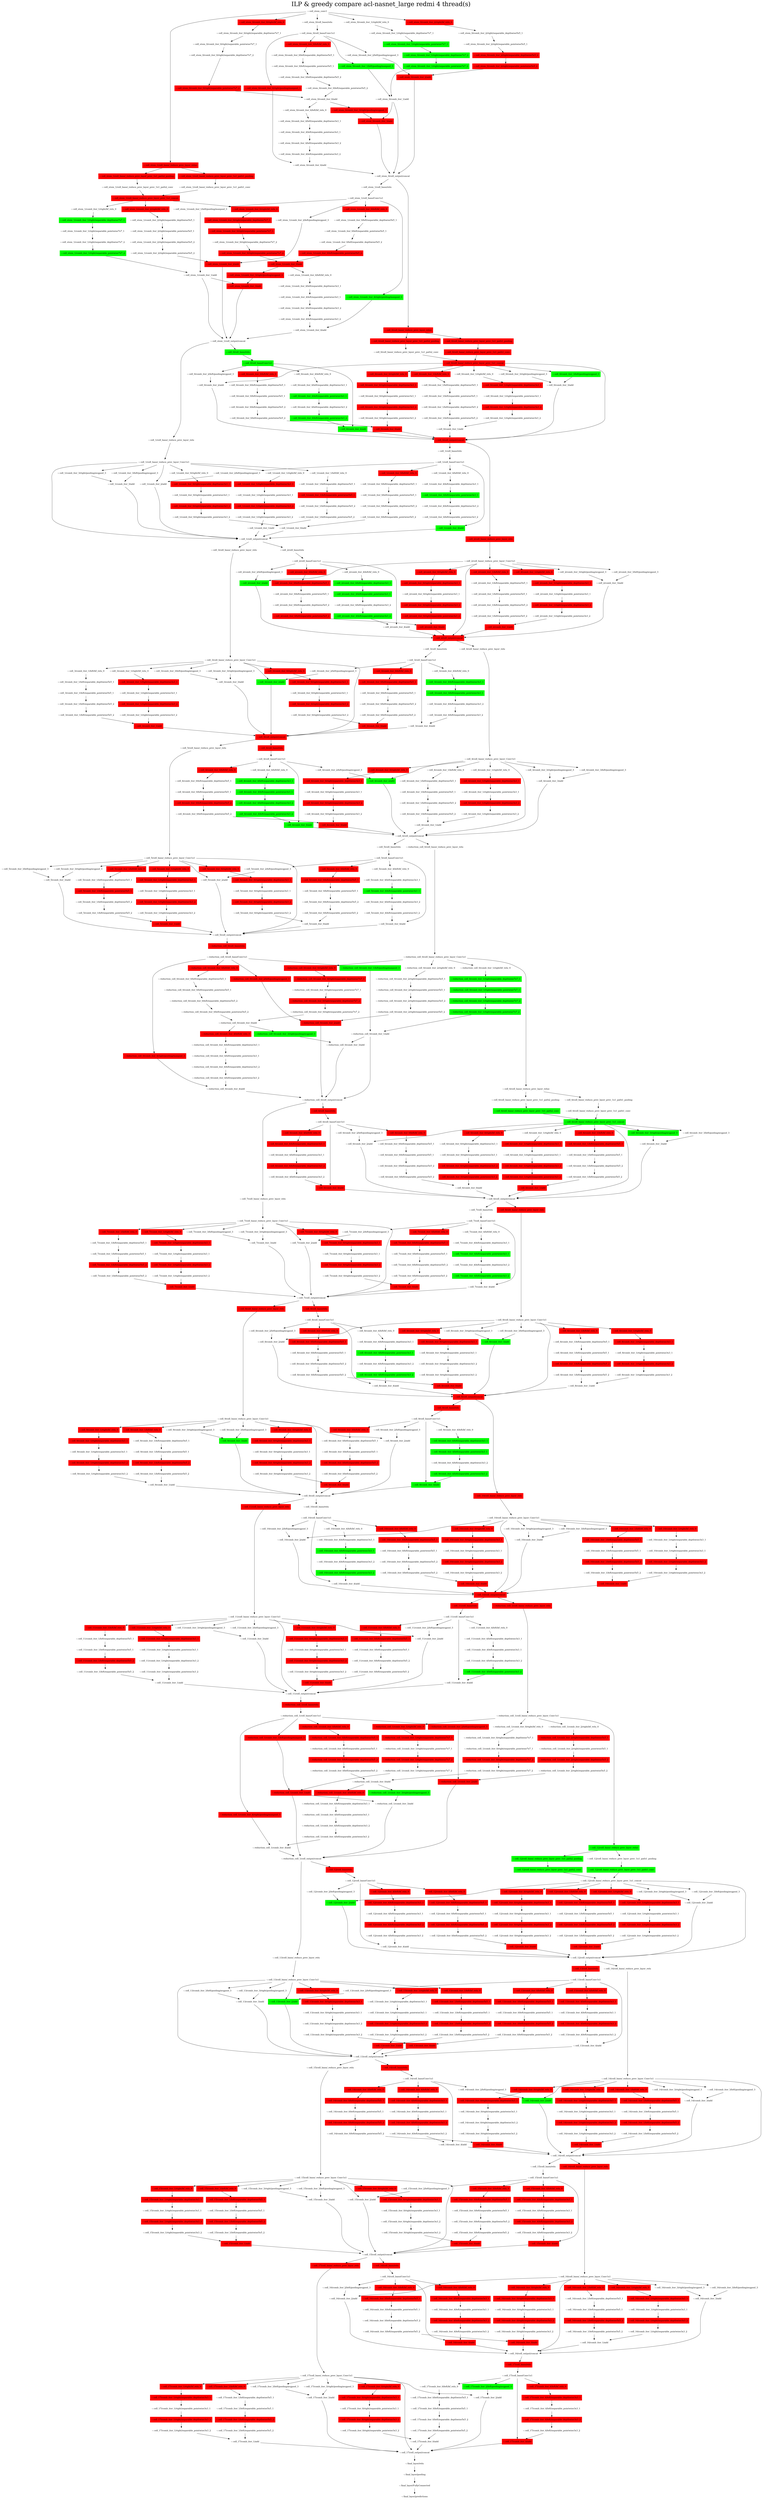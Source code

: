 digraph G {
label     = "ILP & greedy compare acl-nasnet_large redmi 4 thread(s)"
    labelloc  =  t // t: Place the graph's title on top.
    fontsize  = 40 // Make title stand out by giving a large font size
    fontcolor = black"-: cell_stem_conv1"->"-: cell_stem_0/comb_iter_1/right/bf_relu_0";
"-: cell_stem_conv1"->"-: cell_stem_1/cell_base/_reduce_prev_layer_relue";
"-: cell_stem_conv1"->"-: cell_stem_0/comb_iter_2/right/bf_relu_0";
"-: cell_stem_conv1"->"-: cell_stem_0/cell_base/relu";
"-: cell_stem_conv1"->"-: cell_stem_0/comb_iter_0/right/bf_relu_0";
"-: cell_stem_conv1" [shape=box,style=filled,color=white];
"-: cell_stem_0/cell_base/relu"->"-: cell_stem_0/cell_base/Conv1x1";
"-: cell_stem_0/cell_base/relu" [shape=box,style=filled,color=white];
"-: cell_stem_0/cell_base/Conv1x1"->"-: cell_stem_0/comb_iter_2/left/pooling/avgpool_3";
"-: cell_stem_0/cell_base/Conv1x1"->"-: cell_stem_0/comb_iter_0/left/bf_relu_0";
"-: cell_stem_0/cell_base/Conv1x1"->"-: cell_stem_0/comb_iter_4/right/pooling/maxpool_3";
"-: cell_stem_0/cell_base/Conv1x1"->"-: cell_stem_0/comb_iter_1/left/pooling/maxpool_3";
"-: cell_stem_0/cell_base/Conv1x1" [shape=box,style=filled,color=white];
"-: cell_stem_0/comb_iter_0/left/bf_relu_0"->"-: cell_stem_0/comb_iter_0/left/separable_depthwise5x5_1";
"-: cell_stem_0/comb_iter_0/left/bf_relu_0" [shape=box,style=filled,color=red];
"-: cell_stem_0/comb_iter_0/left/separable_depthwise5x5_1"->"-: cell_stem_0/comb_iter_0/left/separable_pointwise5x5_1";
"-: cell_stem_0/comb_iter_0/left/separable_depthwise5x5_1" [shape=box,style=filled,color=white];
"-: cell_stem_0/comb_iter_0/left/separable_pointwise5x5_1"->"-: cell_stem_0/comb_iter_0/left/separable_depthwise5x5_2";
"-: cell_stem_0/comb_iter_0/left/separable_pointwise5x5_1" [shape=box,style=filled,color=white];
"-: cell_stem_0/comb_iter_0/left/separable_depthwise5x5_2"->"-: cell_stem_0/comb_iter_0/left/separable_pointwise5x5_2";
"-: cell_stem_0/comb_iter_0/left/separable_depthwise5x5_2" [shape=box,style=filled,color=white];
"-: cell_stem_0/comb_iter_0/left/separable_pointwise5x5_2"->"-: cell_stem_0/comb_iter_0/add";
"-: cell_stem_0/comb_iter_0/left/separable_pointwise5x5_2" [shape=box,style=filled,color=white];
"-: cell_stem_0/comb_iter_1/left/pooling/maxpool_3"->"-: cell_stem_0/comb_iter_1/add";
"-: cell_stem_0/comb_iter_1/left/pooling/maxpool_3" [shape=box,style=filled,color=green];
"-: cell_stem_0/comb_iter_2/left/pooling/avgpool_3"->"-: cell_stem_0/comb_iter_2/add";
"-: cell_stem_0/comb_iter_2/left/pooling/avgpool_3" [shape=box,style=filled,color=white];
"-: cell_stem_0/comb_iter_4/right/pooling/maxpool_3"->"-: cell_stem_0/comb_iter_4/add";
"-: cell_stem_0/comb_iter_4/right/pooling/maxpool_3" [shape=box,style=filled,color=red];
"-: cell_stem_0/comb_iter_0/right/bf_relu_0"->"-: cell_stem_0/comb_iter_0/right/separable_depthwise7x7_1";
"-: cell_stem_0/comb_iter_0/right/bf_relu_0" [shape=box,style=filled,color=red];
"-: cell_stem_0/comb_iter_0/right/separable_depthwise7x7_1"->"-: cell_stem_0/comb_iter_0/right/separable_pointwise7x7_1";
"-: cell_stem_0/comb_iter_0/right/separable_depthwise7x7_1" [shape=box,style=filled,color=white];
"-: cell_stem_0/comb_iter_0/right/separable_pointwise7x7_1"->"-: cell_stem_0/comb_iter_0/right/separable_depthwise7x7_2";
"-: cell_stem_0/comb_iter_0/right/separable_pointwise7x7_1" [shape=box,style=filled,color=white];
"-: cell_stem_0/comb_iter_0/right/separable_depthwise7x7_2"->"-: cell_stem_0/comb_iter_0/right/separable_pointwise7x7_2";
"-: cell_stem_0/comb_iter_0/right/separable_depthwise7x7_2" [shape=box,style=filled,color=white];
"-: cell_stem_0/comb_iter_0/right/separable_pointwise7x7_2"->"-: cell_stem_0/comb_iter_0/add";
"-: cell_stem_0/comb_iter_0/right/separable_pointwise7x7_2" [shape=box,style=filled,color=red];
"-: cell_stem_0/comb_iter_0/add"->"-: cell_stem_0/comb_iter_4/left/bf_relu_0";
"-: cell_stem_0/comb_iter_0/add"->"-: cell_stem_0/comb_iter_3/right/pooling/avgpool_3";
"-: cell_stem_0/comb_iter_0/add" [shape=box,style=filled,color=white];
"-: cell_stem_0/comb_iter_3/right/pooling/avgpool_3"->"-: cell_stem_0/comb_iter_3/add";
"-: cell_stem_0/comb_iter_3/right/pooling/avgpool_3" [shape=box,style=filled,color=red];
"-: cell_stem_0/comb_iter_4/left/bf_relu_0"->"-: cell_stem_0/comb_iter_4/left/separable_depthwise3x3_1";
"-: cell_stem_0/comb_iter_4/left/bf_relu_0" [shape=box,style=filled,color=white];
"-: cell_stem_0/comb_iter_4/left/separable_depthwise3x3_1"->"-: cell_stem_0/comb_iter_4/left/separable_pointwise3x3_1";
"-: cell_stem_0/comb_iter_4/left/separable_depthwise3x3_1" [shape=box,style=filled,color=white];
"-: cell_stem_0/comb_iter_4/left/separable_pointwise3x3_1"->"-: cell_stem_0/comb_iter_4/left/separable_depthwise3x3_2";
"-: cell_stem_0/comb_iter_4/left/separable_pointwise3x3_1" [shape=box,style=filled,color=white];
"-: cell_stem_0/comb_iter_4/left/separable_depthwise3x3_2"->"-: cell_stem_0/comb_iter_4/left/separable_pointwise3x3_2";
"-: cell_stem_0/comb_iter_4/left/separable_depthwise3x3_2" [shape=box,style=filled,color=white];
"-: cell_stem_0/comb_iter_4/left/separable_pointwise3x3_2"->"-: cell_stem_0/comb_iter_4/add";
"-: cell_stem_0/comb_iter_4/left/separable_pointwise3x3_2" [shape=box,style=filled,color=white];
"-: cell_stem_0/comb_iter_4/add"->"-: cell_stem_0/cell_output/concat";
"-: cell_stem_0/comb_iter_4/add" [shape=box,style=filled,color=white];
"-: cell_stem_0/comb_iter_1/right/bf_relu_0"->"-: cell_stem_0/comb_iter_1/right/separable_depthwise7x7_1";
"-: cell_stem_0/comb_iter_1/right/bf_relu_0" [shape=box,style=filled,color=white];
"-: cell_stem_0/comb_iter_1/right/separable_depthwise7x7_1"->"-: cell_stem_0/comb_iter_1/right/separable_pointwise7x7_1";
"-: cell_stem_0/comb_iter_1/right/separable_depthwise7x7_1" [shape=box,style=filled,color=white];
"-: cell_stem_0/comb_iter_1/right/separable_pointwise7x7_1"->"-: cell_stem_0/comb_iter_1/right/separable_depthwise7x7_2";
"-: cell_stem_0/comb_iter_1/right/separable_pointwise7x7_1" [shape=box,style=filled,color=green];
"-: cell_stem_0/comb_iter_1/right/separable_depthwise7x7_2"->"-: cell_stem_0/comb_iter_1/right/separable_pointwise7x7_2";
"-: cell_stem_0/comb_iter_1/right/separable_depthwise7x7_2" [shape=box,style=filled,color=green];
"-: cell_stem_0/comb_iter_1/right/separable_pointwise7x7_2"->"-: cell_stem_0/comb_iter_1/add";
"-: cell_stem_0/comb_iter_1/right/separable_pointwise7x7_2" [shape=box,style=filled,color=green];
"-: cell_stem_0/comb_iter_1/add"->"-: cell_stem_0/cell_output/concat";
"-: cell_stem_0/comb_iter_1/add"->"-: cell_stem_0/comb_iter_3/add";
"-: cell_stem_0/comb_iter_1/add" [shape=box,style=filled,color=white];
"-: cell_stem_0/comb_iter_3/add"->"-: cell_stem_0/cell_output/concat";
"-: cell_stem_0/comb_iter_3/add" [shape=box,style=filled,color=red];
"-: cell_stem_0/comb_iter_2/right/bf_relu_0"->"-: cell_stem_0/comb_iter_2/right/separable_depthwise5x5_1";
"-: cell_stem_0/comb_iter_2/right/bf_relu_0" [shape=box,style=filled,color=red];
"-: cell_stem_0/comb_iter_2/right/separable_depthwise5x5_1"->"-: cell_stem_0/comb_iter_2/right/separable_pointwise5x5_1";
"-: cell_stem_0/comb_iter_2/right/separable_depthwise5x5_1" [shape=box,style=filled,color=white];
"-: cell_stem_0/comb_iter_2/right/separable_pointwise5x5_1"->"-: cell_stem_0/comb_iter_2/right/separable_depthwise5x5_2";
"-: cell_stem_0/comb_iter_2/right/separable_pointwise5x5_1" [shape=box,style=filled,color=white];
"-: cell_stem_0/comb_iter_2/right/separable_depthwise5x5_2"->"-: cell_stem_0/comb_iter_2/right/separable_pointwise5x5_2";
"-: cell_stem_0/comb_iter_2/right/separable_depthwise5x5_2" [shape=box,style=filled,color=red];
"-: cell_stem_0/comb_iter_2/right/separable_pointwise5x5_2"->"-: cell_stem_0/comb_iter_2/add";
"-: cell_stem_0/comb_iter_2/right/separable_pointwise5x5_2" [shape=box,style=filled,color=red];
"-: cell_stem_0/comb_iter_2/add"->"-: cell_stem_0/cell_output/concat";
"-: cell_stem_0/comb_iter_2/add" [shape=box,style=filled,color=red];
"-: cell_stem_0/cell_output/concat"->"-: cell_stem_1/cell_base/relu";
"-: cell_stem_0/cell_output/concat"->"-: cell_0/cell_base/_reduce_prev_layer_relue";
"-: cell_stem_0/cell_output/concat" [shape=box,style=filled,color=white];
"-: cell_stem_1/cell_base/relu"->"-: cell_stem_1/cell_base/Conv1x1";
"-: cell_stem_1/cell_base/relu" [shape=box,style=filled,color=white];
"-: cell_stem_1/cell_base/Conv1x1"->"-: cell_stem_1/comb_iter_0/left/bf_relu_0";
"-: cell_stem_1/cell_base/Conv1x1"->"-: cell_stem_1/comb_iter_1/left/pooling/maxpool_3";
"-: cell_stem_1/cell_base/Conv1x1"->"-: cell_stem_1/comb_iter_2/left/pooling/avgpool_3";
"-: cell_stem_1/cell_base/Conv1x1"->"-: cell_stem_1/comb_iter_4/right/pooling/maxpool_3";
"-: cell_stem_1/cell_base/Conv1x1" [shape=box,style=filled,color=white];
"-: cell_stem_1/comb_iter_0/left/bf_relu_0"->"-: cell_stem_1/comb_iter_0/left/separable_depthwise5x5_1";
"-: cell_stem_1/comb_iter_0/left/bf_relu_0" [shape=box,style=filled,color=red];
"-: cell_stem_1/comb_iter_0/left/separable_depthwise5x5_1"->"-: cell_stem_1/comb_iter_0/left/separable_pointwise5x5_1";
"-: cell_stem_1/comb_iter_0/left/separable_depthwise5x5_1" [shape=box,style=filled,color=white];
"-: cell_stem_1/comb_iter_0/left/separable_pointwise5x5_1"->"-: cell_stem_1/comb_iter_0/left/separable_depthwise5x5_2";
"-: cell_stem_1/comb_iter_0/left/separable_pointwise5x5_1" [shape=box,style=filled,color=white];
"-: cell_stem_1/comb_iter_0/left/separable_depthwise5x5_2"->"-: cell_stem_1/comb_iter_0/left/separable_pointwise5x5_2";
"-: cell_stem_1/comb_iter_0/left/separable_depthwise5x5_2" [shape=box,style=filled,color=white];
"-: cell_stem_1/comb_iter_0/left/separable_pointwise5x5_2"->"-: cell_stem_1/comb_iter_0/add";
"-: cell_stem_1/comb_iter_0/left/separable_pointwise5x5_2" [shape=box,style=filled,color=red];
"-: cell_stem_1/comb_iter_1/left/pooling/maxpool_3"->"-: cell_stem_1/comb_iter_1/add";
"-: cell_stem_1/comb_iter_1/left/pooling/maxpool_3" [shape=box,style=filled,color=white];
"-: cell_stem_1/comb_iter_2/left/pooling/avgpool_3"->"-: cell_stem_1/comb_iter_2/add";
"-: cell_stem_1/comb_iter_2/left/pooling/avgpool_3" [shape=box,style=filled,color=white];
"-: cell_stem_1/comb_iter_4/right/pooling/maxpool_3"->"-: cell_stem_1/comb_iter_4/add";
"-: cell_stem_1/comb_iter_4/right/pooling/maxpool_3" [shape=box,style=filled,color=green];
"-: cell_0/cell_base/_reduce_prev_layer_relue"->"-: cell_0/cell_base/_reduce_prev_layer_prev_1x1_path2_pooling";
"-: cell_0/cell_base/_reduce_prev_layer_relue"->"-: cell_0/cell_base/_reduce_prev_layer_prev_1x1_path1_pooling";
"-: cell_0/cell_base/_reduce_prev_layer_relue" [shape=box,style=filled,color=red];
"-: cell_0/cell_base/_reduce_prev_layer_prev_1x1_path1_pooling"->"-: cell_0/cell_base/_reduce_prev_layer_prev_1x1_path1_conv";
"-: cell_0/cell_base/_reduce_prev_layer_prev_1x1_path1_pooling" [shape=box,style=filled,color=red];
"-: cell_0/cell_base/_reduce_prev_layer_prev_1x1_path1_conv"->"-: cell_0/cell_base/_reduce_prev_layer_prev_1x1_concat";
"-: cell_0/cell_base/_reduce_prev_layer_prev_1x1_path1_conv" [shape=box,style=filled,color=red];
"-: cell_0/cell_base/_reduce_prev_layer_prev_1x1_path2_pooling"->"-: cell_0/cell_base/_reduce_prev_layer_prev_1x1_path2_conv";
"-: cell_0/cell_base/_reduce_prev_layer_prev_1x1_path2_pooling" [shape=box,style=filled,color=red];
"-: cell_0/cell_base/_reduce_prev_layer_prev_1x1_path2_conv"->"-: cell_0/cell_base/_reduce_prev_layer_prev_1x1_concat";
"-: cell_0/cell_base/_reduce_prev_layer_prev_1x1_path2_conv" [shape=box,style=filled,color=white];
"-: cell_0/cell_base/_reduce_prev_layer_prev_1x1_concat"->"-: cell_0/cell_output/concat";
"-: cell_0/cell_base/_reduce_prev_layer_prev_1x1_concat"->"-: cell_0/comb_iter_3/left/pooling/avgpool_3";
"-: cell_0/cell_base/_reduce_prev_layer_prev_1x1_concat"->"-: cell_0/comb_iter_1/right/bf_relu_0";
"-: cell_0/cell_base/_reduce_prev_layer_prev_1x1_concat"->"-: cell_0/comb_iter_1/left/bf_relu_0";
"-: cell_0/cell_base/_reduce_prev_layer_prev_1x1_concat"->"-: cell_0/comb_iter_3/right/pooling/avgpool_3";
"-: cell_0/cell_base/_reduce_prev_layer_prev_1x1_concat"->"-: cell_0/comb_iter_0/right/bf_relu_0";
"-: cell_0/cell_base/_reduce_prev_layer_prev_1x1_concat"->"-: cell_0/comb_iter_2/add";
"-: cell_0/cell_base/_reduce_prev_layer_prev_1x1_concat" [shape=box,style=filled,color=red];
"-: cell_0/comb_iter_0/right/bf_relu_0"->"-: cell_0/comb_iter_0/right/separable_depthwise3x3_1";
"-: cell_0/comb_iter_0/right/bf_relu_0" [shape=box,style=filled,color=red];
"-: cell_0/comb_iter_0/right/separable_depthwise3x3_1"->"-: cell_0/comb_iter_0/right/separable_pointwise3x3_1";
"-: cell_0/comb_iter_0/right/separable_depthwise3x3_1" [shape=box,style=filled,color=red];
"-: cell_0/comb_iter_0/right/separable_pointwise3x3_1"->"-: cell_0/comb_iter_0/right/separable_depthwise3x3_2";
"-: cell_0/comb_iter_0/right/separable_pointwise3x3_1" [shape=box,style=filled,color=white];
"-: cell_0/comb_iter_0/right/separable_depthwise3x3_2"->"-: cell_0/comb_iter_0/right/separable_pointwise3x3_2";
"-: cell_0/comb_iter_0/right/separable_depthwise3x3_2" [shape=box,style=filled,color=red];
"-: cell_0/comb_iter_0/right/separable_pointwise3x3_2"->"-: cell_0/comb_iter_0/add";
"-: cell_0/comb_iter_0/right/separable_pointwise3x3_2" [shape=box,style=filled,color=white];
"-: cell_0/comb_iter_1/left/bf_relu_0"->"-: cell_0/comb_iter_1/left/separable_depthwise5x5_1";
"-: cell_0/comb_iter_1/left/bf_relu_0" [shape=box,style=filled,color=red];
"-: cell_0/comb_iter_1/left/separable_depthwise5x5_1"->"-: cell_0/comb_iter_1/left/separable_pointwise5x5_1";
"-: cell_0/comb_iter_1/left/separable_depthwise5x5_1" [shape=box,style=filled,color=white];
"-: cell_0/comb_iter_1/left/separable_pointwise5x5_1"->"-: cell_0/comb_iter_1/left/separable_depthwise5x5_2";
"-: cell_0/comb_iter_1/left/separable_pointwise5x5_1" [shape=box,style=filled,color=white];
"-: cell_0/comb_iter_1/left/separable_depthwise5x5_2"->"-: cell_0/comb_iter_1/left/separable_pointwise5x5_2";
"-: cell_0/comb_iter_1/left/separable_depthwise5x5_2" [shape=box,style=filled,color=white];
"-: cell_0/comb_iter_1/left/separable_pointwise5x5_2"->"-: cell_0/comb_iter_1/add";
"-: cell_0/comb_iter_1/left/separable_pointwise5x5_2" [shape=box,style=filled,color=white];
"-: cell_0/comb_iter_1/right/bf_relu_0"->"-: cell_0/comb_iter_1/right/separable_depthwise3x3_1";
"-: cell_0/comb_iter_1/right/bf_relu_0" [shape=box,style=filled,color=white];
"-: cell_0/comb_iter_1/right/separable_depthwise3x3_1"->"-: cell_0/comb_iter_1/right/separable_pointwise3x3_1";
"-: cell_0/comb_iter_1/right/separable_depthwise3x3_1" [shape=box,style=filled,color=red];
"-: cell_0/comb_iter_1/right/separable_pointwise3x3_1"->"-: cell_0/comb_iter_1/right/separable_depthwise3x3_2";
"-: cell_0/comb_iter_1/right/separable_pointwise3x3_1" [shape=box,style=filled,color=white];
"-: cell_0/comb_iter_1/right/separable_depthwise3x3_2"->"-: cell_0/comb_iter_1/right/separable_pointwise3x3_2";
"-: cell_0/comb_iter_1/right/separable_depthwise3x3_2" [shape=box,style=filled,color=red];
"-: cell_0/comb_iter_1/right/separable_pointwise3x3_2"->"-: cell_0/comb_iter_1/add";
"-: cell_0/comb_iter_1/right/separable_pointwise3x3_2" [shape=box,style=filled,color=white];
"-: cell_0/comb_iter_1/add"->"-: cell_0/cell_output/concat";
"-: cell_0/comb_iter_1/add" [shape=box,style=filled,color=white];
"-: cell_0/comb_iter_3/left/pooling/avgpool_3"->"-: cell_0/comb_iter_3/add";
"-: cell_0/comb_iter_3/left/pooling/avgpool_3" [shape=box,style=filled,color=green];
"-: cell_0/comb_iter_3/right/pooling/avgpool_3"->"-: cell_0/comb_iter_3/add";
"-: cell_0/comb_iter_3/right/pooling/avgpool_3" [shape=box,style=filled,color=white];
"-: cell_0/comb_iter_3/add"->"-: cell_0/cell_output/concat";
"-: cell_0/comb_iter_3/add" [shape=box,style=filled,color=white];
"-: cell_stem_1/cell_base/_reduce_prev_layer_relue"->"-: cell_stem_1/cell_base/_reduce_prev_layer_prev_1x1_path2_pooling";
"-: cell_stem_1/cell_base/_reduce_prev_layer_relue"->"-: cell_stem_1/cell_base/_reduce_prev_layer_prev_1x1_path1_pooling";
"-: cell_stem_1/cell_base/_reduce_prev_layer_relue" [shape=box,style=filled,color=red];
"-: cell_stem_1/cell_base/_reduce_prev_layer_prev_1x1_path1_pooling"->"-: cell_stem_1/cell_base/_reduce_prev_layer_prev_1x1_path1_conv";
"-: cell_stem_1/cell_base/_reduce_prev_layer_prev_1x1_path1_pooling" [shape=box,style=filled,color=red];
"-: cell_stem_1/cell_base/_reduce_prev_layer_prev_1x1_path1_conv"->"-: cell_stem_1/cell_base/_reduce_prev_layer_prev_1x1_concat";
"-: cell_stem_1/cell_base/_reduce_prev_layer_prev_1x1_path1_conv" [shape=box,style=filled,color=white];
"-: cell_stem_1/cell_base/_reduce_prev_layer_prev_1x1_path2_pooling"->"-: cell_stem_1/cell_base/_reduce_prev_layer_prev_1x1_path2_conv";
"-: cell_stem_1/cell_base/_reduce_prev_layer_prev_1x1_path2_pooling" [shape=box,style=filled,color=red];
"-: cell_stem_1/cell_base/_reduce_prev_layer_prev_1x1_path2_conv"->"-: cell_stem_1/cell_base/_reduce_prev_layer_prev_1x1_concat";
"-: cell_stem_1/cell_base/_reduce_prev_layer_prev_1x1_path2_conv" [shape=box,style=filled,color=white];
"-: cell_stem_1/cell_base/_reduce_prev_layer_prev_1x1_concat"->"-: cell_stem_1/comb_iter_2/right/bf_relu_0";
"-: cell_stem_1/cell_base/_reduce_prev_layer_prev_1x1_concat"->"-: cell_stem_1/comb_iter_0/right/bf_relu_0";
"-: cell_stem_1/cell_base/_reduce_prev_layer_prev_1x1_concat"->"-: cell_stem_1/comb_iter_1/right/bf_relu_0";
"-: cell_stem_1/cell_base/_reduce_prev_layer_prev_1x1_concat" [shape=box,style=filled,color=red];
"-: cell_stem_1/comb_iter_0/right/bf_relu_0"->"-: cell_stem_1/comb_iter_0/right/separable_depthwise7x7_1";
"-: cell_stem_1/comb_iter_0/right/bf_relu_0" [shape=box,style=filled,color=red];
"-: cell_stem_1/comb_iter_0/right/separable_depthwise7x7_1"->"-: cell_stem_1/comb_iter_0/right/separable_pointwise7x7_1";
"-: cell_stem_1/comb_iter_0/right/separable_depthwise7x7_1" [shape=box,style=filled,color=red];
"-: cell_stem_1/comb_iter_0/right/separable_pointwise7x7_1"->"-: cell_stem_1/comb_iter_0/right/separable_depthwise7x7_2";
"-: cell_stem_1/comb_iter_0/right/separable_pointwise7x7_1" [shape=box,style=filled,color=red];
"-: cell_stem_1/comb_iter_0/right/separable_depthwise7x7_2"->"-: cell_stem_1/comb_iter_0/right/separable_pointwise7x7_2";
"-: cell_stem_1/comb_iter_0/right/separable_depthwise7x7_2" [shape=box,style=filled,color=white];
"-: cell_stem_1/comb_iter_0/right/separable_pointwise7x7_2"->"-: cell_stem_1/comb_iter_0/add";
"-: cell_stem_1/comb_iter_0/right/separable_pointwise7x7_2" [shape=box,style=filled,color=red];
"-: cell_stem_1/comb_iter_0/add"->"-: cell_stem_1/comb_iter_4/left/bf_relu_0";
"-: cell_stem_1/comb_iter_0/add"->"-: cell_stem_1/comb_iter_3/right/pooling/avgpool_3";
"-: cell_stem_1/comb_iter_0/add" [shape=box,style=filled,color=red];
"-: cell_stem_1/comb_iter_3/right/pooling/avgpool_3"->"-: cell_stem_1/comb_iter_3/add";
"-: cell_stem_1/comb_iter_3/right/pooling/avgpool_3" [shape=box,style=filled,color=red];
"-: cell_stem_1/comb_iter_4/left/bf_relu_0"->"-: cell_stem_1/comb_iter_4/left/separable_depthwise3x3_1";
"-: cell_stem_1/comb_iter_4/left/bf_relu_0" [shape=box,style=filled,color=white];
"-: cell_stem_1/comb_iter_4/left/separable_depthwise3x3_1"->"-: cell_stem_1/comb_iter_4/left/separable_pointwise3x3_1";
"-: cell_stem_1/comb_iter_4/left/separable_depthwise3x3_1" [shape=box,style=filled,color=white];
"-: cell_stem_1/comb_iter_4/left/separable_pointwise3x3_1"->"-: cell_stem_1/comb_iter_4/left/separable_depthwise3x3_2";
"-: cell_stem_1/comb_iter_4/left/separable_pointwise3x3_1" [shape=box,style=filled,color=white];
"-: cell_stem_1/comb_iter_4/left/separable_depthwise3x3_2"->"-: cell_stem_1/comb_iter_4/left/separable_pointwise3x3_2";
"-: cell_stem_1/comb_iter_4/left/separable_depthwise3x3_2" [shape=box,style=filled,color=white];
"-: cell_stem_1/comb_iter_4/left/separable_pointwise3x3_2"->"-: cell_stem_1/comb_iter_4/add";
"-: cell_stem_1/comb_iter_4/left/separable_pointwise3x3_2" [shape=box,style=filled,color=white];
"-: cell_stem_1/comb_iter_4/add"->"-: cell_stem_1/cell_output/concat";
"-: cell_stem_1/comb_iter_4/add" [shape=box,style=filled,color=white];
"-: cell_stem_1/comb_iter_1/right/bf_relu_0"->"-: cell_stem_1/comb_iter_1/right/separable_depthwise7x7_1";
"-: cell_stem_1/comb_iter_1/right/bf_relu_0" [shape=box,style=filled,color=white];
"-: cell_stem_1/comb_iter_1/right/separable_depthwise7x7_1"->"-: cell_stem_1/comb_iter_1/right/separable_pointwise7x7_1";
"-: cell_stem_1/comb_iter_1/right/separable_depthwise7x7_1" [shape=box,style=filled,color=green];
"-: cell_stem_1/comb_iter_1/right/separable_pointwise7x7_1"->"-: cell_stem_1/comb_iter_1/right/separable_depthwise7x7_2";
"-: cell_stem_1/comb_iter_1/right/separable_pointwise7x7_1" [shape=box,style=filled,color=white];
"-: cell_stem_1/comb_iter_1/right/separable_depthwise7x7_2"->"-: cell_stem_1/comb_iter_1/right/separable_pointwise7x7_2";
"-: cell_stem_1/comb_iter_1/right/separable_depthwise7x7_2" [shape=box,style=filled,color=white];
"-: cell_stem_1/comb_iter_1/right/separable_pointwise7x7_2"->"-: cell_stem_1/comb_iter_1/add";
"-: cell_stem_1/comb_iter_1/right/separable_pointwise7x7_2" [shape=box,style=filled,color=green];
"-: cell_stem_1/comb_iter_1/add"->"-: cell_stem_1/comb_iter_3/add";
"-: cell_stem_1/comb_iter_1/add"->"-: cell_stem_1/cell_output/concat";
"-: cell_stem_1/comb_iter_1/add" [shape=box,style=filled,color=white];
"-: cell_stem_1/comb_iter_3/add"->"-: cell_stem_1/cell_output/concat";
"-: cell_stem_1/comb_iter_3/add" [shape=box,style=filled,color=red];
"-: cell_stem_1/comb_iter_2/right/bf_relu_0"->"-: cell_stem_1/comb_iter_2/right/separable_depthwise5x5_1";
"-: cell_stem_1/comb_iter_2/right/bf_relu_0" [shape=box,style=filled,color=red];
"-: cell_stem_1/comb_iter_2/right/separable_depthwise5x5_1"->"-: cell_stem_1/comb_iter_2/right/separable_pointwise5x5_1";
"-: cell_stem_1/comb_iter_2/right/separable_depthwise5x5_1" [shape=box,style=filled,color=white];
"-: cell_stem_1/comb_iter_2/right/separable_pointwise5x5_1"->"-: cell_stem_1/comb_iter_2/right/separable_depthwise5x5_2";
"-: cell_stem_1/comb_iter_2/right/separable_pointwise5x5_1" [shape=box,style=filled,color=white];
"-: cell_stem_1/comb_iter_2/right/separable_depthwise5x5_2"->"-: cell_stem_1/comb_iter_2/right/separable_pointwise5x5_2";
"-: cell_stem_1/comb_iter_2/right/separable_depthwise5x5_2" [shape=box,style=filled,color=white];
"-: cell_stem_1/comb_iter_2/right/separable_pointwise5x5_2"->"-: cell_stem_1/comb_iter_2/add";
"-: cell_stem_1/comb_iter_2/right/separable_pointwise5x5_2" [shape=box,style=filled,color=white];
"-: cell_stem_1/comb_iter_2/add"->"-: cell_stem_1/cell_output/concat";
"-: cell_stem_1/comb_iter_2/add" [shape=box,style=filled,color=red];
"-: cell_stem_1/cell_output/concat"->"-: cell_0/cell_base/relu";
"-: cell_stem_1/cell_output/concat"->"-: cell_1/cell_base/_reduce_prev_layer_relu";
"-: cell_stem_1/cell_output/concat" [shape=box,style=filled,color=white];
"-: cell_0/cell_base/relu"->"-: cell_0/cell_base/Conv1x1";
"-: cell_0/cell_base/relu" [shape=box,style=filled,color=green];
"-: cell_0/cell_base/Conv1x1"->"-: cell_0/comb_iter_2/left/pooling/avgpool_3";
"-: cell_0/cell_base/Conv1x1"->"-: cell_0/comb_iter_0/left/bf_relu_0";
"-: cell_0/cell_base/Conv1x1"->"-: cell_0/comb_iter_4/add";
"-: cell_0/cell_base/Conv1x1"->"-: cell_0/comb_iter_4/left/bf_relu_0";
"-: cell_0/cell_base/Conv1x1" [shape=box,style=filled,color=green];
"-: cell_0/comb_iter_0/left/bf_relu_0"->"-: cell_0/comb_iter_0/left/separable_depthwise5x5_1";
"-: cell_0/comb_iter_0/left/bf_relu_0" [shape=box,style=filled,color=red];
"-: cell_0/comb_iter_0/left/separable_depthwise5x5_1"->"-: cell_0/comb_iter_0/left/separable_pointwise5x5_1";
"-: cell_0/comb_iter_0/left/separable_depthwise5x5_1" [shape=box,style=filled,color=white];
"-: cell_0/comb_iter_0/left/separable_pointwise5x5_1"->"-: cell_0/comb_iter_0/left/separable_depthwise5x5_2";
"-: cell_0/comb_iter_0/left/separable_pointwise5x5_1" [shape=box,style=filled,color=white];
"-: cell_0/comb_iter_0/left/separable_depthwise5x5_2"->"-: cell_0/comb_iter_0/left/separable_pointwise5x5_2";
"-: cell_0/comb_iter_0/left/separable_depthwise5x5_2" [shape=box,style=filled,color=white];
"-: cell_0/comb_iter_0/left/separable_pointwise5x5_2"->"-: cell_0/comb_iter_0/add";
"-: cell_0/comb_iter_0/left/separable_pointwise5x5_2" [shape=box,style=filled,color=white];
"-: cell_0/comb_iter_0/add"->"-: cell_0/cell_output/concat";
"-: cell_0/comb_iter_0/add" [shape=box,style=filled,color=red];
"-: cell_0/comb_iter_2/left/pooling/avgpool_3"->"-: cell_0/comb_iter_2/add";
"-: cell_0/comb_iter_2/left/pooling/avgpool_3" [shape=box,style=filled,color=white];
"-: cell_0/comb_iter_2/add"->"-: cell_0/cell_output/concat";
"-: cell_0/comb_iter_2/add" [shape=box,style=filled,color=white];
"-: cell_0/comb_iter_4/left/bf_relu_0"->"-: cell_0/comb_iter_4/left/separable_depthwise3x3_1";
"-: cell_0/comb_iter_4/left/bf_relu_0" [shape=box,style=filled,color=white];
"-: cell_0/comb_iter_4/left/separable_depthwise3x3_1"->"-: cell_0/comb_iter_4/left/separable_pointwise3x3_1";
"-: cell_0/comb_iter_4/left/separable_depthwise3x3_1" [shape=box,style=filled,color=white];
"-: cell_0/comb_iter_4/left/separable_pointwise3x3_1"->"-: cell_0/comb_iter_4/left/separable_depthwise3x3_2";
"-: cell_0/comb_iter_4/left/separable_pointwise3x3_1" [shape=box,style=filled,color=green];
"-: cell_0/comb_iter_4/left/separable_depthwise3x3_2"->"-: cell_0/comb_iter_4/left/separable_pointwise3x3_2";
"-: cell_0/comb_iter_4/left/separable_depthwise3x3_2" [shape=box,style=filled,color=white];
"-: cell_0/comb_iter_4/left/separable_pointwise3x3_2"->"-: cell_0/comb_iter_4/add";
"-: cell_0/comb_iter_4/left/separable_pointwise3x3_2" [shape=box,style=filled,color=green];
"-: cell_0/comb_iter_4/add"->"-: cell_0/cell_output/concat";
"-: cell_0/comb_iter_4/add" [shape=box,style=filled,color=green];
"-: cell_0/cell_output/concat"->"-: cell_1/cell_base/relu";
"-: cell_0/cell_output/concat"->"-: cell_2/cell_base/_reduce_prev_layer_relu";
"-: cell_0/cell_output/concat" [shape=box,style=filled,color=red];
"-: cell_1/cell_base/relu"->"-: cell_1/cell_base/Conv1x1";
"-: cell_1/cell_base/relu" [shape=box,style=filled,color=white];
"-: cell_1/cell_base/Conv1x1"->"-: cell_1/comb_iter_4/left/bf_relu_0";
"-: cell_1/cell_base/Conv1x1"->"-: cell_1/comb_iter_2/left/pooling/avgpool_3";
"-: cell_1/cell_base/Conv1x1"->"-: cell_1/comb_iter_4/add";
"-: cell_1/cell_base/Conv1x1"->"-: cell_1/comb_iter_0/left/bf_relu_0";
"-: cell_1/cell_base/Conv1x1" [shape=box,style=filled,color=white];
"-: cell_1/comb_iter_0/left/bf_relu_0"->"-: cell_1/comb_iter_0/left/separable_depthwise5x5_1";
"-: cell_1/comb_iter_0/left/bf_relu_0" [shape=box,style=filled,color=red];
"-: cell_1/comb_iter_0/left/separable_depthwise5x5_1"->"-: cell_1/comb_iter_0/left/separable_pointwise5x5_1";
"-: cell_1/comb_iter_0/left/separable_depthwise5x5_1" [shape=box,style=filled,color=white];
"-: cell_1/comb_iter_0/left/separable_pointwise5x5_1"->"-: cell_1/comb_iter_0/left/separable_depthwise5x5_2";
"-: cell_1/comb_iter_0/left/separable_pointwise5x5_1" [shape=box,style=filled,color=white];
"-: cell_1/comb_iter_0/left/separable_depthwise5x5_2"->"-: cell_1/comb_iter_0/left/separable_pointwise5x5_2";
"-: cell_1/comb_iter_0/left/separable_depthwise5x5_2" [shape=box,style=filled,color=white];
"-: cell_1/comb_iter_0/left/separable_pointwise5x5_2"->"-: cell_1/comb_iter_0/add";
"-: cell_1/comb_iter_0/left/separable_pointwise5x5_2" [shape=box,style=filled,color=white];
"-: cell_1/comb_iter_2/left/pooling/avgpool_3"->"-: cell_1/comb_iter_2/add";
"-: cell_1/comb_iter_2/left/pooling/avgpool_3" [shape=box,style=filled,color=white];
"-: cell_1/comb_iter_4/left/bf_relu_0"->"-: cell_1/comb_iter_4/left/separable_depthwise3x3_1";
"-: cell_1/comb_iter_4/left/bf_relu_0" [shape=box,style=filled,color=white];
"-: cell_1/comb_iter_4/left/separable_depthwise3x3_1"->"-: cell_1/comb_iter_4/left/separable_pointwise3x3_1";
"-: cell_1/comb_iter_4/left/separable_depthwise3x3_1" [shape=box,style=filled,color=white];
"-: cell_1/comb_iter_4/left/separable_pointwise3x3_1"->"-: cell_1/comb_iter_4/left/separable_depthwise3x3_2";
"-: cell_1/comb_iter_4/left/separable_pointwise3x3_1" [shape=box,style=filled,color=green];
"-: cell_1/comb_iter_4/left/separable_depthwise3x3_2"->"-: cell_1/comb_iter_4/left/separable_pointwise3x3_2";
"-: cell_1/comb_iter_4/left/separable_depthwise3x3_2" [shape=box,style=filled,color=white];
"-: cell_1/comb_iter_4/left/separable_pointwise3x3_2"->"-: cell_1/comb_iter_4/add";
"-: cell_1/comb_iter_4/left/separable_pointwise3x3_2" [shape=box,style=filled,color=white];
"-: cell_1/comb_iter_4/add"->"-: cell_1/cell_output/concat";
"-: cell_1/comb_iter_4/add" [shape=box,style=filled,color=green];
"-: cell_2/cell_base/_reduce_prev_layer_relu"->"-: cell_2/cell_base/_reduce_prev_layer_Conv1x1";
"-: cell_2/cell_base/_reduce_prev_layer_relu" [shape=box,style=filled,color=red];
"-: cell_2/cell_base/_reduce_prev_layer_Conv1x1"->"-: cell_2/comb_iter_3/right/pooling/avgpool_3";
"-: cell_2/cell_base/_reduce_prev_layer_Conv1x1"->"-: cell_2/comb_iter_1/left/bf_relu_0";
"-: cell_2/cell_base/_reduce_prev_layer_Conv1x1"->"-: cell_2/cell_output/concat";
"-: cell_2/cell_base/_reduce_prev_layer_Conv1x1"->"-: cell_2/comb_iter_1/right/bf_relu_0";
"-: cell_2/cell_base/_reduce_prev_layer_Conv1x1"->"-: cell_2/comb_iter_2/add";
"-: cell_2/cell_base/_reduce_prev_layer_Conv1x1"->"-: cell_2/comb_iter_0/right/bf_relu_0";
"-: cell_2/cell_base/_reduce_prev_layer_Conv1x1"->"-: cell_2/comb_iter_3/left/pooling/avgpool_3";
"-: cell_2/cell_base/_reduce_prev_layer_Conv1x1" [shape=box,style=filled,color=white];
"-: cell_2/comb_iter_0/right/bf_relu_0"->"-: cell_2/comb_iter_0/right/separable_depthwise3x3_1";
"-: cell_2/comb_iter_0/right/bf_relu_0" [shape=box,style=filled,color=red];
"-: cell_2/comb_iter_0/right/separable_depthwise3x3_1"->"-: cell_2/comb_iter_0/right/separable_pointwise3x3_1";
"-: cell_2/comb_iter_0/right/separable_depthwise3x3_1" [shape=box,style=filled,color=red];
"-: cell_2/comb_iter_0/right/separable_pointwise3x3_1"->"-: cell_2/comb_iter_0/right/separable_depthwise3x3_2";
"-: cell_2/comb_iter_0/right/separable_pointwise3x3_1" [shape=box,style=filled,color=white];
"-: cell_2/comb_iter_0/right/separable_depthwise3x3_2"->"-: cell_2/comb_iter_0/right/separable_pointwise3x3_2";
"-: cell_2/comb_iter_0/right/separable_depthwise3x3_2" [shape=box,style=filled,color=red];
"-: cell_2/comb_iter_0/right/separable_pointwise3x3_2"->"-: cell_2/comb_iter_0/add";
"-: cell_2/comb_iter_0/right/separable_pointwise3x3_2" [shape=box,style=filled,color=red];
"-: cell_2/comb_iter_1/left/bf_relu_0"->"-: cell_2/comb_iter_1/left/separable_depthwise5x5_1";
"-: cell_2/comb_iter_1/left/bf_relu_0" [shape=box,style=filled,color=red];
"-: cell_2/comb_iter_1/left/separable_depthwise5x5_1"->"-: cell_2/comb_iter_1/left/separable_pointwise5x5_1";
"-: cell_2/comb_iter_1/left/separable_depthwise5x5_1" [shape=box,style=filled,color=white];
"-: cell_2/comb_iter_1/left/separable_pointwise5x5_1"->"-: cell_2/comb_iter_1/left/separable_depthwise5x5_2";
"-: cell_2/comb_iter_1/left/separable_pointwise5x5_1" [shape=box,style=filled,color=white];
"-: cell_2/comb_iter_1/left/separable_depthwise5x5_2"->"-: cell_2/comb_iter_1/left/separable_pointwise5x5_2";
"-: cell_2/comb_iter_1/left/separable_depthwise5x5_2" [shape=box,style=filled,color=white];
"-: cell_2/comb_iter_1/left/separable_pointwise5x5_2"->"-: cell_2/comb_iter_1/add";
"-: cell_2/comb_iter_1/left/separable_pointwise5x5_2" [shape=box,style=filled,color=white];
"-: cell_2/comb_iter_1/right/bf_relu_0"->"-: cell_2/comb_iter_1/right/separable_depthwise3x3_1";
"-: cell_2/comb_iter_1/right/bf_relu_0" [shape=box,style=filled,color=red];
"-: cell_2/comb_iter_1/right/separable_depthwise3x3_1"->"-: cell_2/comb_iter_1/right/separable_pointwise3x3_1";
"-: cell_2/comb_iter_1/right/separable_depthwise3x3_1" [shape=box,style=filled,color=red];
"-: cell_2/comb_iter_1/right/separable_pointwise3x3_1"->"-: cell_2/comb_iter_1/right/separable_depthwise3x3_2";
"-: cell_2/comb_iter_1/right/separable_pointwise3x3_1" [shape=box,style=filled,color=white];
"-: cell_2/comb_iter_1/right/separable_depthwise3x3_2"->"-: cell_2/comb_iter_1/right/separable_pointwise3x3_2";
"-: cell_2/comb_iter_1/right/separable_depthwise3x3_2" [shape=box,style=filled,color=red];
"-: cell_2/comb_iter_1/right/separable_pointwise3x3_2"->"-: cell_2/comb_iter_1/add";
"-: cell_2/comb_iter_1/right/separable_pointwise3x3_2" [shape=box,style=filled,color=white];
"-: cell_2/comb_iter_1/add"->"-: cell_2/cell_output/concat";
"-: cell_2/comb_iter_1/add" [shape=box,style=filled,color=red];
"-: cell_2/comb_iter_3/left/pooling/avgpool_3"->"-: cell_2/comb_iter_3/add";
"-: cell_2/comb_iter_3/left/pooling/avgpool_3" [shape=box,style=filled,color=white];
"-: cell_2/comb_iter_3/right/pooling/avgpool_3"->"-: cell_2/comb_iter_3/add";
"-: cell_2/comb_iter_3/right/pooling/avgpool_3" [shape=box,style=filled,color=white];
"-: cell_2/comb_iter_3/add"->"-: cell_2/cell_output/concat";
"-: cell_2/comb_iter_3/add" [shape=box,style=filled,color=white];
"-: cell_1/cell_base/_reduce_prev_layer_relu"->"-: cell_1/cell_base/_reduce_prev_layer_Conv1x1";
"-: cell_1/cell_base/_reduce_prev_layer_relu" [shape=box,style=filled,color=white];
"-: cell_1/cell_base/_reduce_prev_layer_Conv1x1"->"-: cell_1/comb_iter_1/right/bf_relu_0";
"-: cell_1/cell_base/_reduce_prev_layer_Conv1x1"->"-: cell_1/cell_output/concat";
"-: cell_1/cell_base/_reduce_prev_layer_Conv1x1"->"-: cell_1/comb_iter_2/add";
"-: cell_1/cell_base/_reduce_prev_layer_Conv1x1"->"-: cell_1/comb_iter_3/right/pooling/avgpool_3";
"-: cell_1/cell_base/_reduce_prev_layer_Conv1x1"->"-: cell_1/comb_iter_3/left/pooling/avgpool_3";
"-: cell_1/cell_base/_reduce_prev_layer_Conv1x1"->"-: cell_1/comb_iter_0/right/bf_relu_0";
"-: cell_1/cell_base/_reduce_prev_layer_Conv1x1"->"-: cell_1/comb_iter_1/left/bf_relu_0";
"-: cell_1/cell_base/_reduce_prev_layer_Conv1x1" [shape=box,style=filled,color=white];
"-: cell_1/comb_iter_0/right/bf_relu_0"->"-: cell_1/comb_iter_0/right/separable_depthwise3x3_1";
"-: cell_1/comb_iter_0/right/bf_relu_0" [shape=box,style=filled,color=white];
"-: cell_1/comb_iter_0/right/separable_depthwise3x3_1"->"-: cell_1/comb_iter_0/right/separable_pointwise3x3_1";
"-: cell_1/comb_iter_0/right/separable_depthwise3x3_1" [shape=box,style=filled,color=red];
"-: cell_1/comb_iter_0/right/separable_pointwise3x3_1"->"-: cell_1/comb_iter_0/right/separable_depthwise3x3_2";
"-: cell_1/comb_iter_0/right/separable_pointwise3x3_1" [shape=box,style=filled,color=white];
"-: cell_1/comb_iter_0/right/separable_depthwise3x3_2"->"-: cell_1/comb_iter_0/right/separable_pointwise3x3_2";
"-: cell_1/comb_iter_0/right/separable_depthwise3x3_2" [shape=box,style=filled,color=red];
"-: cell_1/comb_iter_0/right/separable_pointwise3x3_2"->"-: cell_1/comb_iter_0/add";
"-: cell_1/comb_iter_0/right/separable_pointwise3x3_2" [shape=box,style=filled,color=white];
"-: cell_1/comb_iter_0/add"->"-: cell_1/cell_output/concat";
"-: cell_1/comb_iter_0/add" [shape=box,style=filled,color=white];
"-: cell_1/comb_iter_1/left/bf_relu_0"->"-: cell_1/comb_iter_1/left/separable_depthwise5x5_1";
"-: cell_1/comb_iter_1/left/bf_relu_0" [shape=box,style=filled,color=white];
"-: cell_1/comb_iter_1/left/separable_depthwise5x5_1"->"-: cell_1/comb_iter_1/left/separable_pointwise5x5_1";
"-: cell_1/comb_iter_1/left/separable_depthwise5x5_1" [shape=box,style=filled,color=white];
"-: cell_1/comb_iter_1/left/separable_pointwise5x5_1"->"-: cell_1/comb_iter_1/left/separable_depthwise5x5_2";
"-: cell_1/comb_iter_1/left/separable_pointwise5x5_1" [shape=box,style=filled,color=red];
"-: cell_1/comb_iter_1/left/separable_depthwise5x5_2"->"-: cell_1/comb_iter_1/left/separable_pointwise5x5_2";
"-: cell_1/comb_iter_1/left/separable_depthwise5x5_2" [shape=box,style=filled,color=white];
"-: cell_1/comb_iter_1/left/separable_pointwise5x5_2"->"-: cell_1/comb_iter_1/add";
"-: cell_1/comb_iter_1/left/separable_pointwise5x5_2" [shape=box,style=filled,color=white];
"-: cell_1/comb_iter_1/right/bf_relu_0"->"-: cell_1/comb_iter_1/right/separable_depthwise3x3_1";
"-: cell_1/comb_iter_1/right/bf_relu_0" [shape=box,style=filled,color=white];
"-: cell_1/comb_iter_1/right/separable_depthwise3x3_1"->"-: cell_1/comb_iter_1/right/separable_pointwise3x3_1";
"-: cell_1/comb_iter_1/right/separable_depthwise3x3_1" [shape=box,style=filled,color=red];
"-: cell_1/comb_iter_1/right/separable_pointwise3x3_1"->"-: cell_1/comb_iter_1/right/separable_depthwise3x3_2";
"-: cell_1/comb_iter_1/right/separable_pointwise3x3_1" [shape=box,style=filled,color=white];
"-: cell_1/comb_iter_1/right/separable_depthwise3x3_2"->"-: cell_1/comb_iter_1/right/separable_pointwise3x3_2";
"-: cell_1/comb_iter_1/right/separable_depthwise3x3_2" [shape=box,style=filled,color=red];
"-: cell_1/comb_iter_1/right/separable_pointwise3x3_2"->"-: cell_1/comb_iter_1/add";
"-: cell_1/comb_iter_1/right/separable_pointwise3x3_2" [shape=box,style=filled,color=white];
"-: cell_1/comb_iter_1/add"->"-: cell_1/cell_output/concat";
"-: cell_1/comb_iter_1/add" [shape=box,style=filled,color=white];
"-: cell_1/comb_iter_2/add"->"-: cell_1/cell_output/concat";
"-: cell_1/comb_iter_2/add" [shape=box,style=filled,color=white];
"-: cell_1/comb_iter_3/left/pooling/avgpool_3"->"-: cell_1/comb_iter_3/add";
"-: cell_1/comb_iter_3/left/pooling/avgpool_3" [shape=box,style=filled,color=white];
"-: cell_1/comb_iter_3/right/pooling/avgpool_3"->"-: cell_1/comb_iter_3/add";
"-: cell_1/comb_iter_3/right/pooling/avgpool_3" [shape=box,style=filled,color=white];
"-: cell_1/comb_iter_3/add"->"-: cell_1/cell_output/concat";
"-: cell_1/comb_iter_3/add" [shape=box,style=filled,color=white];
"-: cell_1/cell_output/concat"->"-: cell_3/cell_base/_reduce_prev_layer_relu";
"-: cell_1/cell_output/concat"->"-: cell_2/cell_base/relu";
"-: cell_1/cell_output/concat" [shape=box,style=filled,color=white];
"-: cell_2/cell_base/relu"->"-: cell_2/cell_base/Conv1x1";
"-: cell_2/cell_base/relu" [shape=box,style=filled,color=white];
"-: cell_2/cell_base/Conv1x1"->"-: cell_2/comb_iter_2/left/pooling/avgpool_3";
"-: cell_2/cell_base/Conv1x1"->"-: cell_2/comb_iter_0/left/bf_relu_0";
"-: cell_2/cell_base/Conv1x1"->"-: cell_2/comb_iter_4/left/bf_relu_0";
"-: cell_2/cell_base/Conv1x1"->"-: cell_2/comb_iter_4/add";
"-: cell_2/cell_base/Conv1x1" [shape=box,style=filled,color=white];
"-: cell_2/comb_iter_0/left/bf_relu_0"->"-: cell_2/comb_iter_0/left/separable_depthwise5x5_1";
"-: cell_2/comb_iter_0/left/bf_relu_0" [shape=box,style=filled,color=red];
"-: cell_2/comb_iter_0/left/separable_depthwise5x5_1"->"-: cell_2/comb_iter_0/left/separable_pointwise5x5_1";
"-: cell_2/comb_iter_0/left/separable_depthwise5x5_1" [shape=box,style=filled,color=red];
"-: cell_2/comb_iter_0/left/separable_pointwise5x5_1"->"-: cell_2/comb_iter_0/left/separable_depthwise5x5_2";
"-: cell_2/comb_iter_0/left/separable_pointwise5x5_1" [shape=box,style=filled,color=white];
"-: cell_2/comb_iter_0/left/separable_depthwise5x5_2"->"-: cell_2/comb_iter_0/left/separable_pointwise5x5_2";
"-: cell_2/comb_iter_0/left/separable_depthwise5x5_2" [shape=box,style=filled,color=white];
"-: cell_2/comb_iter_0/left/separable_pointwise5x5_2"->"-: cell_2/comb_iter_0/add";
"-: cell_2/comb_iter_0/left/separable_pointwise5x5_2" [shape=box,style=filled,color=red];
"-: cell_2/comb_iter_0/add"->"-: cell_2/cell_output/concat";
"-: cell_2/comb_iter_0/add" [shape=box,style=filled,color=red];
"-: cell_2/comb_iter_2/left/pooling/avgpool_3"->"-: cell_2/comb_iter_2/add";
"-: cell_2/comb_iter_2/left/pooling/avgpool_3" [shape=box,style=filled,color=white];
"-: cell_2/comb_iter_2/add"->"-: cell_2/cell_output/concat";
"-: cell_2/comb_iter_2/add" [shape=box,style=filled,color=green];
"-: cell_2/comb_iter_4/left/bf_relu_0"->"-: cell_2/comb_iter_4/left/separable_depthwise3x3_1";
"-: cell_2/comb_iter_4/left/bf_relu_0" [shape=box,style=filled,color=white];
"-: cell_2/comb_iter_4/left/separable_depthwise3x3_1"->"-: cell_2/comb_iter_4/left/separable_pointwise3x3_1";
"-: cell_2/comb_iter_4/left/separable_depthwise3x3_1" [shape=box,style=filled,color=green];
"-: cell_2/comb_iter_4/left/separable_pointwise3x3_1"->"-: cell_2/comb_iter_4/left/separable_depthwise3x3_2";
"-: cell_2/comb_iter_4/left/separable_pointwise3x3_1" [shape=box,style=filled,color=green];
"-: cell_2/comb_iter_4/left/separable_depthwise3x3_2"->"-: cell_2/comb_iter_4/left/separable_pointwise3x3_2";
"-: cell_2/comb_iter_4/left/separable_depthwise3x3_2" [shape=box,style=filled,color=white];
"-: cell_2/comb_iter_4/left/separable_pointwise3x3_2"->"-: cell_2/comb_iter_4/add";
"-: cell_2/comb_iter_4/left/separable_pointwise3x3_2" [shape=box,style=filled,color=green];
"-: cell_2/comb_iter_4/add"->"-: cell_2/cell_output/concat";
"-: cell_2/comb_iter_4/add" [shape=box,style=filled,color=white];
"-: cell_2/cell_output/concat"->"-: cell_4/cell_base/_reduce_prev_layer_relu";
"-: cell_2/cell_output/concat"->"-: cell_3/cell_base/relu";
"-: cell_2/cell_output/concat" [shape=box,style=filled,color=red];
"-: cell_3/cell_base/relu"->"-: cell_3/cell_base/Conv1x1";
"-: cell_3/cell_base/relu" [shape=box,style=filled,color=white];
"-: cell_3/cell_base/Conv1x1"->"-: cell_3/comb_iter_2/left/pooling/avgpool_3";
"-: cell_3/cell_base/Conv1x1"->"-: cell_3/comb_iter_4/left/bf_relu_0";
"-: cell_3/cell_base/Conv1x1"->"-: cell_3/comb_iter_0/left/bf_relu_0";
"-: cell_3/cell_base/Conv1x1"->"-: cell_3/comb_iter_4/add";
"-: cell_3/cell_base/Conv1x1" [shape=box,style=filled,color=white];
"-: cell_3/comb_iter_0/left/bf_relu_0"->"-: cell_3/comb_iter_0/left/separable_depthwise5x5_1";
"-: cell_3/comb_iter_0/left/bf_relu_0" [shape=box,style=filled,color=red];
"-: cell_3/comb_iter_0/left/separable_depthwise5x5_1"->"-: cell_3/comb_iter_0/left/separable_pointwise5x5_1";
"-: cell_3/comb_iter_0/left/separable_depthwise5x5_1" [shape=box,style=filled,color=red];
"-: cell_3/comb_iter_0/left/separable_pointwise5x5_1"->"-: cell_3/comb_iter_0/left/separable_depthwise5x5_2";
"-: cell_3/comb_iter_0/left/separable_pointwise5x5_1" [shape=box,style=filled,color=white];
"-: cell_3/comb_iter_0/left/separable_depthwise5x5_2"->"-: cell_3/comb_iter_0/left/separable_pointwise5x5_2";
"-: cell_3/comb_iter_0/left/separable_depthwise5x5_2" [shape=box,style=filled,color=white];
"-: cell_3/comb_iter_0/left/separable_pointwise5x5_2"->"-: cell_3/comb_iter_0/add";
"-: cell_3/comb_iter_0/left/separable_pointwise5x5_2" [shape=box,style=filled,color=white];
"-: cell_3/comb_iter_2/left/pooling/avgpool_3"->"-: cell_3/comb_iter_2/add";
"-: cell_3/comb_iter_2/left/pooling/avgpool_3" [shape=box,style=filled,color=white];
"-: cell_3/comb_iter_4/left/bf_relu_0"->"-: cell_3/comb_iter_4/left/separable_depthwise3x3_1";
"-: cell_3/comb_iter_4/left/bf_relu_0" [shape=box,style=filled,color=white];
"-: cell_3/comb_iter_4/left/separable_depthwise3x3_1"->"-: cell_3/comb_iter_4/left/separable_pointwise3x3_1";
"-: cell_3/comb_iter_4/left/separable_depthwise3x3_1" [shape=box,style=filled,color=green];
"-: cell_3/comb_iter_4/left/separable_pointwise3x3_1"->"-: cell_3/comb_iter_4/left/separable_depthwise3x3_2";
"-: cell_3/comb_iter_4/left/separable_pointwise3x3_1" [shape=box,style=filled,color=green];
"-: cell_3/comb_iter_4/left/separable_depthwise3x3_2"->"-: cell_3/comb_iter_4/left/separable_pointwise3x3_2";
"-: cell_3/comb_iter_4/left/separable_depthwise3x3_2" [shape=box,style=filled,color=white];
"-: cell_3/comb_iter_4/left/separable_pointwise3x3_2"->"-: cell_3/comb_iter_4/add";
"-: cell_3/comb_iter_4/left/separable_pointwise3x3_2" [shape=box,style=filled,color=white];
"-: cell_3/comb_iter_4/add"->"-: cell_3/cell_output/concat";
"-: cell_3/comb_iter_4/add" [shape=box,style=filled,color=white];
"-: cell_4/cell_base/_reduce_prev_layer_relu"->"-: cell_4/cell_base/_reduce_prev_layer_Conv1x1";
"-: cell_4/cell_base/_reduce_prev_layer_relu" [shape=box,style=filled,color=white];
"-: cell_4/cell_base/_reduce_prev_layer_Conv1x1"->"-: cell_4/comb_iter_2/add";
"-: cell_4/cell_base/_reduce_prev_layer_Conv1x1"->"-: cell_4/cell_output/concat";
"-: cell_4/cell_base/_reduce_prev_layer_Conv1x1"->"-: cell_4/comb_iter_3/left/pooling/avgpool_3";
"-: cell_4/cell_base/_reduce_prev_layer_Conv1x1"->"-: cell_4/comb_iter_1/left/bf_relu_0";
"-: cell_4/cell_base/_reduce_prev_layer_Conv1x1"->"-: cell_4/comb_iter_1/right/bf_relu_0";
"-: cell_4/cell_base/_reduce_prev_layer_Conv1x1"->"-: cell_4/comb_iter_0/right/bf_relu_0";
"-: cell_4/cell_base/_reduce_prev_layer_Conv1x1"->"-: cell_4/comb_iter_3/right/pooling/avgpool_3";
"-: cell_4/cell_base/_reduce_prev_layer_Conv1x1" [shape=box,style=filled,color=white];
"-: cell_4/comb_iter_0/right/bf_relu_0"->"-: cell_4/comb_iter_0/right/separable_depthwise3x3_1";
"-: cell_4/comb_iter_0/right/bf_relu_0" [shape=box,style=filled,color=red];
"-: cell_4/comb_iter_0/right/separable_depthwise3x3_1"->"-: cell_4/comb_iter_0/right/separable_pointwise3x3_1";
"-: cell_4/comb_iter_0/right/separable_depthwise3x3_1" [shape=box,style=filled,color=red];
"-: cell_4/comb_iter_0/right/separable_pointwise3x3_1"->"-: cell_4/comb_iter_0/right/separable_depthwise3x3_2";
"-: cell_4/comb_iter_0/right/separable_pointwise3x3_1" [shape=box,style=filled,color=white];
"-: cell_4/comb_iter_0/right/separable_depthwise3x3_2"->"-: cell_4/comb_iter_0/right/separable_pointwise3x3_2";
"-: cell_4/comb_iter_0/right/separable_depthwise3x3_2" [shape=box,style=filled,color=red];
"-: cell_4/comb_iter_0/right/separable_pointwise3x3_2"->"-: cell_4/comb_iter_0/add";
"-: cell_4/comb_iter_0/right/separable_pointwise3x3_2" [shape=box,style=filled,color=white];
"-: cell_4/comb_iter_1/left/bf_relu_0"->"-: cell_4/comb_iter_1/left/separable_depthwise5x5_1";
"-: cell_4/comb_iter_1/left/bf_relu_0" [shape=box,style=filled,color=white];
"-: cell_4/comb_iter_1/left/separable_depthwise5x5_1"->"-: cell_4/comb_iter_1/left/separable_pointwise5x5_1";
"-: cell_4/comb_iter_1/left/separable_depthwise5x5_1" [shape=box,style=filled,color=white];
"-: cell_4/comb_iter_1/left/separable_pointwise5x5_1"->"-: cell_4/comb_iter_1/left/separable_depthwise5x5_2";
"-: cell_4/comb_iter_1/left/separable_pointwise5x5_1" [shape=box,style=filled,color=white];
"-: cell_4/comb_iter_1/left/separable_depthwise5x5_2"->"-: cell_4/comb_iter_1/left/separable_pointwise5x5_2";
"-: cell_4/comb_iter_1/left/separable_depthwise5x5_2" [shape=box,style=filled,color=white];
"-: cell_4/comb_iter_1/left/separable_pointwise5x5_2"->"-: cell_4/comb_iter_1/add";
"-: cell_4/comb_iter_1/left/separable_pointwise5x5_2" [shape=box,style=filled,color=white];
"-: cell_4/comb_iter_1/right/bf_relu_0"->"-: cell_4/comb_iter_1/right/separable_depthwise3x3_1";
"-: cell_4/comb_iter_1/right/bf_relu_0" [shape=box,style=filled,color=white];
"-: cell_4/comb_iter_1/right/separable_depthwise3x3_1"->"-: cell_4/comb_iter_1/right/separable_pointwise3x3_1";
"-: cell_4/comb_iter_1/right/separable_depthwise3x3_1" [shape=box,style=filled,color=red];
"-: cell_4/comb_iter_1/right/separable_pointwise3x3_1"->"-: cell_4/comb_iter_1/right/separable_depthwise3x3_2";
"-: cell_4/comb_iter_1/right/separable_pointwise3x3_1" [shape=box,style=filled,color=white];
"-: cell_4/comb_iter_1/right/separable_depthwise3x3_2"->"-: cell_4/comb_iter_1/right/separable_pointwise3x3_2";
"-: cell_4/comb_iter_1/right/separable_depthwise3x3_2" [shape=box,style=filled,color=red];
"-: cell_4/comb_iter_1/right/separable_pointwise3x3_2"->"-: cell_4/comb_iter_1/add";
"-: cell_4/comb_iter_1/right/separable_pointwise3x3_2" [shape=box,style=filled,color=white];
"-: cell_4/comb_iter_1/add"->"-: cell_4/cell_output/concat";
"-: cell_4/comb_iter_1/add" [shape=box,style=filled,color=white];
"-: cell_4/comb_iter_3/left/pooling/avgpool_3"->"-: cell_4/comb_iter_3/add";
"-: cell_4/comb_iter_3/left/pooling/avgpool_3" [shape=box,style=filled,color=white];
"-: cell_4/comb_iter_3/right/pooling/avgpool_3"->"-: cell_4/comb_iter_3/add";
"-: cell_4/comb_iter_3/right/pooling/avgpool_3" [shape=box,style=filled,color=white];
"-: cell_4/comb_iter_3/add"->"-: cell_4/cell_output/concat";
"-: cell_4/comb_iter_3/add" [shape=box,style=filled,color=white];
"-: cell_3/cell_base/_reduce_prev_layer_relu"->"-: cell_3/cell_base/_reduce_prev_layer_Conv1x1";
"-: cell_3/cell_base/_reduce_prev_layer_relu" [shape=box,style=filled,color=white];
"-: cell_3/cell_base/_reduce_prev_layer_Conv1x1"->"-: cell_3/comb_iter_1/right/bf_relu_0";
"-: cell_3/cell_base/_reduce_prev_layer_Conv1x1"->"-: cell_3/comb_iter_0/right/bf_relu_0";
"-: cell_3/cell_base/_reduce_prev_layer_Conv1x1"->"-: cell_3/comb_iter_3/left/pooling/avgpool_3";
"-: cell_3/cell_base/_reduce_prev_layer_Conv1x1"->"-: cell_3/comb_iter_2/add";
"-: cell_3/cell_base/_reduce_prev_layer_Conv1x1"->"-: cell_3/comb_iter_3/right/pooling/avgpool_3";
"-: cell_3/cell_base/_reduce_prev_layer_Conv1x1"->"-: cell_3/cell_output/concat";
"-: cell_3/cell_base/_reduce_prev_layer_Conv1x1"->"-: cell_3/comb_iter_1/left/bf_relu_0";
"-: cell_3/cell_base/_reduce_prev_layer_Conv1x1" [shape=box,style=filled,color=white];
"-: cell_3/comb_iter_0/right/bf_relu_0"->"-: cell_3/comb_iter_0/right/separable_depthwise3x3_1";
"-: cell_3/comb_iter_0/right/bf_relu_0" [shape=box,style=filled,color=red];
"-: cell_3/comb_iter_0/right/separable_depthwise3x3_1"->"-: cell_3/comb_iter_0/right/separable_pointwise3x3_1";
"-: cell_3/comb_iter_0/right/separable_depthwise3x3_1" [shape=box,style=filled,color=red];
"-: cell_3/comb_iter_0/right/separable_pointwise3x3_1"->"-: cell_3/comb_iter_0/right/separable_depthwise3x3_2";
"-: cell_3/comb_iter_0/right/separable_pointwise3x3_1" [shape=box,style=filled,color=white];
"-: cell_3/comb_iter_0/right/separable_depthwise3x3_2"->"-: cell_3/comb_iter_0/right/separable_pointwise3x3_2";
"-: cell_3/comb_iter_0/right/separable_depthwise3x3_2" [shape=box,style=filled,color=red];
"-: cell_3/comb_iter_0/right/separable_pointwise3x3_2"->"-: cell_3/comb_iter_0/add";
"-: cell_3/comb_iter_0/right/separable_pointwise3x3_2" [shape=box,style=filled,color=white];
"-: cell_3/comb_iter_0/add"->"-: cell_3/cell_output/concat";
"-: cell_3/comb_iter_0/add" [shape=box,style=filled,color=red];
"-: cell_3/comb_iter_1/left/bf_relu_0"->"-: cell_3/comb_iter_1/left/separable_depthwise5x5_1";
"-: cell_3/comb_iter_1/left/bf_relu_0" [shape=box,style=filled,color=white];
"-: cell_3/comb_iter_1/left/separable_depthwise5x5_1"->"-: cell_3/comb_iter_1/left/separable_pointwise5x5_1";
"-: cell_3/comb_iter_1/left/separable_depthwise5x5_1" [shape=box,style=filled,color=white];
"-: cell_3/comb_iter_1/left/separable_pointwise5x5_1"->"-: cell_3/comb_iter_1/left/separable_depthwise5x5_2";
"-: cell_3/comb_iter_1/left/separable_pointwise5x5_1" [shape=box,style=filled,color=white];
"-: cell_3/comb_iter_1/left/separable_depthwise5x5_2"->"-: cell_3/comb_iter_1/left/separable_pointwise5x5_2";
"-: cell_3/comb_iter_1/left/separable_depthwise5x5_2" [shape=box,style=filled,color=white];
"-: cell_3/comb_iter_1/left/separable_pointwise5x5_2"->"-: cell_3/comb_iter_1/add";
"-: cell_3/comb_iter_1/left/separable_pointwise5x5_2" [shape=box,style=filled,color=white];
"-: cell_3/comb_iter_1/right/bf_relu_0"->"-: cell_3/comb_iter_1/right/separable_depthwise3x3_1";
"-: cell_3/comb_iter_1/right/bf_relu_0" [shape=box,style=filled,color=white];
"-: cell_3/comb_iter_1/right/separable_depthwise3x3_1"->"-: cell_3/comb_iter_1/right/separable_pointwise3x3_1";
"-: cell_3/comb_iter_1/right/separable_depthwise3x3_1" [shape=box,style=filled,color=red];
"-: cell_3/comb_iter_1/right/separable_pointwise3x3_1"->"-: cell_3/comb_iter_1/right/separable_depthwise3x3_2";
"-: cell_3/comb_iter_1/right/separable_pointwise3x3_1" [shape=box,style=filled,color=white];
"-: cell_3/comb_iter_1/right/separable_depthwise3x3_2"->"-: cell_3/comb_iter_1/right/separable_pointwise3x3_2";
"-: cell_3/comb_iter_1/right/separable_depthwise3x3_2" [shape=box,style=filled,color=red];
"-: cell_3/comb_iter_1/right/separable_pointwise3x3_2"->"-: cell_3/comb_iter_1/add";
"-: cell_3/comb_iter_1/right/separable_pointwise3x3_2" [shape=box,style=filled,color=white];
"-: cell_3/comb_iter_1/add"->"-: cell_3/cell_output/concat";
"-: cell_3/comb_iter_1/add" [shape=box,style=filled,color=red];
"-: cell_3/comb_iter_2/add"->"-: cell_3/cell_output/concat";
"-: cell_3/comb_iter_2/add" [shape=box,style=filled,color=green];
"-: cell_3/comb_iter_3/left/pooling/avgpool_3"->"-: cell_3/comb_iter_3/add";
"-: cell_3/comb_iter_3/left/pooling/avgpool_3" [shape=box,style=filled,color=white];
"-: cell_3/comb_iter_3/right/pooling/avgpool_3"->"-: cell_3/comb_iter_3/add";
"-: cell_3/comb_iter_3/right/pooling/avgpool_3" [shape=box,style=filled,color=white];
"-: cell_3/comb_iter_3/add"->"-: cell_3/cell_output/concat";
"-: cell_3/comb_iter_3/add" [shape=box,style=filled,color=white];
"-: cell_3/cell_output/concat"->"-: cell_5/cell_base/_reduce_prev_layer_relu";
"-: cell_3/cell_output/concat"->"-: cell_4/cell_base/relu";
"-: cell_3/cell_output/concat" [shape=box,style=filled,color=red];
"-: cell_4/cell_base/relu"->"-: cell_4/cell_base/Conv1x1";
"-: cell_4/cell_base/relu" [shape=box,style=filled,color=red];
"-: cell_4/cell_base/Conv1x1"->"-: cell_4/comb_iter_2/left/pooling/avgpool_3";
"-: cell_4/cell_base/Conv1x1"->"-: cell_4/comb_iter_0/left/bf_relu_0";
"-: cell_4/cell_base/Conv1x1"->"-: cell_4/comb_iter_4/left/bf_relu_0";
"-: cell_4/cell_base/Conv1x1"->"-: cell_4/comb_iter_4/add";
"-: cell_4/cell_base/Conv1x1" [shape=box,style=filled,color=white];
"-: cell_4/comb_iter_0/left/bf_relu_0"->"-: cell_4/comb_iter_0/left/separable_depthwise5x5_1";
"-: cell_4/comb_iter_0/left/bf_relu_0" [shape=box,style=filled,color=red];
"-: cell_4/comb_iter_0/left/separable_depthwise5x5_1"->"-: cell_4/comb_iter_0/left/separable_pointwise5x5_1";
"-: cell_4/comb_iter_0/left/separable_depthwise5x5_1" [shape=box,style=filled,color=white];
"-: cell_4/comb_iter_0/left/separable_pointwise5x5_1"->"-: cell_4/comb_iter_0/left/separable_depthwise5x5_2";
"-: cell_4/comb_iter_0/left/separable_pointwise5x5_1" [shape=box,style=filled,color=white];
"-: cell_4/comb_iter_0/left/separable_depthwise5x5_2"->"-: cell_4/comb_iter_0/left/separable_pointwise5x5_2";
"-: cell_4/comb_iter_0/left/separable_depthwise5x5_2" [shape=box,style=filled,color=red];
"-: cell_4/comb_iter_0/left/separable_pointwise5x5_2"->"-: cell_4/comb_iter_0/add";
"-: cell_4/comb_iter_0/left/separable_pointwise5x5_2" [shape=box,style=filled,color=white];
"-: cell_4/comb_iter_0/add"->"-: cell_4/cell_output/concat";
"-: cell_4/comb_iter_0/add" [shape=box,style=filled,color=red];
"-: cell_4/comb_iter_2/left/pooling/avgpool_3"->"-: cell_4/comb_iter_2/add";
"-: cell_4/comb_iter_2/left/pooling/avgpool_3" [shape=box,style=filled,color=white];
"-: cell_4/comb_iter_2/add"->"-: cell_4/cell_output/concat";
"-: cell_4/comb_iter_2/add" [shape=box,style=filled,color=green];
"-: cell_4/comb_iter_4/left/bf_relu_0"->"-: cell_4/comb_iter_4/left/separable_depthwise3x3_1";
"-: cell_4/comb_iter_4/left/bf_relu_0" [shape=box,style=filled,color=white];
"-: cell_4/comb_iter_4/left/separable_depthwise3x3_1"->"-: cell_4/comb_iter_4/left/separable_pointwise3x3_1";
"-: cell_4/comb_iter_4/left/separable_depthwise3x3_1" [shape=box,style=filled,color=green];
"-: cell_4/comb_iter_4/left/separable_pointwise3x3_1"->"-: cell_4/comb_iter_4/left/separable_depthwise3x3_2";
"-: cell_4/comb_iter_4/left/separable_pointwise3x3_1" [shape=box,style=filled,color=green];
"-: cell_4/comb_iter_4/left/separable_depthwise3x3_2"->"-: cell_4/comb_iter_4/left/separable_pointwise3x3_2";
"-: cell_4/comb_iter_4/left/separable_depthwise3x3_2" [shape=box,style=filled,color=green];
"-: cell_4/comb_iter_4/left/separable_pointwise3x3_2"->"-: cell_4/comb_iter_4/add";
"-: cell_4/comb_iter_4/left/separable_pointwise3x3_2" [shape=box,style=filled,color=green];
"-: cell_4/comb_iter_4/add"->"-: cell_4/cell_output/concat";
"-: cell_4/comb_iter_4/add" [shape=box,style=filled,color=green];
"-: cell_4/cell_output/concat"->"-: reduction_cell_0/cell_base/_reduce_prev_layer_relu";
"-: cell_4/cell_output/concat"->"-: cell_5/cell_base/relu";
"-: cell_4/cell_output/concat" [shape=box,style=filled,color=white];
"-: cell_5/cell_base/relu"->"-: cell_5/cell_base/Conv1x1";
"-: cell_5/cell_base/relu" [shape=box,style=filled,color=white];
"-: cell_5/cell_base/Conv1x1"->"-: cell_5/comb_iter_2/left/pooling/avgpool_3";
"-: cell_5/cell_base/Conv1x1"->"-: cell_5/comb_iter_0/left/bf_relu_0";
"-: cell_5/cell_base/Conv1x1"->"-: cell_5/comb_iter_4/add";
"-: cell_5/cell_base/Conv1x1"->"-: cell_5/comb_iter_4/left/bf_relu_0";
"-: cell_5/cell_base/Conv1x1" [shape=box,style=filled,color=white];
"-: cell_5/comb_iter_0/left/bf_relu_0"->"-: cell_5/comb_iter_0/left/separable_depthwise5x5_1";
"-: cell_5/comb_iter_0/left/bf_relu_0" [shape=box,style=filled,color=red];
"-: cell_5/comb_iter_0/left/separable_depthwise5x5_1"->"-: cell_5/comb_iter_0/left/separable_pointwise5x5_1";
"-: cell_5/comb_iter_0/left/separable_depthwise5x5_1" [shape=box,style=filled,color=red];
"-: cell_5/comb_iter_0/left/separable_pointwise5x5_1"->"-: cell_5/comb_iter_0/left/separable_depthwise5x5_2";
"-: cell_5/comb_iter_0/left/separable_pointwise5x5_1" [shape=box,style=filled,color=white];
"-: cell_5/comb_iter_0/left/separable_depthwise5x5_2"->"-: cell_5/comb_iter_0/left/separable_pointwise5x5_2";
"-: cell_5/comb_iter_0/left/separable_depthwise5x5_2" [shape=box,style=filled,color=white];
"-: cell_5/comb_iter_0/left/separable_pointwise5x5_2"->"-: cell_5/comb_iter_0/add";
"-: cell_5/comb_iter_0/left/separable_pointwise5x5_2" [shape=box,style=filled,color=white];
"-: cell_5/comb_iter_2/left/pooling/avgpool_3"->"-: cell_5/comb_iter_2/add";
"-: cell_5/comb_iter_2/left/pooling/avgpool_3" [shape=box,style=filled,color=white];
"-: cell_5/comb_iter_4/left/bf_relu_0"->"-: cell_5/comb_iter_4/left/separable_depthwise3x3_1";
"-: cell_5/comb_iter_4/left/bf_relu_0" [shape=box,style=filled,color=white];
"-: cell_5/comb_iter_4/left/separable_depthwise3x3_1"->"-: cell_5/comb_iter_4/left/separable_pointwise3x3_1";
"-: cell_5/comb_iter_4/left/separable_depthwise3x3_1" [shape=box,style=filled,color=white];
"-: cell_5/comb_iter_4/left/separable_pointwise3x3_1"->"-: cell_5/comb_iter_4/left/separable_depthwise3x3_2";
"-: cell_5/comb_iter_4/left/separable_pointwise3x3_1" [shape=box,style=filled,color=green];
"-: cell_5/comb_iter_4/left/separable_depthwise3x3_2"->"-: cell_5/comb_iter_4/left/separable_pointwise3x3_2";
"-: cell_5/comb_iter_4/left/separable_depthwise3x3_2" [shape=box,style=filled,color=white];
"-: cell_5/comb_iter_4/left/separable_pointwise3x3_2"->"-: cell_5/comb_iter_4/add";
"-: cell_5/comb_iter_4/left/separable_pointwise3x3_2" [shape=box,style=filled,color=white];
"-: cell_5/comb_iter_4/add"->"-: cell_5/cell_output/concat";
"-: cell_5/comb_iter_4/add" [shape=box,style=filled,color=white];
"-: reduction_cell_0/cell_base/_reduce_prev_layer_relu"->"-: reduction_cell_0/cell_base/_reduce_prev_layer_Conv1x1";
"-: reduction_cell_0/cell_base/_reduce_prev_layer_relu" [shape=box,style=filled,color=white];
"-: reduction_cell_0/cell_base/_reduce_prev_layer_Conv1x1"->"-: cell_6/cell_base/_reduce_prev_layer_relue";
"-: reduction_cell_0/cell_base/_reduce_prev_layer_Conv1x1"->"-: reduction_cell_0/comb_iter_1/right/bf_relu_0";
"-: reduction_cell_0/cell_base/_reduce_prev_layer_Conv1x1"->"-: reduction_cell_0/comb_iter_2/right/bf_relu_0";
"-: reduction_cell_0/cell_base/_reduce_prev_layer_Conv1x1"->"-: reduction_cell_0/comb_iter_0/right/bf_relu_0";
"-: reduction_cell_0/cell_base/_reduce_prev_layer_Conv1x1" [shape=box,style=filled,color=white];
"-: reduction_cell_0/comb_iter_0/right/bf_relu_0"->"-: reduction_cell_0/comb_iter_0/right/separable_depthwise7x7_1";
"-: reduction_cell_0/comb_iter_0/right/bf_relu_0" [shape=box,style=filled,color=red];
"-: reduction_cell_0/comb_iter_0/right/separable_depthwise7x7_1"->"-: reduction_cell_0/comb_iter_0/right/separable_pointwise7x7_1";
"-: reduction_cell_0/comb_iter_0/right/separable_depthwise7x7_1" [shape=box,style=filled,color=red];
"-: reduction_cell_0/comb_iter_0/right/separable_pointwise7x7_1"->"-: reduction_cell_0/comb_iter_0/right/separable_depthwise7x7_2";
"-: reduction_cell_0/comb_iter_0/right/separable_pointwise7x7_1" [shape=box,style=filled,color=white];
"-: reduction_cell_0/comb_iter_0/right/separable_depthwise7x7_2"->"-: reduction_cell_0/comb_iter_0/right/separable_pointwise7x7_2";
"-: reduction_cell_0/comb_iter_0/right/separable_depthwise7x7_2" [shape=box,style=filled,color=red];
"-: reduction_cell_0/comb_iter_0/right/separable_pointwise7x7_2"->"-: reduction_cell_0/comb_iter_0/add";
"-: reduction_cell_0/comb_iter_0/right/separable_pointwise7x7_2" [shape=box,style=filled,color=white];
"-: reduction_cell_0/comb_iter_1/right/bf_relu_0"->"-: reduction_cell_0/comb_iter_1/right/separable_depthwise7x7_1";
"-: reduction_cell_0/comb_iter_1/right/bf_relu_0" [shape=box,style=filled,color=white];
"-: reduction_cell_0/comb_iter_1/right/separable_depthwise7x7_1"->"-: reduction_cell_0/comb_iter_1/right/separable_pointwise7x7_1";
"-: reduction_cell_0/comb_iter_1/right/separable_depthwise7x7_1" [shape=box,style=filled,color=green];
"-: reduction_cell_0/comb_iter_1/right/separable_pointwise7x7_1"->"-: reduction_cell_0/comb_iter_1/right/separable_depthwise7x7_2";
"-: reduction_cell_0/comb_iter_1/right/separable_pointwise7x7_1" [shape=box,style=filled,color=green];
"-: reduction_cell_0/comb_iter_1/right/separable_depthwise7x7_2"->"-: reduction_cell_0/comb_iter_1/right/separable_pointwise7x7_2";
"-: reduction_cell_0/comb_iter_1/right/separable_depthwise7x7_2" [shape=box,style=filled,color=green];
"-: reduction_cell_0/comb_iter_1/right/separable_pointwise7x7_2"->"-: reduction_cell_0/comb_iter_1/add";
"-: reduction_cell_0/comb_iter_1/right/separable_pointwise7x7_2" [shape=box,style=filled,color=green];
"-: reduction_cell_0/comb_iter_2/right/bf_relu_0"->"-: reduction_cell_0/comb_iter_2/right/separable_depthwise5x5_1";
"-: reduction_cell_0/comb_iter_2/right/bf_relu_0" [shape=box,style=filled,color=white];
"-: reduction_cell_0/comb_iter_2/right/separable_depthwise5x5_1"->"-: reduction_cell_0/comb_iter_2/right/separable_pointwise5x5_1";
"-: reduction_cell_0/comb_iter_2/right/separable_depthwise5x5_1" [shape=box,style=filled,color=white];
"-: reduction_cell_0/comb_iter_2/right/separable_pointwise5x5_1"->"-: reduction_cell_0/comb_iter_2/right/separable_depthwise5x5_2";
"-: reduction_cell_0/comb_iter_2/right/separable_pointwise5x5_1" [shape=box,style=filled,color=white];
"-: reduction_cell_0/comb_iter_2/right/separable_depthwise5x5_2"->"-: reduction_cell_0/comb_iter_2/right/separable_pointwise5x5_2";
"-: reduction_cell_0/comb_iter_2/right/separable_depthwise5x5_2" [shape=box,style=filled,color=white];
"-: reduction_cell_0/comb_iter_2/right/separable_pointwise5x5_2"->"-: reduction_cell_0/comb_iter_2/add";
"-: reduction_cell_0/comb_iter_2/right/separable_pointwise5x5_2" [shape=box,style=filled,color=white];
"-: cell_6/cell_base/_reduce_prev_layer_relue"->"-: cell_6/cell_base/_reduce_prev_layer_prev_1x1_path2_pooling";
"-: cell_6/cell_base/_reduce_prev_layer_relue"->"-: cell_6/cell_base/_reduce_prev_layer_prev_1x1_path1_pooling";
"-: cell_6/cell_base/_reduce_prev_layer_relue" [shape=box,style=filled,color=white];
"-: cell_6/cell_base/_reduce_prev_layer_prev_1x1_path1_pooling"->"-: cell_6/cell_base/_reduce_prev_layer_prev_1x1_path1_conv";
"-: cell_6/cell_base/_reduce_prev_layer_prev_1x1_path1_pooling" [shape=box,style=filled,color=white];
"-: cell_6/cell_base/_reduce_prev_layer_prev_1x1_path1_conv"->"-: cell_6/cell_base/_reduce_prev_layer_prev_1x1_concat";
"-: cell_6/cell_base/_reduce_prev_layer_prev_1x1_path1_conv" [shape=box,style=filled,color=white];
"-: cell_6/cell_base/_reduce_prev_layer_prev_1x1_path2_pooling"->"-: cell_6/cell_base/_reduce_prev_layer_prev_1x1_path2_conv";
"-: cell_6/cell_base/_reduce_prev_layer_prev_1x1_path2_pooling" [shape=box,style=filled,color=white];
"-: cell_6/cell_base/_reduce_prev_layer_prev_1x1_path2_conv"->"-: cell_6/cell_base/_reduce_prev_layer_prev_1x1_concat";
"-: cell_6/cell_base/_reduce_prev_layer_prev_1x1_path2_conv" [shape=box,style=filled,color=green];
"-: cell_6/cell_base/_reduce_prev_layer_prev_1x1_concat"->"-: cell_6/cell_output/concat";
"-: cell_6/cell_base/_reduce_prev_layer_prev_1x1_concat"->"-: cell_6/comb_iter_3/left/pooling/avgpool_3";
"-: cell_6/cell_base/_reduce_prev_layer_prev_1x1_concat"->"-: cell_6/comb_iter_3/right/pooling/avgpool_3";
"-: cell_6/cell_base/_reduce_prev_layer_prev_1x1_concat"->"-: cell_6/comb_iter_2/add";
"-: cell_6/cell_base/_reduce_prev_layer_prev_1x1_concat"->"-: cell_6/comb_iter_0/right/bf_relu_0";
"-: cell_6/cell_base/_reduce_prev_layer_prev_1x1_concat"->"-: cell_6/comb_iter_1/right/bf_relu_0";
"-: cell_6/cell_base/_reduce_prev_layer_prev_1x1_concat"->"-: cell_6/comb_iter_1/left/bf_relu_0";
"-: cell_6/cell_base/_reduce_prev_layer_prev_1x1_concat" [shape=box,style=filled,color=green];
"-: cell_6/comb_iter_0/right/bf_relu_0"->"-: cell_6/comb_iter_0/right/separable_depthwise3x3_1";
"-: cell_6/comb_iter_0/right/bf_relu_0" [shape=box,style=filled,color=red];
"-: cell_6/comb_iter_0/right/separable_depthwise3x3_1"->"-: cell_6/comb_iter_0/right/separable_pointwise3x3_1";
"-: cell_6/comb_iter_0/right/separable_depthwise3x3_1" [shape=box,style=filled,color=white];
"-: cell_6/comb_iter_0/right/separable_pointwise3x3_1"->"-: cell_6/comb_iter_0/right/separable_depthwise3x3_2";
"-: cell_6/comb_iter_0/right/separable_pointwise3x3_1" [shape=box,style=filled,color=white];
"-: cell_6/comb_iter_0/right/separable_depthwise3x3_2"->"-: cell_6/comb_iter_0/right/separable_pointwise3x3_2";
"-: cell_6/comb_iter_0/right/separable_depthwise3x3_2" [shape=box,style=filled,color=red];
"-: cell_6/comb_iter_0/right/separable_pointwise3x3_2"->"-: cell_6/comb_iter_0/add";
"-: cell_6/comb_iter_0/right/separable_pointwise3x3_2" [shape=box,style=filled,color=red];
"-: cell_6/comb_iter_1/left/bf_relu_0"->"-: cell_6/comb_iter_1/left/separable_depthwise5x5_1";
"-: cell_6/comb_iter_1/left/bf_relu_0" [shape=box,style=filled,color=red];
"-: cell_6/comb_iter_1/left/separable_depthwise5x5_1"->"-: cell_6/comb_iter_1/left/separable_pointwise5x5_1";
"-: cell_6/comb_iter_1/left/separable_depthwise5x5_1" [shape=box,style=filled,color=red];
"-: cell_6/comb_iter_1/left/separable_pointwise5x5_1"->"-: cell_6/comb_iter_1/left/separable_depthwise5x5_2";
"-: cell_6/comb_iter_1/left/separable_pointwise5x5_1" [shape=box,style=filled,color=white];
"-: cell_6/comb_iter_1/left/separable_depthwise5x5_2"->"-: cell_6/comb_iter_1/left/separable_pointwise5x5_2";
"-: cell_6/comb_iter_1/left/separable_depthwise5x5_2" [shape=box,style=filled,color=white];
"-: cell_6/comb_iter_1/left/separable_pointwise5x5_2"->"-: cell_6/comb_iter_1/add";
"-: cell_6/comb_iter_1/left/separable_pointwise5x5_2" [shape=box,style=filled,color=white];
"-: cell_6/comb_iter_1/right/bf_relu_0"->"-: cell_6/comb_iter_1/right/separable_depthwise3x3_1";
"-: cell_6/comb_iter_1/right/bf_relu_0" [shape=box,style=filled,color=white];
"-: cell_6/comb_iter_1/right/separable_depthwise3x3_1"->"-: cell_6/comb_iter_1/right/separable_pointwise3x3_1";
"-: cell_6/comb_iter_1/right/separable_depthwise3x3_1" [shape=box,style=filled,color=red];
"-: cell_6/comb_iter_1/right/separable_pointwise3x3_1"->"-: cell_6/comb_iter_1/right/separable_depthwise3x3_2";
"-: cell_6/comb_iter_1/right/separable_pointwise3x3_1" [shape=box,style=filled,color=white];
"-: cell_6/comb_iter_1/right/separable_depthwise3x3_2"->"-: cell_6/comb_iter_1/right/separable_pointwise3x3_2";
"-: cell_6/comb_iter_1/right/separable_depthwise3x3_2" [shape=box,style=filled,color=red];
"-: cell_6/comb_iter_1/right/separable_pointwise3x3_2"->"-: cell_6/comb_iter_1/add";
"-: cell_6/comb_iter_1/right/separable_pointwise3x3_2" [shape=box,style=filled,color=red];
"-: cell_6/comb_iter_1/add"->"-: cell_6/cell_output/concat";
"-: cell_6/comb_iter_1/add" [shape=box,style=filled,color=red];
"-: cell_6/comb_iter_3/left/pooling/avgpool_3"->"-: cell_6/comb_iter_3/add";
"-: cell_6/comb_iter_3/left/pooling/avgpool_3" [shape=box,style=filled,color=white];
"-: cell_6/comb_iter_3/right/pooling/avgpool_3"->"-: cell_6/comb_iter_3/add";
"-: cell_6/comb_iter_3/right/pooling/avgpool_3" [shape=box,style=filled,color=green];
"-: cell_6/comb_iter_3/add"->"-: cell_6/cell_output/concat";
"-: cell_6/comb_iter_3/add" [shape=box,style=filled,color=white];
"-: cell_5/cell_base/_reduce_prev_layer_relu"->"-: cell_5/cell_base/_reduce_prev_layer_Conv1x1";
"-: cell_5/cell_base/_reduce_prev_layer_relu" [shape=box,style=filled,color=white];
"-: cell_5/cell_base/_reduce_prev_layer_Conv1x1"->"-: cell_5/comb_iter_0/right/bf_relu_0";
"-: cell_5/cell_base/_reduce_prev_layer_Conv1x1"->"-: cell_5/comb_iter_1/left/bf_relu_0";
"-: cell_5/cell_base/_reduce_prev_layer_Conv1x1"->"-: cell_5/comb_iter_3/right/pooling/avgpool_3";
"-: cell_5/cell_base/_reduce_prev_layer_Conv1x1"->"-: cell_5/comb_iter_2/add";
"-: cell_5/cell_base/_reduce_prev_layer_Conv1x1"->"-: cell_5/cell_output/concat";
"-: cell_5/cell_base/_reduce_prev_layer_Conv1x1"->"-: cell_5/comb_iter_1/right/bf_relu_0";
"-: cell_5/cell_base/_reduce_prev_layer_Conv1x1"->"-: cell_5/comb_iter_3/left/pooling/avgpool_3";
"-: cell_5/cell_base/_reduce_prev_layer_Conv1x1" [shape=box,style=filled,color=white];
"-: cell_5/comb_iter_0/right/bf_relu_0"->"-: cell_5/comb_iter_0/right/separable_depthwise3x3_1";
"-: cell_5/comb_iter_0/right/bf_relu_0" [shape=box,style=filled,color=red];
"-: cell_5/comb_iter_0/right/separable_depthwise3x3_1"->"-: cell_5/comb_iter_0/right/separable_pointwise3x3_1";
"-: cell_5/comb_iter_0/right/separable_depthwise3x3_1" [shape=box,style=filled,color=red];
"-: cell_5/comb_iter_0/right/separable_pointwise3x3_1"->"-: cell_5/comb_iter_0/right/separable_depthwise3x3_2";
"-: cell_5/comb_iter_0/right/separable_pointwise3x3_1" [shape=box,style=filled,color=white];
"-: cell_5/comb_iter_0/right/separable_depthwise3x3_2"->"-: cell_5/comb_iter_0/right/separable_pointwise3x3_2";
"-: cell_5/comb_iter_0/right/separable_depthwise3x3_2" [shape=box,style=filled,color=red];
"-: cell_5/comb_iter_0/right/separable_pointwise3x3_2"->"-: cell_5/comb_iter_0/add";
"-: cell_5/comb_iter_0/right/separable_pointwise3x3_2" [shape=box,style=filled,color=white];
"-: cell_5/comb_iter_0/add"->"-: cell_5/cell_output/concat";
"-: cell_5/comb_iter_0/add" [shape=box,style=filled,color=white];
"-: cell_5/comb_iter_1/left/bf_relu_0"->"-: cell_5/comb_iter_1/left/separable_depthwise5x5_1";
"-: cell_5/comb_iter_1/left/bf_relu_0" [shape=box,style=filled,color=red];
"-: cell_5/comb_iter_1/left/separable_depthwise5x5_1"->"-: cell_5/comb_iter_1/left/separable_pointwise5x5_1";
"-: cell_5/comb_iter_1/left/separable_depthwise5x5_1" [shape=box,style=filled,color=white];
"-: cell_5/comb_iter_1/left/separable_pointwise5x5_1"->"-: cell_5/comb_iter_1/left/separable_depthwise5x5_2";
"-: cell_5/comb_iter_1/left/separable_pointwise5x5_1" [shape=box,style=filled,color=red];
"-: cell_5/comb_iter_1/left/separable_depthwise5x5_2"->"-: cell_5/comb_iter_1/left/separable_pointwise5x5_2";
"-: cell_5/comb_iter_1/left/separable_depthwise5x5_2" [shape=box,style=filled,color=white];
"-: cell_5/comb_iter_1/left/separable_pointwise5x5_2"->"-: cell_5/comb_iter_1/add";
"-: cell_5/comb_iter_1/left/separable_pointwise5x5_2" [shape=box,style=filled,color=white];
"-: cell_5/comb_iter_1/right/bf_relu_0"->"-: cell_5/comb_iter_1/right/separable_depthwise3x3_1";
"-: cell_5/comb_iter_1/right/bf_relu_0" [shape=box,style=filled,color=red];
"-: cell_5/comb_iter_1/right/separable_depthwise3x3_1"->"-: cell_5/comb_iter_1/right/separable_pointwise3x3_1";
"-: cell_5/comb_iter_1/right/separable_depthwise3x3_1" [shape=box,style=filled,color=red];
"-: cell_5/comb_iter_1/right/separable_pointwise3x3_1"->"-: cell_5/comb_iter_1/right/separable_depthwise3x3_2";
"-: cell_5/comb_iter_1/right/separable_pointwise3x3_1" [shape=box,style=filled,color=white];
"-: cell_5/comb_iter_1/right/separable_depthwise3x3_2"->"-: cell_5/comb_iter_1/right/separable_pointwise3x3_2";
"-: cell_5/comb_iter_1/right/separable_depthwise3x3_2" [shape=box,style=filled,color=red];
"-: cell_5/comb_iter_1/right/separable_pointwise3x3_2"->"-: cell_5/comb_iter_1/add";
"-: cell_5/comb_iter_1/right/separable_pointwise3x3_2" [shape=box,style=filled,color=white];
"-: cell_5/comb_iter_1/add"->"-: cell_5/cell_output/concat";
"-: cell_5/comb_iter_1/add" [shape=box,style=filled,color=red];
"-: cell_5/comb_iter_2/add"->"-: cell_5/cell_output/concat";
"-: cell_5/comb_iter_2/add" [shape=box,style=filled,color=white];
"-: cell_5/comb_iter_3/left/pooling/avgpool_3"->"-: cell_5/comb_iter_3/add";
"-: cell_5/comb_iter_3/left/pooling/avgpool_3" [shape=box,style=filled,color=white];
"-: cell_5/comb_iter_3/right/pooling/avgpool_3"->"-: cell_5/comb_iter_3/add";
"-: cell_5/comb_iter_3/right/pooling/avgpool_3" [shape=box,style=filled,color=white];
"-: cell_5/comb_iter_3/add"->"-: cell_5/cell_output/concat";
"-: cell_5/comb_iter_3/add" [shape=box,style=filled,color=white];
"-: cell_5/cell_output/concat"->"-: reduction_cell_0/cell_base/relu";
"-: cell_5/cell_output/concat" [shape=box,style=filled,color=white];
"-: reduction_cell_0/cell_base/relu"->"-: reduction_cell_0/cell_base/Conv1x1";
"-: reduction_cell_0/cell_base/relu" [shape=box,style=filled,color=red];
"-: reduction_cell_0/cell_base/Conv1x1"->"-: reduction_cell_0/comb_iter_1/left/pooling/maxpool_3";
"-: reduction_cell_0/cell_base/Conv1x1"->"-: reduction_cell_0/comb_iter_0/left/bf_relu_0";
"-: reduction_cell_0/cell_base/Conv1x1"->"-: reduction_cell_0/comb_iter_2/left/pooling/avgpool_3";
"-: reduction_cell_0/cell_base/Conv1x1"->"-: reduction_cell_0/comb_iter_4/right/pooling/maxpool_3";
"-: reduction_cell_0/cell_base/Conv1x1" [shape=box,style=filled,color=white];
"-: reduction_cell_0/comb_iter_0/left/bf_relu_0"->"-: reduction_cell_0/comb_iter_0/left/separable_depthwise5x5_1";
"-: reduction_cell_0/comb_iter_0/left/bf_relu_0" [shape=box,style=filled,color=red];
"-: reduction_cell_0/comb_iter_0/left/separable_depthwise5x5_1"->"-: reduction_cell_0/comb_iter_0/left/separable_pointwise5x5_1";
"-: reduction_cell_0/comb_iter_0/left/separable_depthwise5x5_1" [shape=box,style=filled,color=white];
"-: reduction_cell_0/comb_iter_0/left/separable_pointwise5x5_1"->"-: reduction_cell_0/comb_iter_0/left/separable_depthwise5x5_2";
"-: reduction_cell_0/comb_iter_0/left/separable_pointwise5x5_1" [shape=box,style=filled,color=white];
"-: reduction_cell_0/comb_iter_0/left/separable_depthwise5x5_2"->"-: reduction_cell_0/comb_iter_0/left/separable_pointwise5x5_2";
"-: reduction_cell_0/comb_iter_0/left/separable_depthwise5x5_2" [shape=box,style=filled,color=white];
"-: reduction_cell_0/comb_iter_0/left/separable_pointwise5x5_2"->"-: reduction_cell_0/comb_iter_0/add";
"-: reduction_cell_0/comb_iter_0/left/separable_pointwise5x5_2" [shape=box,style=filled,color=white];
"-: reduction_cell_0/comb_iter_0/add"->"-: reduction_cell_0/comb_iter_3/right/pooling/avgpool_3";
"-: reduction_cell_0/comb_iter_0/add"->"-: reduction_cell_0/comb_iter_4/left/bf_relu_0";
"-: reduction_cell_0/comb_iter_0/add" [shape=box,style=filled,color=white];
"-: reduction_cell_0/comb_iter_3/right/pooling/avgpool_3"->"-: reduction_cell_0/comb_iter_3/add";
"-: reduction_cell_0/comb_iter_3/right/pooling/avgpool_3" [shape=box,style=filled,color=green];
"-: reduction_cell_0/comb_iter_4/left/bf_relu_0"->"-: reduction_cell_0/comb_iter_4/left/separable_depthwise3x3_1";
"-: reduction_cell_0/comb_iter_4/left/bf_relu_0" [shape=box,style=filled,color=red];
"-: reduction_cell_0/comb_iter_4/left/separable_depthwise3x3_1"->"-: reduction_cell_0/comb_iter_4/left/separable_pointwise3x3_1";
"-: reduction_cell_0/comb_iter_4/left/separable_depthwise3x3_1" [shape=box,style=filled,color=white];
"-: reduction_cell_0/comb_iter_4/left/separable_pointwise3x3_1"->"-: reduction_cell_0/comb_iter_4/left/separable_depthwise3x3_2";
"-: reduction_cell_0/comb_iter_4/left/separable_pointwise3x3_1" [shape=box,style=filled,color=white];
"-: reduction_cell_0/comb_iter_4/left/separable_depthwise3x3_2"->"-: reduction_cell_0/comb_iter_4/left/separable_pointwise3x3_2";
"-: reduction_cell_0/comb_iter_4/left/separable_depthwise3x3_2" [shape=box,style=filled,color=white];
"-: reduction_cell_0/comb_iter_4/left/separable_pointwise3x3_2"->"-: reduction_cell_0/comb_iter_4/add";
"-: reduction_cell_0/comb_iter_4/left/separable_pointwise3x3_2" [shape=box,style=filled,color=white];
"-: reduction_cell_0/comb_iter_1/left/pooling/maxpool_3"->"-: reduction_cell_0/comb_iter_1/add";
"-: reduction_cell_0/comb_iter_1/left/pooling/maxpool_3" [shape=box,style=filled,color=green];
"-: reduction_cell_0/comb_iter_1/add"->"-: reduction_cell_0/cell_output/concat";
"-: reduction_cell_0/comb_iter_1/add"->"-: reduction_cell_0/comb_iter_3/add";
"-: reduction_cell_0/comb_iter_1/add" [shape=box,style=filled,color=white];
"-: reduction_cell_0/comb_iter_3/add"->"-: reduction_cell_0/cell_output/concat";
"-: reduction_cell_0/comb_iter_3/add" [shape=box,style=filled,color=white];
"-: reduction_cell_0/comb_iter_2/left/pooling/avgpool_3"->"-: reduction_cell_0/comb_iter_2/add";
"-: reduction_cell_0/comb_iter_2/left/pooling/avgpool_3" [shape=box,style=filled,color=red];
"-: reduction_cell_0/comb_iter_2/add"->"-: reduction_cell_0/cell_output/concat";
"-: reduction_cell_0/comb_iter_2/add" [shape=box,style=filled,color=red];
"-: reduction_cell_0/comb_iter_4/right/pooling/maxpool_3"->"-: reduction_cell_0/comb_iter_4/add";
"-: reduction_cell_0/comb_iter_4/right/pooling/maxpool_3" [shape=box,style=filled,color=red];
"-: reduction_cell_0/comb_iter_4/add"->"-: reduction_cell_0/cell_output/concat";
"-: reduction_cell_0/comb_iter_4/add" [shape=box,style=filled,color=white];
"-: reduction_cell_0/cell_output/concat"->"-: cell_6/cell_base/relu";
"-: reduction_cell_0/cell_output/concat"->"-: cell_7/cell_base/_reduce_prev_layer_relu";
"-: reduction_cell_0/cell_output/concat" [shape=box,style=filled,color=white];
"-: cell_6/cell_base/relu"->"-: cell_6/cell_base/Conv1x1";
"-: cell_6/cell_base/relu" [shape=box,style=filled,color=red];
"-: cell_6/cell_base/Conv1x1"->"-: cell_6/comb_iter_0/left/bf_relu_0";
"-: cell_6/cell_base/Conv1x1"->"-: cell_6/comb_iter_2/left/pooling/avgpool_3";
"-: cell_6/cell_base/Conv1x1"->"-: cell_6/comb_iter_4/add";
"-: cell_6/cell_base/Conv1x1"->"-: cell_6/comb_iter_4/left/bf_relu_0";
"-: cell_6/cell_base/Conv1x1" [shape=box,style=filled,color=white];
"-: cell_6/comb_iter_0/left/bf_relu_0"->"-: cell_6/comb_iter_0/left/separable_depthwise5x5_1";
"-: cell_6/comb_iter_0/left/bf_relu_0" [shape=box,style=filled,color=red];
"-: cell_6/comb_iter_0/left/separable_depthwise5x5_1"->"-: cell_6/comb_iter_0/left/separable_pointwise5x5_1";
"-: cell_6/comb_iter_0/left/separable_depthwise5x5_1" [shape=box,style=filled,color=white];
"-: cell_6/comb_iter_0/left/separable_pointwise5x5_1"->"-: cell_6/comb_iter_0/left/separable_depthwise5x5_2";
"-: cell_6/comb_iter_0/left/separable_pointwise5x5_1" [shape=box,style=filled,color=white];
"-: cell_6/comb_iter_0/left/separable_depthwise5x5_2"->"-: cell_6/comb_iter_0/left/separable_pointwise5x5_2";
"-: cell_6/comb_iter_0/left/separable_depthwise5x5_2" [shape=box,style=filled,color=white];
"-: cell_6/comb_iter_0/left/separable_pointwise5x5_2"->"-: cell_6/comb_iter_0/add";
"-: cell_6/comb_iter_0/left/separable_pointwise5x5_2" [shape=box,style=filled,color=white];
"-: cell_6/comb_iter_0/add"->"-: cell_6/cell_output/concat";
"-: cell_6/comb_iter_0/add" [shape=box,style=filled,color=white];
"-: cell_6/comb_iter_2/left/pooling/avgpool_3"->"-: cell_6/comb_iter_2/add";
"-: cell_6/comb_iter_2/left/pooling/avgpool_3" [shape=box,style=filled,color=white];
"-: cell_6/comb_iter_2/add"->"-: cell_6/cell_output/concat";
"-: cell_6/comb_iter_2/add" [shape=box,style=filled,color=white];
"-: cell_6/comb_iter_4/left/bf_relu_0"->"-: cell_6/comb_iter_4/left/separable_depthwise3x3_1";
"-: cell_6/comb_iter_4/left/bf_relu_0" [shape=box,style=filled,color=red];
"-: cell_6/comb_iter_4/left/separable_depthwise3x3_1"->"-: cell_6/comb_iter_4/left/separable_pointwise3x3_1";
"-: cell_6/comb_iter_4/left/separable_depthwise3x3_1" [shape=box,style=filled,color=red];
"-: cell_6/comb_iter_4/left/separable_pointwise3x3_1"->"-: cell_6/comb_iter_4/left/separable_depthwise3x3_2";
"-: cell_6/comb_iter_4/left/separable_pointwise3x3_1" [shape=box,style=filled,color=white];
"-: cell_6/comb_iter_4/left/separable_depthwise3x3_2"->"-: cell_6/comb_iter_4/left/separable_pointwise3x3_2";
"-: cell_6/comb_iter_4/left/separable_depthwise3x3_2" [shape=box,style=filled,color=red];
"-: cell_6/comb_iter_4/left/separable_pointwise3x3_2"->"-: cell_6/comb_iter_4/add";
"-: cell_6/comb_iter_4/left/separable_pointwise3x3_2" [shape=box,style=filled,color=white];
"-: cell_6/comb_iter_4/add"->"-: cell_6/cell_output/concat";
"-: cell_6/comb_iter_4/add" [shape=box,style=filled,color=red];
"-: cell_6/cell_output/concat"->"-: cell_8/cell_base/_reduce_prev_layer_relu";
"-: cell_6/cell_output/concat"->"-: cell_7/cell_base/relu";
"-: cell_6/cell_output/concat" [shape=box,style=filled,color=white];
"-: cell_7/cell_base/relu"->"-: cell_7/cell_base/Conv1x1";
"-: cell_7/cell_base/relu" [shape=box,style=filled,color=white];
"-: cell_7/cell_base/Conv1x1"->"-: cell_7/comb_iter_2/left/pooling/avgpool_3";
"-: cell_7/cell_base/Conv1x1"->"-: cell_7/comb_iter_4/add";
"-: cell_7/cell_base/Conv1x1"->"-: cell_7/comb_iter_4/left/bf_relu_0";
"-: cell_7/cell_base/Conv1x1"->"-: cell_7/comb_iter_0/left/bf_relu_0";
"-: cell_7/cell_base/Conv1x1" [shape=box,style=filled,color=white];
"-: cell_7/comb_iter_0/left/bf_relu_0"->"-: cell_7/comb_iter_0/left/separable_depthwise5x5_1";
"-: cell_7/comb_iter_0/left/bf_relu_0" [shape=box,style=filled,color=red];
"-: cell_7/comb_iter_0/left/separable_depthwise5x5_1"->"-: cell_7/comb_iter_0/left/separable_pointwise5x5_1";
"-: cell_7/comb_iter_0/left/separable_depthwise5x5_1" [shape=box,style=filled,color=red];
"-: cell_7/comb_iter_0/left/separable_pointwise5x5_1"->"-: cell_7/comb_iter_0/left/separable_depthwise5x5_2";
"-: cell_7/comb_iter_0/left/separable_pointwise5x5_1" [shape=box,style=filled,color=white];
"-: cell_7/comb_iter_0/left/separable_depthwise5x5_2"->"-: cell_7/comb_iter_0/left/separable_pointwise5x5_2";
"-: cell_7/comb_iter_0/left/separable_depthwise5x5_2" [shape=box,style=filled,color=white];
"-: cell_7/comb_iter_0/left/separable_pointwise5x5_2"->"-: cell_7/comb_iter_0/add";
"-: cell_7/comb_iter_0/left/separable_pointwise5x5_2" [shape=box,style=filled,color=white];
"-: cell_7/comb_iter_2/left/pooling/avgpool_3"->"-: cell_7/comb_iter_2/add";
"-: cell_7/comb_iter_2/left/pooling/avgpool_3" [shape=box,style=filled,color=white];
"-: cell_7/comb_iter_4/left/bf_relu_0"->"-: cell_7/comb_iter_4/left/separable_depthwise3x3_1";
"-: cell_7/comb_iter_4/left/bf_relu_0" [shape=box,style=filled,color=white];
"-: cell_7/comb_iter_4/left/separable_depthwise3x3_1"->"-: cell_7/comb_iter_4/left/separable_pointwise3x3_1";
"-: cell_7/comb_iter_4/left/separable_depthwise3x3_1" [shape=box,style=filled,color=white];
"-: cell_7/comb_iter_4/left/separable_pointwise3x3_1"->"-: cell_7/comb_iter_4/left/separable_depthwise3x3_2";
"-: cell_7/comb_iter_4/left/separable_pointwise3x3_1" [shape=box,style=filled,color=green];
"-: cell_7/comb_iter_4/left/separable_depthwise3x3_2"->"-: cell_7/comb_iter_4/left/separable_pointwise3x3_2";
"-: cell_7/comb_iter_4/left/separable_depthwise3x3_2" [shape=box,style=filled,color=white];
"-: cell_7/comb_iter_4/left/separable_pointwise3x3_2"->"-: cell_7/comb_iter_4/add";
"-: cell_7/comb_iter_4/left/separable_pointwise3x3_2" [shape=box,style=filled,color=green];
"-: cell_7/comb_iter_4/add"->"-: cell_7/cell_output/concat";
"-: cell_7/comb_iter_4/add" [shape=box,style=filled,color=white];
"-: cell_8/cell_base/_reduce_prev_layer_relu"->"-: cell_8/cell_base/_reduce_prev_layer_Conv1x1";
"-: cell_8/cell_base/_reduce_prev_layer_relu" [shape=box,style=filled,color=red];
"-: cell_8/cell_base/_reduce_prev_layer_Conv1x1"->"-: cell_8/cell_output/concat";
"-: cell_8/cell_base/_reduce_prev_layer_Conv1x1"->"-: cell_8/comb_iter_0/right/bf_relu_0";
"-: cell_8/cell_base/_reduce_prev_layer_Conv1x1"->"-: cell_8/comb_iter_2/add";
"-: cell_8/cell_base/_reduce_prev_layer_Conv1x1"->"-: cell_8/comb_iter_1/right/bf_relu_0";
"-: cell_8/cell_base/_reduce_prev_layer_Conv1x1"->"-: cell_8/comb_iter_3/left/pooling/avgpool_3";
"-: cell_8/cell_base/_reduce_prev_layer_Conv1x1"->"-: cell_8/comb_iter_1/left/bf_relu_0";
"-: cell_8/cell_base/_reduce_prev_layer_Conv1x1"->"-: cell_8/comb_iter_3/right/pooling/avgpool_3";
"-: cell_8/cell_base/_reduce_prev_layer_Conv1x1" [shape=box,style=filled,color=white];
"-: cell_8/comb_iter_0/right/bf_relu_0"->"-: cell_8/comb_iter_0/right/separable_depthwise3x3_1";
"-: cell_8/comb_iter_0/right/bf_relu_0" [shape=box,style=filled,color=red];
"-: cell_8/comb_iter_0/right/separable_depthwise3x3_1"->"-: cell_8/comb_iter_0/right/separable_pointwise3x3_1";
"-: cell_8/comb_iter_0/right/separable_depthwise3x3_1" [shape=box,style=filled,color=red];
"-: cell_8/comb_iter_0/right/separable_pointwise3x3_1"->"-: cell_8/comb_iter_0/right/separable_depthwise3x3_2";
"-: cell_8/comb_iter_0/right/separable_pointwise3x3_1" [shape=box,style=filled,color=white];
"-: cell_8/comb_iter_0/right/separable_depthwise3x3_2"->"-: cell_8/comb_iter_0/right/separable_pointwise3x3_2";
"-: cell_8/comb_iter_0/right/separable_depthwise3x3_2" [shape=box,style=filled,color=white];
"-: cell_8/comb_iter_0/right/separable_pointwise3x3_2"->"-: cell_8/comb_iter_0/add";
"-: cell_8/comb_iter_0/right/separable_pointwise3x3_2" [shape=box,style=filled,color=white];
"-: cell_8/comb_iter_1/left/bf_relu_0"->"-: cell_8/comb_iter_1/left/separable_depthwise5x5_1";
"-: cell_8/comb_iter_1/left/bf_relu_0" [shape=box,style=filled,color=red];
"-: cell_8/comb_iter_1/left/separable_depthwise5x5_1"->"-: cell_8/comb_iter_1/left/separable_pointwise5x5_1";
"-: cell_8/comb_iter_1/left/separable_depthwise5x5_1" [shape=box,style=filled,color=white];
"-: cell_8/comb_iter_1/left/separable_pointwise5x5_1"->"-: cell_8/comb_iter_1/left/separable_depthwise5x5_2";
"-: cell_8/comb_iter_1/left/separable_pointwise5x5_1" [shape=box,style=filled,color=white];
"-: cell_8/comb_iter_1/left/separable_depthwise5x5_2"->"-: cell_8/comb_iter_1/left/separable_pointwise5x5_2";
"-: cell_8/comb_iter_1/left/separable_depthwise5x5_2" [shape=box,style=filled,color=red];
"-: cell_8/comb_iter_1/left/separable_pointwise5x5_2"->"-: cell_8/comb_iter_1/add";
"-: cell_8/comb_iter_1/left/separable_pointwise5x5_2" [shape=box,style=filled,color=white];
"-: cell_8/comb_iter_1/right/bf_relu_0"->"-: cell_8/comb_iter_1/right/separable_depthwise3x3_1";
"-: cell_8/comb_iter_1/right/bf_relu_0" [shape=box,style=filled,color=red];
"-: cell_8/comb_iter_1/right/separable_depthwise3x3_1"->"-: cell_8/comb_iter_1/right/separable_pointwise3x3_1";
"-: cell_8/comb_iter_1/right/separable_depthwise3x3_1" [shape=box,style=filled,color=red];
"-: cell_8/comb_iter_1/right/separable_pointwise3x3_1"->"-: cell_8/comb_iter_1/right/separable_depthwise3x3_2";
"-: cell_8/comb_iter_1/right/separable_pointwise3x3_1" [shape=box,style=filled,color=white];
"-: cell_8/comb_iter_1/right/separable_depthwise3x3_2"->"-: cell_8/comb_iter_1/right/separable_pointwise3x3_2";
"-: cell_8/comb_iter_1/right/separable_depthwise3x3_2" [shape=box,style=filled,color=red];
"-: cell_8/comb_iter_1/right/separable_pointwise3x3_2"->"-: cell_8/comb_iter_1/add";
"-: cell_8/comb_iter_1/right/separable_pointwise3x3_2" [shape=box,style=filled,color=white];
"-: cell_8/comb_iter_1/add"->"-: cell_8/cell_output/concat";
"-: cell_8/comb_iter_1/add" [shape=box,style=filled,color=white];
"-: cell_8/comb_iter_3/left/pooling/avgpool_3"->"-: cell_8/comb_iter_3/add";
"-: cell_8/comb_iter_3/left/pooling/avgpool_3" [shape=box,style=filled,color=white];
"-: cell_8/comb_iter_3/right/pooling/avgpool_3"->"-: cell_8/comb_iter_3/add";
"-: cell_8/comb_iter_3/right/pooling/avgpool_3" [shape=box,style=filled,color=white];
"-: cell_8/comb_iter_3/add"->"-: cell_8/cell_output/concat";
"-: cell_8/comb_iter_3/add" [shape=box,style=filled,color=green];
"-: cell_7/cell_base/_reduce_prev_layer_relu"->"-: cell_7/cell_base/_reduce_prev_layer_Conv1x1";
"-: cell_7/cell_base/_reduce_prev_layer_relu" [shape=box,style=filled,color=white];
"-: cell_7/cell_base/_reduce_prev_layer_Conv1x1"->"-: cell_7/cell_output/concat";
"-: cell_7/cell_base/_reduce_prev_layer_Conv1x1"->"-: cell_7/comb_iter_3/right/pooling/avgpool_3";
"-: cell_7/cell_base/_reduce_prev_layer_Conv1x1"->"-: cell_7/comb_iter_2/add";
"-: cell_7/cell_base/_reduce_prev_layer_Conv1x1"->"-: cell_7/comb_iter_1/right/bf_relu_0";
"-: cell_7/cell_base/_reduce_prev_layer_Conv1x1"->"-: cell_7/comb_iter_1/left/bf_relu_0";
"-: cell_7/cell_base/_reduce_prev_layer_Conv1x1"->"-: cell_7/comb_iter_3/left/pooling/avgpool_3";
"-: cell_7/cell_base/_reduce_prev_layer_Conv1x1"->"-: cell_7/comb_iter_0/right/bf_relu_0";
"-: cell_7/cell_base/_reduce_prev_layer_Conv1x1" [shape=box,style=filled,color=white];
"-: cell_7/comb_iter_0/right/bf_relu_0"->"-: cell_7/comb_iter_0/right/separable_depthwise3x3_1";
"-: cell_7/comb_iter_0/right/bf_relu_0" [shape=box,style=filled,color=red];
"-: cell_7/comb_iter_0/right/separable_depthwise3x3_1"->"-: cell_7/comb_iter_0/right/separable_pointwise3x3_1";
"-: cell_7/comb_iter_0/right/separable_depthwise3x3_1" [shape=box,style=filled,color=red];
"-: cell_7/comb_iter_0/right/separable_pointwise3x3_1"->"-: cell_7/comb_iter_0/right/separable_depthwise3x3_2";
"-: cell_7/comb_iter_0/right/separable_pointwise3x3_1" [shape=box,style=filled,color=white];
"-: cell_7/comb_iter_0/right/separable_depthwise3x3_2"->"-: cell_7/comb_iter_0/right/separable_pointwise3x3_2";
"-: cell_7/comb_iter_0/right/separable_depthwise3x3_2" [shape=box,style=filled,color=red];
"-: cell_7/comb_iter_0/right/separable_pointwise3x3_2"->"-: cell_7/comb_iter_0/add";
"-: cell_7/comb_iter_0/right/separable_pointwise3x3_2" [shape=box,style=filled,color=white];
"-: cell_7/comb_iter_0/add"->"-: cell_7/cell_output/concat";
"-: cell_7/comb_iter_0/add" [shape=box,style=filled,color=red];
"-: cell_7/comb_iter_1/left/bf_relu_0"->"-: cell_7/comb_iter_1/left/separable_depthwise5x5_1";
"-: cell_7/comb_iter_1/left/bf_relu_0" [shape=box,style=filled,color=red];
"-: cell_7/comb_iter_1/left/separable_depthwise5x5_1"->"-: cell_7/comb_iter_1/left/separable_pointwise5x5_1";
"-: cell_7/comb_iter_1/left/separable_depthwise5x5_1" [shape=box,style=filled,color=white];
"-: cell_7/comb_iter_1/left/separable_pointwise5x5_1"->"-: cell_7/comb_iter_1/left/separable_depthwise5x5_2";
"-: cell_7/comb_iter_1/left/separable_pointwise5x5_1" [shape=box,style=filled,color=white];
"-: cell_7/comb_iter_1/left/separable_depthwise5x5_2"->"-: cell_7/comb_iter_1/left/separable_pointwise5x5_2";
"-: cell_7/comb_iter_1/left/separable_depthwise5x5_2" [shape=box,style=filled,color=red];
"-: cell_7/comb_iter_1/left/separable_pointwise5x5_2"->"-: cell_7/comb_iter_1/add";
"-: cell_7/comb_iter_1/left/separable_pointwise5x5_2" [shape=box,style=filled,color=white];
"-: cell_7/comb_iter_1/right/bf_relu_0"->"-: cell_7/comb_iter_1/right/separable_depthwise3x3_1";
"-: cell_7/comb_iter_1/right/bf_relu_0" [shape=box,style=filled,color=red];
"-: cell_7/comb_iter_1/right/separable_depthwise3x3_1"->"-: cell_7/comb_iter_1/right/separable_pointwise3x3_1";
"-: cell_7/comb_iter_1/right/separable_depthwise3x3_1" [shape=box,style=filled,color=red];
"-: cell_7/comb_iter_1/right/separable_pointwise3x3_1"->"-: cell_7/comb_iter_1/right/separable_depthwise3x3_2";
"-: cell_7/comb_iter_1/right/separable_pointwise3x3_1" [shape=box,style=filled,color=white];
"-: cell_7/comb_iter_1/right/separable_depthwise3x3_2"->"-: cell_7/comb_iter_1/right/separable_pointwise3x3_2";
"-: cell_7/comb_iter_1/right/separable_depthwise3x3_2" [shape=box,style=filled,color=red];
"-: cell_7/comb_iter_1/right/separable_pointwise3x3_2"->"-: cell_7/comb_iter_1/add";
"-: cell_7/comb_iter_1/right/separable_pointwise3x3_2" [shape=box,style=filled,color=white];
"-: cell_7/comb_iter_1/add"->"-: cell_7/cell_output/concat";
"-: cell_7/comb_iter_1/add" [shape=box,style=filled,color=red];
"-: cell_7/comb_iter_2/add"->"-: cell_7/cell_output/concat";
"-: cell_7/comb_iter_2/add" [shape=box,style=filled,color=white];
"-: cell_7/comb_iter_3/left/pooling/avgpool_3"->"-: cell_7/comb_iter_3/add";
"-: cell_7/comb_iter_3/left/pooling/avgpool_3" [shape=box,style=filled,color=white];
"-: cell_7/comb_iter_3/right/pooling/avgpool_3"->"-: cell_7/comb_iter_3/add";
"-: cell_7/comb_iter_3/right/pooling/avgpool_3" [shape=box,style=filled,color=white];
"-: cell_7/comb_iter_3/add"->"-: cell_7/cell_output/concat";
"-: cell_7/comb_iter_3/add" [shape=box,style=filled,color=white];
"-: cell_7/cell_output/concat"->"-: cell_8/cell_base/relu";
"-: cell_7/cell_output/concat"->"-: cell_9/cell_base/_reduce_prev_layer_relu";
"-: cell_7/cell_output/concat" [shape=box,style=filled,color=white];
"-: cell_8/cell_base/relu"->"-: cell_8/cell_base/Conv1x1";
"-: cell_8/cell_base/relu" [shape=box,style=filled,color=red];
"-: cell_8/cell_base/Conv1x1"->"-: cell_8/comb_iter_4/left/bf_relu_0";
"-: cell_8/cell_base/Conv1x1"->"-: cell_8/comb_iter_4/add";
"-: cell_8/cell_base/Conv1x1"->"-: cell_8/comb_iter_0/left/bf_relu_0";
"-: cell_8/cell_base/Conv1x1"->"-: cell_8/comb_iter_2/left/pooling/avgpool_3";
"-: cell_8/cell_base/Conv1x1" [shape=box,style=filled,color=white];
"-: cell_8/comb_iter_0/left/bf_relu_0"->"-: cell_8/comb_iter_0/left/separable_depthwise5x5_1";
"-: cell_8/comb_iter_0/left/bf_relu_0" [shape=box,style=filled,color=red];
"-: cell_8/comb_iter_0/left/separable_depthwise5x5_1"->"-: cell_8/comb_iter_0/left/separable_pointwise5x5_1";
"-: cell_8/comb_iter_0/left/separable_depthwise5x5_1" [shape=box,style=filled,color=red];
"-: cell_8/comb_iter_0/left/separable_pointwise5x5_1"->"-: cell_8/comb_iter_0/left/separable_depthwise5x5_2";
"-: cell_8/comb_iter_0/left/separable_pointwise5x5_1" [shape=box,style=filled,color=white];
"-: cell_8/comb_iter_0/left/separable_depthwise5x5_2"->"-: cell_8/comb_iter_0/left/separable_pointwise5x5_2";
"-: cell_8/comb_iter_0/left/separable_depthwise5x5_2" [shape=box,style=filled,color=white];
"-: cell_8/comb_iter_0/left/separable_pointwise5x5_2"->"-: cell_8/comb_iter_0/add";
"-: cell_8/comb_iter_0/left/separable_pointwise5x5_2" [shape=box,style=filled,color=white];
"-: cell_8/comb_iter_0/add"->"-: cell_8/cell_output/concat";
"-: cell_8/comb_iter_0/add" [shape=box,style=filled,color=red];
"-: cell_8/comb_iter_2/left/pooling/avgpool_3"->"-: cell_8/comb_iter_2/add";
"-: cell_8/comb_iter_2/left/pooling/avgpool_3" [shape=box,style=filled,color=white];
"-: cell_8/comb_iter_2/add"->"-: cell_8/cell_output/concat";
"-: cell_8/comb_iter_2/add" [shape=box,style=filled,color=white];
"-: cell_8/comb_iter_4/left/bf_relu_0"->"-: cell_8/comb_iter_4/left/separable_depthwise3x3_1";
"-: cell_8/comb_iter_4/left/bf_relu_0" [shape=box,style=filled,color=white];
"-: cell_8/comb_iter_4/left/separable_depthwise3x3_1"->"-: cell_8/comb_iter_4/left/separable_pointwise3x3_1";
"-: cell_8/comb_iter_4/left/separable_depthwise3x3_1" [shape=box,style=filled,color=white];
"-: cell_8/comb_iter_4/left/separable_pointwise3x3_1"->"-: cell_8/comb_iter_4/left/separable_depthwise3x3_2";
"-: cell_8/comb_iter_4/left/separable_pointwise3x3_1" [shape=box,style=filled,color=green];
"-: cell_8/comb_iter_4/left/separable_depthwise3x3_2"->"-: cell_8/comb_iter_4/left/separable_pointwise3x3_2";
"-: cell_8/comb_iter_4/left/separable_depthwise3x3_2" [shape=box,style=filled,color=white];
"-: cell_8/comb_iter_4/left/separable_pointwise3x3_2"->"-: cell_8/comb_iter_4/add";
"-: cell_8/comb_iter_4/left/separable_pointwise3x3_2" [shape=box,style=filled,color=green];
"-: cell_8/comb_iter_4/add"->"-: cell_8/cell_output/concat";
"-: cell_8/comb_iter_4/add" [shape=box,style=filled,color=white];
"-: cell_8/cell_output/concat"->"-: cell_10/cell_base/_reduce_prev_layer_relu";
"-: cell_8/cell_output/concat"->"-: cell_9/cell_base/relu";
"-: cell_8/cell_output/concat" [shape=box,style=filled,color=red];
"-: cell_9/cell_base/relu"->"-: cell_9/cell_base/Conv1x1";
"-: cell_9/cell_base/relu" [shape=box,style=filled,color=red];
"-: cell_9/cell_base/Conv1x1"->"-: cell_9/comb_iter_4/add";
"-: cell_9/cell_base/Conv1x1"->"-: cell_9/comb_iter_2/left/pooling/avgpool_3";
"-: cell_9/cell_base/Conv1x1"->"-: cell_9/comb_iter_0/left/bf_relu_0";
"-: cell_9/cell_base/Conv1x1"->"-: cell_9/comb_iter_4/left/bf_relu_0";
"-: cell_9/cell_base/Conv1x1" [shape=box,style=filled,color=white];
"-: cell_9/comb_iter_0/left/bf_relu_0"->"-: cell_9/comb_iter_0/left/separable_depthwise5x5_1";
"-: cell_9/comb_iter_0/left/bf_relu_0" [shape=box,style=filled,color=red];
"-: cell_9/comb_iter_0/left/separable_depthwise5x5_1"->"-: cell_9/comb_iter_0/left/separable_pointwise5x5_1";
"-: cell_9/comb_iter_0/left/separable_depthwise5x5_1" [shape=box,style=filled,color=white];
"-: cell_9/comb_iter_0/left/separable_pointwise5x5_1"->"-: cell_9/comb_iter_0/left/separable_depthwise5x5_2";
"-: cell_9/comb_iter_0/left/separable_pointwise5x5_1" [shape=box,style=filled,color=white];
"-: cell_9/comb_iter_0/left/separable_depthwise5x5_2"->"-: cell_9/comb_iter_0/left/separable_pointwise5x5_2";
"-: cell_9/comb_iter_0/left/separable_depthwise5x5_2" [shape=box,style=filled,color=red];
"-: cell_9/comb_iter_0/left/separable_pointwise5x5_2"->"-: cell_9/comb_iter_0/add";
"-: cell_9/comb_iter_0/left/separable_pointwise5x5_2" [shape=box,style=filled,color=white];
"-: cell_9/comb_iter_2/left/pooling/avgpool_3"->"-: cell_9/comb_iter_2/add";
"-: cell_9/comb_iter_2/left/pooling/avgpool_3" [shape=box,style=filled,color=white];
"-: cell_9/comb_iter_4/left/bf_relu_0"->"-: cell_9/comb_iter_4/left/separable_depthwise3x3_1";
"-: cell_9/comb_iter_4/left/bf_relu_0" [shape=box,style=filled,color=white];
"-: cell_9/comb_iter_4/left/separable_depthwise3x3_1"->"-: cell_9/comb_iter_4/left/separable_pointwise3x3_1";
"-: cell_9/comb_iter_4/left/separable_depthwise3x3_1" [shape=box,style=filled,color=green];
"-: cell_9/comb_iter_4/left/separable_pointwise3x3_1"->"-: cell_9/comb_iter_4/left/separable_depthwise3x3_2";
"-: cell_9/comb_iter_4/left/separable_pointwise3x3_1" [shape=box,style=filled,color=green];
"-: cell_9/comb_iter_4/left/separable_depthwise3x3_2"->"-: cell_9/comb_iter_4/left/separable_pointwise3x3_2";
"-: cell_9/comb_iter_4/left/separable_depthwise3x3_2" [shape=box,style=filled,color=white];
"-: cell_9/comb_iter_4/left/separable_pointwise3x3_2"->"-: cell_9/comb_iter_4/add";
"-: cell_9/comb_iter_4/left/separable_pointwise3x3_2" [shape=box,style=filled,color=green];
"-: cell_9/comb_iter_4/add"->"-: cell_9/cell_output/concat";
"-: cell_9/comb_iter_4/add" [shape=box,style=filled,color=green];
"-: cell_10/cell_base/_reduce_prev_layer_relu"->"-: cell_10/cell_base/_reduce_prev_layer_Conv1x1";
"-: cell_10/cell_base/_reduce_prev_layer_relu" [shape=box,style=filled,color=red];
"-: cell_10/cell_base/_reduce_prev_layer_Conv1x1"->"-: cell_10/comb_iter_1/left/bf_relu_0";
"-: cell_10/cell_base/_reduce_prev_layer_Conv1x1"->"-: cell_10/comb_iter_1/right/bf_relu_0";
"-: cell_10/cell_base/_reduce_prev_layer_Conv1x1"->"-: cell_10/comb_iter_3/left/pooling/avgpool_3";
"-: cell_10/cell_base/_reduce_prev_layer_Conv1x1"->"-: cell_10/comb_iter_3/right/pooling/avgpool_3";
"-: cell_10/cell_base/_reduce_prev_layer_Conv1x1"->"-: cell_10/cell_output/concat";
"-: cell_10/cell_base/_reduce_prev_layer_Conv1x1"->"-: cell_10/comb_iter_2/add";
"-: cell_10/cell_base/_reduce_prev_layer_Conv1x1"->"-: cell_10/comb_iter_0/right/bf_relu_0";
"-: cell_10/cell_base/_reduce_prev_layer_Conv1x1" [shape=box,style=filled,color=white];
"-: cell_10/comb_iter_0/right/bf_relu_0"->"-: cell_10/comb_iter_0/right/separable_depthwise3x3_1";
"-: cell_10/comb_iter_0/right/bf_relu_0" [shape=box,style=filled,color=red];
"-: cell_10/comb_iter_0/right/separable_depthwise3x3_1"->"-: cell_10/comb_iter_0/right/separable_pointwise3x3_1";
"-: cell_10/comb_iter_0/right/separable_depthwise3x3_1" [shape=box,style=filled,color=red];
"-: cell_10/comb_iter_0/right/separable_pointwise3x3_1"->"-: cell_10/comb_iter_0/right/separable_depthwise3x3_2";
"-: cell_10/comb_iter_0/right/separable_pointwise3x3_1" [shape=box,style=filled,color=white];
"-: cell_10/comb_iter_0/right/separable_depthwise3x3_2"->"-: cell_10/comb_iter_0/right/separable_pointwise3x3_2";
"-: cell_10/comb_iter_0/right/separable_depthwise3x3_2" [shape=box,style=filled,color=red];
"-: cell_10/comb_iter_0/right/separable_pointwise3x3_2"->"-: cell_10/comb_iter_0/add";
"-: cell_10/comb_iter_0/right/separable_pointwise3x3_2" [shape=box,style=filled,color=white];
"-: cell_10/comb_iter_1/left/bf_relu_0"->"-: cell_10/comb_iter_1/left/separable_depthwise5x5_1";
"-: cell_10/comb_iter_1/left/bf_relu_0" [shape=box,style=filled,color=red];
"-: cell_10/comb_iter_1/left/separable_depthwise5x5_1"->"-: cell_10/comb_iter_1/left/separable_pointwise5x5_1";
"-: cell_10/comb_iter_1/left/separable_depthwise5x5_1" [shape=box,style=filled,color=red];
"-: cell_10/comb_iter_1/left/separable_pointwise5x5_1"->"-: cell_10/comb_iter_1/left/separable_depthwise5x5_2";
"-: cell_10/comb_iter_1/left/separable_pointwise5x5_1" [shape=box,style=filled,color=white];
"-: cell_10/comb_iter_1/left/separable_depthwise5x5_2"->"-: cell_10/comb_iter_1/left/separable_pointwise5x5_2";
"-: cell_10/comb_iter_1/left/separable_depthwise5x5_2" [shape=box,style=filled,color=red];
"-: cell_10/comb_iter_1/left/separable_pointwise5x5_2"->"-: cell_10/comb_iter_1/add";
"-: cell_10/comb_iter_1/left/separable_pointwise5x5_2" [shape=box,style=filled,color=white];
"-: cell_10/comb_iter_1/right/bf_relu_0"->"-: cell_10/comb_iter_1/right/separable_depthwise3x3_1";
"-: cell_10/comb_iter_1/right/bf_relu_0" [shape=box,style=filled,color=red];
"-: cell_10/comb_iter_1/right/separable_depthwise3x3_1"->"-: cell_10/comb_iter_1/right/separable_pointwise3x3_1";
"-: cell_10/comb_iter_1/right/separable_depthwise3x3_1" [shape=box,style=filled,color=white];
"-: cell_10/comb_iter_1/right/separable_pointwise3x3_1"->"-: cell_10/comb_iter_1/right/separable_depthwise3x3_2";
"-: cell_10/comb_iter_1/right/separable_pointwise3x3_1" [shape=box,style=filled,color=white];
"-: cell_10/comb_iter_1/right/separable_depthwise3x3_2"->"-: cell_10/comb_iter_1/right/separable_pointwise3x3_2";
"-: cell_10/comb_iter_1/right/separable_depthwise3x3_2" [shape=box,style=filled,color=red];
"-: cell_10/comb_iter_1/right/separable_pointwise3x3_2"->"-: cell_10/comb_iter_1/add";
"-: cell_10/comb_iter_1/right/separable_pointwise3x3_2" [shape=box,style=filled,color=white];
"-: cell_10/comb_iter_1/add"->"-: cell_10/cell_output/concat";
"-: cell_10/comb_iter_1/add" [shape=box,style=filled,color=red];
"-: cell_10/comb_iter_3/left/pooling/avgpool_3"->"-: cell_10/comb_iter_3/add";
"-: cell_10/comb_iter_3/left/pooling/avgpool_3" [shape=box,style=filled,color=white];
"-: cell_10/comb_iter_3/right/pooling/avgpool_3"->"-: cell_10/comb_iter_3/add";
"-: cell_10/comb_iter_3/right/pooling/avgpool_3" [shape=box,style=filled,color=white];
"-: cell_10/comb_iter_3/add"->"-: cell_10/cell_output/concat";
"-: cell_10/comb_iter_3/add" [shape=box,style=filled,color=white];
"-: cell_9/cell_base/_reduce_prev_layer_relu"->"-: cell_9/cell_base/_reduce_prev_layer_Conv1x1";
"-: cell_9/cell_base/_reduce_prev_layer_relu" [shape=box,style=filled,color=red];
"-: cell_9/cell_base/_reduce_prev_layer_Conv1x1"->"-: cell_9/comb_iter_2/add";
"-: cell_9/cell_base/_reduce_prev_layer_Conv1x1"->"-: cell_9/comb_iter_3/left/pooling/avgpool_3";
"-: cell_9/cell_base/_reduce_prev_layer_Conv1x1"->"-: cell_9/cell_output/concat";
"-: cell_9/cell_base/_reduce_prev_layer_Conv1x1"->"-: cell_9/comb_iter_0/right/bf_relu_0";
"-: cell_9/cell_base/_reduce_prev_layer_Conv1x1"->"-: cell_9/comb_iter_1/right/bf_relu_0";
"-: cell_9/cell_base/_reduce_prev_layer_Conv1x1"->"-: cell_9/comb_iter_3/right/pooling/avgpool_3";
"-: cell_9/cell_base/_reduce_prev_layer_Conv1x1"->"-: cell_9/comb_iter_1/left/bf_relu_0";
"-: cell_9/cell_base/_reduce_prev_layer_Conv1x1" [shape=box,style=filled,color=white];
"-: cell_9/comb_iter_0/right/bf_relu_0"->"-: cell_9/comb_iter_0/right/separable_depthwise3x3_1";
"-: cell_9/comb_iter_0/right/bf_relu_0" [shape=box,style=filled,color=red];
"-: cell_9/comb_iter_0/right/separable_depthwise3x3_1"->"-: cell_9/comb_iter_0/right/separable_pointwise3x3_1";
"-: cell_9/comb_iter_0/right/separable_depthwise3x3_1" [shape=box,style=filled,color=red];
"-: cell_9/comb_iter_0/right/separable_pointwise3x3_1"->"-: cell_9/comb_iter_0/right/separable_depthwise3x3_2";
"-: cell_9/comb_iter_0/right/separable_pointwise3x3_1" [shape=box,style=filled,color=white];
"-: cell_9/comb_iter_0/right/separable_depthwise3x3_2"->"-: cell_9/comb_iter_0/right/separable_pointwise3x3_2";
"-: cell_9/comb_iter_0/right/separable_depthwise3x3_2" [shape=box,style=filled,color=red];
"-: cell_9/comb_iter_0/right/separable_pointwise3x3_2"->"-: cell_9/comb_iter_0/add";
"-: cell_9/comb_iter_0/right/separable_pointwise3x3_2" [shape=box,style=filled,color=white];
"-: cell_9/comb_iter_0/add"->"-: cell_9/cell_output/concat";
"-: cell_9/comb_iter_0/add" [shape=box,style=filled,color=red];
"-: cell_9/comb_iter_1/left/bf_relu_0"->"-: cell_9/comb_iter_1/left/separable_depthwise5x5_1";
"-: cell_9/comb_iter_1/left/bf_relu_0" [shape=box,style=filled,color=red];
"-: cell_9/comb_iter_1/left/separable_depthwise5x5_1"->"-: cell_9/comb_iter_1/left/separable_pointwise5x5_1";
"-: cell_9/comb_iter_1/left/separable_depthwise5x5_1" [shape=box,style=filled,color=white];
"-: cell_9/comb_iter_1/left/separable_pointwise5x5_1"->"-: cell_9/comb_iter_1/left/separable_depthwise5x5_2";
"-: cell_9/comb_iter_1/left/separable_pointwise5x5_1" [shape=box,style=filled,color=white];
"-: cell_9/comb_iter_1/left/separable_depthwise5x5_2"->"-: cell_9/comb_iter_1/left/separable_pointwise5x5_2";
"-: cell_9/comb_iter_1/left/separable_depthwise5x5_2" [shape=box,style=filled,color=red];
"-: cell_9/comb_iter_1/left/separable_pointwise5x5_2"->"-: cell_9/comb_iter_1/add";
"-: cell_9/comb_iter_1/left/separable_pointwise5x5_2" [shape=box,style=filled,color=white];
"-: cell_9/comb_iter_1/right/bf_relu_0"->"-: cell_9/comb_iter_1/right/separable_depthwise3x3_1";
"-: cell_9/comb_iter_1/right/bf_relu_0" [shape=box,style=filled,color=red];
"-: cell_9/comb_iter_1/right/separable_depthwise3x3_1"->"-: cell_9/comb_iter_1/right/separable_pointwise3x3_1";
"-: cell_9/comb_iter_1/right/separable_depthwise3x3_1" [shape=box,style=filled,color=red];
"-: cell_9/comb_iter_1/right/separable_pointwise3x3_1"->"-: cell_9/comb_iter_1/right/separable_depthwise3x3_2";
"-: cell_9/comb_iter_1/right/separable_pointwise3x3_1" [shape=box,style=filled,color=white];
"-: cell_9/comb_iter_1/right/separable_depthwise3x3_2"->"-: cell_9/comb_iter_1/right/separable_pointwise3x3_2";
"-: cell_9/comb_iter_1/right/separable_depthwise3x3_2" [shape=box,style=filled,color=red];
"-: cell_9/comb_iter_1/right/separable_pointwise3x3_2"->"-: cell_9/comb_iter_1/add";
"-: cell_9/comb_iter_1/right/separable_pointwise3x3_2" [shape=box,style=filled,color=white];
"-: cell_9/comb_iter_1/add"->"-: cell_9/cell_output/concat";
"-: cell_9/comb_iter_1/add" [shape=box,style=filled,color=white];
"-: cell_9/comb_iter_2/add"->"-: cell_9/cell_output/concat";
"-: cell_9/comb_iter_2/add" [shape=box,style=filled,color=white];
"-: cell_9/comb_iter_3/left/pooling/avgpool_3"->"-: cell_9/comb_iter_3/add";
"-: cell_9/comb_iter_3/left/pooling/avgpool_3" [shape=box,style=filled,color=white];
"-: cell_9/comb_iter_3/right/pooling/avgpool_3"->"-: cell_9/comb_iter_3/add";
"-: cell_9/comb_iter_3/right/pooling/avgpool_3" [shape=box,style=filled,color=white];
"-: cell_9/comb_iter_3/add"->"-: cell_9/cell_output/concat";
"-: cell_9/comb_iter_3/add" [shape=box,style=filled,color=green];
"-: cell_9/cell_output/concat"->"-: cell_11/cell_base/_reduce_prev_layer_relu";
"-: cell_9/cell_output/concat"->"-: cell_10/cell_base/relu";
"-: cell_9/cell_output/concat" [shape=box,style=filled,color=white];
"-: cell_10/cell_base/relu"->"-: cell_10/cell_base/Conv1x1";
"-: cell_10/cell_base/relu" [shape=box,style=filled,color=white];
"-: cell_10/cell_base/Conv1x1"->"-: cell_10/comb_iter_2/left/pooling/avgpool_3";
"-: cell_10/cell_base/Conv1x1"->"-: cell_10/comb_iter_4/add";
"-: cell_10/cell_base/Conv1x1"->"-: cell_10/comb_iter_4/left/bf_relu_0";
"-: cell_10/cell_base/Conv1x1"->"-: cell_10/comb_iter_0/left/bf_relu_0";
"-: cell_10/cell_base/Conv1x1" [shape=box,style=filled,color=white];
"-: cell_10/comb_iter_0/left/bf_relu_0"->"-: cell_10/comb_iter_0/left/separable_depthwise5x5_1";
"-: cell_10/comb_iter_0/left/bf_relu_0" [shape=box,style=filled,color=red];
"-: cell_10/comb_iter_0/left/separable_depthwise5x5_1"->"-: cell_10/comb_iter_0/left/separable_pointwise5x5_1";
"-: cell_10/comb_iter_0/left/separable_depthwise5x5_1" [shape=box,style=filled,color=red];
"-: cell_10/comb_iter_0/left/separable_pointwise5x5_1"->"-: cell_10/comb_iter_0/left/separable_depthwise5x5_2";
"-: cell_10/comb_iter_0/left/separable_pointwise5x5_1" [shape=box,style=filled,color=white];
"-: cell_10/comb_iter_0/left/separable_depthwise5x5_2"->"-: cell_10/comb_iter_0/left/separable_pointwise5x5_2";
"-: cell_10/comb_iter_0/left/separable_depthwise5x5_2" [shape=box,style=filled,color=white];
"-: cell_10/comb_iter_0/left/separable_pointwise5x5_2"->"-: cell_10/comb_iter_0/add";
"-: cell_10/comb_iter_0/left/separable_pointwise5x5_2" [shape=box,style=filled,color=white];
"-: cell_10/comb_iter_0/add"->"-: cell_10/cell_output/concat";
"-: cell_10/comb_iter_0/add" [shape=box,style=filled,color=red];
"-: cell_10/comb_iter_2/left/pooling/avgpool_3"->"-: cell_10/comb_iter_2/add";
"-: cell_10/comb_iter_2/left/pooling/avgpool_3" [shape=box,style=filled,color=white];
"-: cell_10/comb_iter_2/add"->"-: cell_10/cell_output/concat";
"-: cell_10/comb_iter_2/add" [shape=box,style=filled,color=white];
"-: cell_10/comb_iter_4/left/bf_relu_0"->"-: cell_10/comb_iter_4/left/separable_depthwise3x3_1";
"-: cell_10/comb_iter_4/left/bf_relu_0" [shape=box,style=filled,color=white];
"-: cell_10/comb_iter_4/left/separable_depthwise3x3_1"->"-: cell_10/comb_iter_4/left/separable_pointwise3x3_1";
"-: cell_10/comb_iter_4/left/separable_depthwise3x3_1" [shape=box,style=filled,color=white];
"-: cell_10/comb_iter_4/left/separable_pointwise3x3_1"->"-: cell_10/comb_iter_4/left/separable_depthwise3x3_2";
"-: cell_10/comb_iter_4/left/separable_pointwise3x3_1" [shape=box,style=filled,color=green];
"-: cell_10/comb_iter_4/left/separable_depthwise3x3_2"->"-: cell_10/comb_iter_4/left/separable_pointwise3x3_2";
"-: cell_10/comb_iter_4/left/separable_depthwise3x3_2" [shape=box,style=filled,color=white];
"-: cell_10/comb_iter_4/left/separable_pointwise3x3_2"->"-: cell_10/comb_iter_4/add";
"-: cell_10/comb_iter_4/left/separable_pointwise3x3_2" [shape=box,style=filled,color=green];
"-: cell_10/comb_iter_4/add"->"-: cell_10/cell_output/concat";
"-: cell_10/comb_iter_4/add" [shape=box,style=filled,color=white];
"-: cell_10/cell_output/concat"->"-: cell_11/cell_base/relu";
"-: cell_10/cell_output/concat"->"-: reduction_cell_1/cell_base/_reduce_prev_layer_relu";
"-: cell_10/cell_output/concat" [shape=box,style=filled,color=red];
"-: cell_11/cell_base/relu"->"-: cell_11/cell_base/Conv1x1";
"-: cell_11/cell_base/relu" [shape=box,style=filled,color=red];
"-: cell_11/cell_base/Conv1x1"->"-: cell_11/comb_iter_4/add";
"-: cell_11/cell_base/Conv1x1"->"-: cell_11/comb_iter_0/left/bf_relu_0";
"-: cell_11/cell_base/Conv1x1"->"-: cell_11/comb_iter_4/left/bf_relu_0";
"-: cell_11/cell_base/Conv1x1"->"-: cell_11/comb_iter_2/left/pooling/avgpool_3";
"-: cell_11/cell_base/Conv1x1" [shape=box,style=filled,color=white];
"-: cell_11/comb_iter_0/left/bf_relu_0"->"-: cell_11/comb_iter_0/left/separable_depthwise5x5_1";
"-: cell_11/comb_iter_0/left/bf_relu_0" [shape=box,style=filled,color=red];
"-: cell_11/comb_iter_0/left/separable_depthwise5x5_1"->"-: cell_11/comb_iter_0/left/separable_pointwise5x5_1";
"-: cell_11/comb_iter_0/left/separable_depthwise5x5_1" [shape=box,style=filled,color=red];
"-: cell_11/comb_iter_0/left/separable_pointwise5x5_1"->"-: cell_11/comb_iter_0/left/separable_depthwise5x5_2";
"-: cell_11/comb_iter_0/left/separable_pointwise5x5_1" [shape=box,style=filled,color=white];
"-: cell_11/comb_iter_0/left/separable_depthwise5x5_2"->"-: cell_11/comb_iter_0/left/separable_pointwise5x5_2";
"-: cell_11/comb_iter_0/left/separable_depthwise5x5_2" [shape=box,style=filled,color=white];
"-: cell_11/comb_iter_0/left/separable_pointwise5x5_2"->"-: cell_11/comb_iter_0/add";
"-: cell_11/comb_iter_0/left/separable_pointwise5x5_2" [shape=box,style=filled,color=white];
"-: cell_11/comb_iter_2/left/pooling/avgpool_3"->"-: cell_11/comb_iter_2/add";
"-: cell_11/comb_iter_2/left/pooling/avgpool_3" [shape=box,style=filled,color=white];
"-: cell_11/comb_iter_4/left/bf_relu_0"->"-: cell_11/comb_iter_4/left/separable_depthwise3x3_1";
"-: cell_11/comb_iter_4/left/bf_relu_0" [shape=box,style=filled,color=white];
"-: cell_11/comb_iter_4/left/separable_depthwise3x3_1"->"-: cell_11/comb_iter_4/left/separable_pointwise3x3_1";
"-: cell_11/comb_iter_4/left/separable_depthwise3x3_1" [shape=box,style=filled,color=white];
"-: cell_11/comb_iter_4/left/separable_pointwise3x3_1"->"-: cell_11/comb_iter_4/left/separable_depthwise3x3_2";
"-: cell_11/comb_iter_4/left/separable_pointwise3x3_1" [shape=box,style=filled,color=white];
"-: cell_11/comb_iter_4/left/separable_depthwise3x3_2"->"-: cell_11/comb_iter_4/left/separable_pointwise3x3_2";
"-: cell_11/comb_iter_4/left/separable_depthwise3x3_2" [shape=box,style=filled,color=white];
"-: cell_11/comb_iter_4/left/separable_pointwise3x3_2"->"-: cell_11/comb_iter_4/add";
"-: cell_11/comb_iter_4/left/separable_pointwise3x3_2" [shape=box,style=filled,color=green];
"-: cell_11/comb_iter_4/add"->"-: cell_11/cell_output/concat";
"-: cell_11/comb_iter_4/add" [shape=box,style=filled,color=white];
"-: reduction_cell_1/cell_base/_reduce_prev_layer_relu"->"-: reduction_cell_1/cell_base/_reduce_prev_layer_Conv1x1";
"-: reduction_cell_1/cell_base/_reduce_prev_layer_relu" [shape=box,style=filled,color=red];
"-: reduction_cell_1/cell_base/_reduce_prev_layer_Conv1x1"->"-: cell_12/cell_base/_reduce_prev_layer_relue";
"-: reduction_cell_1/cell_base/_reduce_prev_layer_Conv1x1"->"-: reduction_cell_1/comb_iter_1/right/bf_relu_0";
"-: reduction_cell_1/cell_base/_reduce_prev_layer_Conv1x1"->"-: reduction_cell_1/comb_iter_2/right/bf_relu_0";
"-: reduction_cell_1/cell_base/_reduce_prev_layer_Conv1x1"->"-: reduction_cell_1/comb_iter_0/right/bf_relu_0";
"-: reduction_cell_1/cell_base/_reduce_prev_layer_Conv1x1" [shape=box,style=filled,color=white];
"-: reduction_cell_1/comb_iter_0/right/bf_relu_0"->"-: reduction_cell_1/comb_iter_0/right/separable_depthwise7x7_1";
"-: reduction_cell_1/comb_iter_0/right/bf_relu_0" [shape=box,style=filled,color=white];
"-: reduction_cell_1/comb_iter_0/right/separable_depthwise7x7_1"->"-: reduction_cell_1/comb_iter_0/right/separable_pointwise7x7_1";
"-: reduction_cell_1/comb_iter_0/right/separable_depthwise7x7_1" [shape=box,style=filled,color=white];
"-: reduction_cell_1/comb_iter_0/right/separable_pointwise7x7_1"->"-: reduction_cell_1/comb_iter_0/right/separable_depthwise7x7_2";
"-: reduction_cell_1/comb_iter_0/right/separable_pointwise7x7_1" [shape=box,style=filled,color=white];
"-: reduction_cell_1/comb_iter_0/right/separable_depthwise7x7_2"->"-: reduction_cell_1/comb_iter_0/right/separable_pointwise7x7_2";
"-: reduction_cell_1/comb_iter_0/right/separable_depthwise7x7_2" [shape=box,style=filled,color=red];
"-: reduction_cell_1/comb_iter_0/right/separable_pointwise7x7_2"->"-: reduction_cell_1/comb_iter_0/add";
"-: reduction_cell_1/comb_iter_0/right/separable_pointwise7x7_2" [shape=box,style=filled,color=white];
"-: reduction_cell_1/comb_iter_1/right/bf_relu_0"->"-: reduction_cell_1/comb_iter_1/right/separable_depthwise7x7_1";
"-: reduction_cell_1/comb_iter_1/right/bf_relu_0" [shape=box,style=filled,color=red];
"-: reduction_cell_1/comb_iter_1/right/separable_depthwise7x7_1"->"-: reduction_cell_1/comb_iter_1/right/separable_pointwise7x7_1";
"-: reduction_cell_1/comb_iter_1/right/separable_depthwise7x7_1" [shape=box,style=filled,color=red];
"-: reduction_cell_1/comb_iter_1/right/separable_pointwise7x7_1"->"-: reduction_cell_1/comb_iter_1/right/separable_depthwise7x7_2";
"-: reduction_cell_1/comb_iter_1/right/separable_pointwise7x7_1" [shape=box,style=filled,color=white];
"-: reduction_cell_1/comb_iter_1/right/separable_depthwise7x7_2"->"-: reduction_cell_1/comb_iter_1/right/separable_pointwise7x7_2";
"-: reduction_cell_1/comb_iter_1/right/separable_depthwise7x7_2" [shape=box,style=filled,color=red];
"-: reduction_cell_1/comb_iter_1/right/separable_pointwise7x7_2"->"-: reduction_cell_1/comb_iter_1/add";
"-: reduction_cell_1/comb_iter_1/right/separable_pointwise7x7_2" [shape=box,style=filled,color=white];
"-: reduction_cell_1/comb_iter_2/right/bf_relu_0"->"-: reduction_cell_1/comb_iter_2/right/separable_depthwise5x5_1";
"-: reduction_cell_1/comb_iter_2/right/bf_relu_0" [shape=box,style=filled,color=white];
"-: reduction_cell_1/comb_iter_2/right/separable_depthwise5x5_1"->"-: reduction_cell_1/comb_iter_2/right/separable_pointwise5x5_1";
"-: reduction_cell_1/comb_iter_2/right/separable_depthwise5x5_1" [shape=box,style=filled,color=red];
"-: reduction_cell_1/comb_iter_2/right/separable_pointwise5x5_1"->"-: reduction_cell_1/comb_iter_2/right/separable_depthwise5x5_2";
"-: reduction_cell_1/comb_iter_2/right/separable_pointwise5x5_1" [shape=box,style=filled,color=white];
"-: reduction_cell_1/comb_iter_2/right/separable_depthwise5x5_2"->"-: reduction_cell_1/comb_iter_2/right/separable_pointwise5x5_2";
"-: reduction_cell_1/comb_iter_2/right/separable_depthwise5x5_2" [shape=box,style=filled,color=red];
"-: reduction_cell_1/comb_iter_2/right/separable_pointwise5x5_2"->"-: reduction_cell_1/comb_iter_2/add";
"-: reduction_cell_1/comb_iter_2/right/separable_pointwise5x5_2" [shape=box,style=filled,color=white];
"-: cell_12/cell_base/_reduce_prev_layer_relue"->"-: cell_12/cell_base/_reduce_prev_layer_prev_1x1_path2_pooling";
"-: cell_12/cell_base/_reduce_prev_layer_relue"->"-: cell_12/cell_base/_reduce_prev_layer_prev_1x1_path1_pooling";
"-: cell_12/cell_base/_reduce_prev_layer_relue" [shape=box,style=filled,color=green];
"-: cell_12/cell_base/_reduce_prev_layer_prev_1x1_path1_pooling"->"-: cell_12/cell_base/_reduce_prev_layer_prev_1x1_path1_conv";
"-: cell_12/cell_base/_reduce_prev_layer_prev_1x1_path1_pooling" [shape=box,style=filled,color=white];
"-: cell_12/cell_base/_reduce_prev_layer_prev_1x1_path1_conv"->"-: cell_12/cell_base/_reduce_prev_layer_prev_1x1_concat";
"-: cell_12/cell_base/_reduce_prev_layer_prev_1x1_path1_conv" [shape=box,style=filled,color=green];
"-: cell_12/cell_base/_reduce_prev_layer_prev_1x1_path2_pooling"->"-: cell_12/cell_base/_reduce_prev_layer_prev_1x1_path2_conv";
"-: cell_12/cell_base/_reduce_prev_layer_prev_1x1_path2_pooling" [shape=box,style=filled,color=green];
"-: cell_12/cell_base/_reduce_prev_layer_prev_1x1_path2_conv"->"-: cell_12/cell_base/_reduce_prev_layer_prev_1x1_concat";
"-: cell_12/cell_base/_reduce_prev_layer_prev_1x1_path2_conv" [shape=box,style=filled,color=green];
"-: cell_12/cell_base/_reduce_prev_layer_prev_1x1_concat"->"-: cell_12/comb_iter_2/add";
"-: cell_12/cell_base/_reduce_prev_layer_prev_1x1_concat"->"-: cell_12/comb_iter_1/right/bf_relu_0";
"-: cell_12/cell_base/_reduce_prev_layer_prev_1x1_concat"->"-: cell_12/comb_iter_3/right/pooling/avgpool_3";
"-: cell_12/cell_base/_reduce_prev_layer_prev_1x1_concat"->"-: cell_12/cell_output/concat";
"-: cell_12/cell_base/_reduce_prev_layer_prev_1x1_concat"->"-: cell_12/comb_iter_1/left/bf_relu_0";
"-: cell_12/cell_base/_reduce_prev_layer_prev_1x1_concat"->"-: cell_12/comb_iter_0/right/bf_relu_0";
"-: cell_12/cell_base/_reduce_prev_layer_prev_1x1_concat"->"-: cell_12/comb_iter_3/left/pooling/avgpool_3";
"-: cell_12/cell_base/_reduce_prev_layer_prev_1x1_concat" [shape=box,style=filled,color=white];
"-: cell_12/comb_iter_0/right/bf_relu_0"->"-: cell_12/comb_iter_0/right/separable_depthwise3x3_1";
"-: cell_12/comb_iter_0/right/bf_relu_0" [shape=box,style=filled,color=red];
"-: cell_12/comb_iter_0/right/separable_depthwise3x3_1"->"-: cell_12/comb_iter_0/right/separable_pointwise3x3_1";
"-: cell_12/comb_iter_0/right/separable_depthwise3x3_1" [shape=box,style=filled,color=red];
"-: cell_12/comb_iter_0/right/separable_pointwise3x3_1"->"-: cell_12/comb_iter_0/right/separable_depthwise3x3_2";
"-: cell_12/comb_iter_0/right/separable_pointwise3x3_1" [shape=box,style=filled,color=white];
"-: cell_12/comb_iter_0/right/separable_depthwise3x3_2"->"-: cell_12/comb_iter_0/right/separable_pointwise3x3_2";
"-: cell_12/comb_iter_0/right/separable_depthwise3x3_2" [shape=box,style=filled,color=red];
"-: cell_12/comb_iter_0/right/separable_pointwise3x3_2"->"-: cell_12/comb_iter_0/add";
"-: cell_12/comb_iter_0/right/separable_pointwise3x3_2" [shape=box,style=filled,color=white];
"-: cell_12/comb_iter_1/left/bf_relu_0"->"-: cell_12/comb_iter_1/left/separable_depthwise5x5_1";
"-: cell_12/comb_iter_1/left/bf_relu_0" [shape=box,style=filled,color=red];
"-: cell_12/comb_iter_1/left/separable_depthwise5x5_1"->"-: cell_12/comb_iter_1/left/separable_pointwise5x5_1";
"-: cell_12/comb_iter_1/left/separable_depthwise5x5_1" [shape=box,style=filled,color=red];
"-: cell_12/comb_iter_1/left/separable_pointwise5x5_1"->"-: cell_12/comb_iter_1/left/separable_depthwise5x5_2";
"-: cell_12/comb_iter_1/left/separable_pointwise5x5_1" [shape=box,style=filled,color=white];
"-: cell_12/comb_iter_1/left/separable_depthwise5x5_2"->"-: cell_12/comb_iter_1/left/separable_pointwise5x5_2";
"-: cell_12/comb_iter_1/left/separable_depthwise5x5_2" [shape=box,style=filled,color=red];
"-: cell_12/comb_iter_1/left/separable_pointwise5x5_2"->"-: cell_12/comb_iter_1/add";
"-: cell_12/comb_iter_1/left/separable_pointwise5x5_2" [shape=box,style=filled,color=white];
"-: cell_12/comb_iter_1/right/bf_relu_0"->"-: cell_12/comb_iter_1/right/separable_depthwise3x3_1";
"-: cell_12/comb_iter_1/right/bf_relu_0" [shape=box,style=filled,color=red];
"-: cell_12/comb_iter_1/right/separable_depthwise3x3_1"->"-: cell_12/comb_iter_1/right/separable_pointwise3x3_1";
"-: cell_12/comb_iter_1/right/separable_depthwise3x3_1" [shape=box,style=filled,color=red];
"-: cell_12/comb_iter_1/right/separable_pointwise3x3_1"->"-: cell_12/comb_iter_1/right/separable_depthwise3x3_2";
"-: cell_12/comb_iter_1/right/separable_pointwise3x3_1" [shape=box,style=filled,color=white];
"-: cell_12/comb_iter_1/right/separable_depthwise3x3_2"->"-: cell_12/comb_iter_1/right/separable_pointwise3x3_2";
"-: cell_12/comb_iter_1/right/separable_depthwise3x3_2" [shape=box,style=filled,color=red];
"-: cell_12/comb_iter_1/right/separable_pointwise3x3_2"->"-: cell_12/comb_iter_1/add";
"-: cell_12/comb_iter_1/right/separable_pointwise3x3_2" [shape=box,style=filled,color=white];
"-: cell_12/comb_iter_1/add"->"-: cell_12/cell_output/concat";
"-: cell_12/comb_iter_1/add" [shape=box,style=filled,color=red];
"-: cell_12/comb_iter_3/left/pooling/avgpool_3"->"-: cell_12/comb_iter_3/add";
"-: cell_12/comb_iter_3/left/pooling/avgpool_3" [shape=box,style=filled,color=white];
"-: cell_12/comb_iter_3/right/pooling/avgpool_3"->"-: cell_12/comb_iter_3/add";
"-: cell_12/comb_iter_3/right/pooling/avgpool_3" [shape=box,style=filled,color=white];
"-: cell_12/comb_iter_3/add"->"-: cell_12/cell_output/concat";
"-: cell_12/comb_iter_3/add" [shape=box,style=filled,color=white];
"-: cell_11/cell_base/_reduce_prev_layer_relu"->"-: cell_11/cell_base/_reduce_prev_layer_Conv1x1";
"-: cell_11/cell_base/_reduce_prev_layer_relu" [shape=box,style=filled,color=red];
"-: cell_11/cell_base/_reduce_prev_layer_Conv1x1"->"-: cell_11/cell_output/concat";
"-: cell_11/cell_base/_reduce_prev_layer_Conv1x1"->"-: cell_11/comb_iter_3/right/pooling/avgpool_3";
"-: cell_11/cell_base/_reduce_prev_layer_Conv1x1"->"-: cell_11/comb_iter_2/add";
"-: cell_11/cell_base/_reduce_prev_layer_Conv1x1"->"-: cell_11/comb_iter_3/left/pooling/avgpool_3";
"-: cell_11/cell_base/_reduce_prev_layer_Conv1x1"->"-: cell_11/comb_iter_1/right/bf_relu_0";
"-: cell_11/cell_base/_reduce_prev_layer_Conv1x1"->"-: cell_11/comb_iter_1/left/bf_relu_0";
"-: cell_11/cell_base/_reduce_prev_layer_Conv1x1"->"-: cell_11/comb_iter_0/right/bf_relu_0";
"-: cell_11/cell_base/_reduce_prev_layer_Conv1x1" [shape=box,style=filled,color=white];
"-: cell_11/comb_iter_0/right/bf_relu_0"->"-: cell_11/comb_iter_0/right/separable_depthwise3x3_1";
"-: cell_11/comb_iter_0/right/bf_relu_0" [shape=box,style=filled,color=red];
"-: cell_11/comb_iter_0/right/separable_depthwise3x3_1"->"-: cell_11/comb_iter_0/right/separable_pointwise3x3_1";
"-: cell_11/comb_iter_0/right/separable_depthwise3x3_1" [shape=box,style=filled,color=red];
"-: cell_11/comb_iter_0/right/separable_pointwise3x3_1"->"-: cell_11/comb_iter_0/right/separable_depthwise3x3_2";
"-: cell_11/comb_iter_0/right/separable_pointwise3x3_1" [shape=box,style=filled,color=white];
"-: cell_11/comb_iter_0/right/separable_depthwise3x3_2"->"-: cell_11/comb_iter_0/right/separable_pointwise3x3_2";
"-: cell_11/comb_iter_0/right/separable_depthwise3x3_2" [shape=box,style=filled,color=red];
"-: cell_11/comb_iter_0/right/separable_pointwise3x3_2"->"-: cell_11/comb_iter_0/add";
"-: cell_11/comb_iter_0/right/separable_pointwise3x3_2" [shape=box,style=filled,color=white];
"-: cell_11/comb_iter_0/add"->"-: cell_11/cell_output/concat";
"-: cell_11/comb_iter_0/add" [shape=box,style=filled,color=red];
"-: cell_11/comb_iter_1/left/bf_relu_0"->"-: cell_11/comb_iter_1/left/separable_depthwise5x5_1";
"-: cell_11/comb_iter_1/left/bf_relu_0" [shape=box,style=filled,color=red];
"-: cell_11/comb_iter_1/left/separable_depthwise5x5_1"->"-: cell_11/comb_iter_1/left/separable_pointwise5x5_1";
"-: cell_11/comb_iter_1/left/separable_depthwise5x5_1" [shape=box,style=filled,color=white];
"-: cell_11/comb_iter_1/left/separable_pointwise5x5_1"->"-: cell_11/comb_iter_1/left/separable_depthwise5x5_2";
"-: cell_11/comb_iter_1/left/separable_pointwise5x5_1" [shape=box,style=filled,color=white];
"-: cell_11/comb_iter_1/left/separable_depthwise5x5_2"->"-: cell_11/comb_iter_1/left/separable_pointwise5x5_2";
"-: cell_11/comb_iter_1/left/separable_depthwise5x5_2" [shape=box,style=filled,color=red];
"-: cell_11/comb_iter_1/left/separable_pointwise5x5_2"->"-: cell_11/comb_iter_1/add";
"-: cell_11/comb_iter_1/left/separable_pointwise5x5_2" [shape=box,style=filled,color=white];
"-: cell_11/comb_iter_1/right/bf_relu_0"->"-: cell_11/comb_iter_1/right/separable_depthwise3x3_1";
"-: cell_11/comb_iter_1/right/bf_relu_0" [shape=box,style=filled,color=red];
"-: cell_11/comb_iter_1/right/separable_depthwise3x3_1"->"-: cell_11/comb_iter_1/right/separable_pointwise3x3_1";
"-: cell_11/comb_iter_1/right/separable_depthwise3x3_1" [shape=box,style=filled,color=red];
"-: cell_11/comb_iter_1/right/separable_pointwise3x3_1"->"-: cell_11/comb_iter_1/right/separable_depthwise3x3_2";
"-: cell_11/comb_iter_1/right/separable_pointwise3x3_1" [shape=box,style=filled,color=white];
"-: cell_11/comb_iter_1/right/separable_depthwise3x3_2"->"-: cell_11/comb_iter_1/right/separable_pointwise3x3_2";
"-: cell_11/comb_iter_1/right/separable_depthwise3x3_2" [shape=box,style=filled,color=white];
"-: cell_11/comb_iter_1/right/separable_pointwise3x3_2"->"-: cell_11/comb_iter_1/add";
"-: cell_11/comb_iter_1/right/separable_pointwise3x3_2" [shape=box,style=filled,color=white];
"-: cell_11/comb_iter_1/add"->"-: cell_11/cell_output/concat";
"-: cell_11/comb_iter_1/add" [shape=box,style=filled,color=white];
"-: cell_11/comb_iter_2/add"->"-: cell_11/cell_output/concat";
"-: cell_11/comb_iter_2/add" [shape=box,style=filled,color=white];
"-: cell_11/comb_iter_3/left/pooling/avgpool_3"->"-: cell_11/comb_iter_3/add";
"-: cell_11/comb_iter_3/left/pooling/avgpool_3" [shape=box,style=filled,color=white];
"-: cell_11/comb_iter_3/right/pooling/avgpool_3"->"-: cell_11/comb_iter_3/add";
"-: cell_11/comb_iter_3/right/pooling/avgpool_3" [shape=box,style=filled,color=white];
"-: cell_11/comb_iter_3/add"->"-: cell_11/cell_output/concat";
"-: cell_11/comb_iter_3/add" [shape=box,style=filled,color=white];
"-: cell_11/cell_output/concat"->"-: reduction_cell_1/cell_base/relu";
"-: cell_11/cell_output/concat" [shape=box,style=filled,color=white];
"-: reduction_cell_1/cell_base/relu"->"-: reduction_cell_1/cell_base/Conv1x1";
"-: reduction_cell_1/cell_base/relu" [shape=box,style=filled,color=red];
"-: reduction_cell_1/cell_base/Conv1x1"->"-: reduction_cell_1/comb_iter_2/left/pooling/avgpool_3";
"-: reduction_cell_1/cell_base/Conv1x1"->"-: reduction_cell_1/comb_iter_0/left/bf_relu_0";
"-: reduction_cell_1/cell_base/Conv1x1"->"-: reduction_cell_1/comb_iter_4/right/pooling/maxpool_3";
"-: reduction_cell_1/cell_base/Conv1x1"->"-: reduction_cell_1/comb_iter_1/left/pooling/maxpool_3";
"-: reduction_cell_1/cell_base/Conv1x1" [shape=box,style=filled,color=white];
"-: reduction_cell_1/comb_iter_0/left/bf_relu_0"->"-: reduction_cell_1/comb_iter_0/left/separable_depthwise5x5_1";
"-: reduction_cell_1/comb_iter_0/left/bf_relu_0" [shape=box,style=filled,color=red];
"-: reduction_cell_1/comb_iter_0/left/separable_depthwise5x5_1"->"-: reduction_cell_1/comb_iter_0/left/separable_pointwise5x5_1";
"-: reduction_cell_1/comb_iter_0/left/separable_depthwise5x5_1" [shape=box,style=filled,color=red];
"-: reduction_cell_1/comb_iter_0/left/separable_pointwise5x5_1"->"-: reduction_cell_1/comb_iter_0/left/separable_depthwise5x5_2";
"-: reduction_cell_1/comb_iter_0/left/separable_pointwise5x5_1" [shape=box,style=filled,color=white];
"-: reduction_cell_1/comb_iter_0/left/separable_depthwise5x5_2"->"-: reduction_cell_1/comb_iter_0/left/separable_pointwise5x5_2";
"-: reduction_cell_1/comb_iter_0/left/separable_depthwise5x5_2" [shape=box,style=filled,color=red];
"-: reduction_cell_1/comb_iter_0/left/separable_pointwise5x5_2"->"-: reduction_cell_1/comb_iter_0/add";
"-: reduction_cell_1/comb_iter_0/left/separable_pointwise5x5_2" [shape=box,style=filled,color=white];
"-: reduction_cell_1/comb_iter_0/add"->"-: reduction_cell_1/comb_iter_3/right/pooling/avgpool_3";
"-: reduction_cell_1/comb_iter_0/add"->"-: reduction_cell_1/comb_iter_4/left/bf_relu_0";
"-: reduction_cell_1/comb_iter_0/add" [shape=box,style=filled,color=white];
"-: reduction_cell_1/comb_iter_3/right/pooling/avgpool_3"->"-: reduction_cell_1/comb_iter_3/add";
"-: reduction_cell_1/comb_iter_3/right/pooling/avgpool_3" [shape=box,style=filled,color=green];
"-: reduction_cell_1/comb_iter_4/left/bf_relu_0"->"-: reduction_cell_1/comb_iter_4/left/separable_depthwise3x3_1";
"-: reduction_cell_1/comb_iter_4/left/bf_relu_0" [shape=box,style=filled,color=red];
"-: reduction_cell_1/comb_iter_4/left/separable_depthwise3x3_1"->"-: reduction_cell_1/comb_iter_4/left/separable_pointwise3x3_1";
"-: reduction_cell_1/comb_iter_4/left/separable_depthwise3x3_1" [shape=box,style=filled,color=white];
"-: reduction_cell_1/comb_iter_4/left/separable_pointwise3x3_1"->"-: reduction_cell_1/comb_iter_4/left/separable_depthwise3x3_2";
"-: reduction_cell_1/comb_iter_4/left/separable_pointwise3x3_1" [shape=box,style=filled,color=white];
"-: reduction_cell_1/comb_iter_4/left/separable_depthwise3x3_2"->"-: reduction_cell_1/comb_iter_4/left/separable_pointwise3x3_2";
"-: reduction_cell_1/comb_iter_4/left/separable_depthwise3x3_2" [shape=box,style=filled,color=white];
"-: reduction_cell_1/comb_iter_4/left/separable_pointwise3x3_2"->"-: reduction_cell_1/comb_iter_4/add";
"-: reduction_cell_1/comb_iter_4/left/separable_pointwise3x3_2" [shape=box,style=filled,color=white];
"-: reduction_cell_1/comb_iter_1/left/pooling/maxpool_3"->"-: reduction_cell_1/comb_iter_1/add";
"-: reduction_cell_1/comb_iter_1/left/pooling/maxpool_3" [shape=box,style=filled,color=red];
"-: reduction_cell_1/comb_iter_1/add"->"-: reduction_cell_1/cell_output/concat";
"-: reduction_cell_1/comb_iter_1/add"->"-: reduction_cell_1/comb_iter_3/add";
"-: reduction_cell_1/comb_iter_1/add" [shape=box,style=filled,color=red];
"-: reduction_cell_1/comb_iter_3/add"->"-: reduction_cell_1/cell_output/concat";
"-: reduction_cell_1/comb_iter_3/add" [shape=box,style=filled,color=white];
"-: reduction_cell_1/comb_iter_2/left/pooling/avgpool_3"->"-: reduction_cell_1/comb_iter_2/add";
"-: reduction_cell_1/comb_iter_2/left/pooling/avgpool_3" [shape=box,style=filled,color=red];
"-: reduction_cell_1/comb_iter_2/add"->"-: reduction_cell_1/cell_output/concat";
"-: reduction_cell_1/comb_iter_2/add" [shape=box,style=filled,color=red];
"-: reduction_cell_1/comb_iter_4/right/pooling/maxpool_3"->"-: reduction_cell_1/comb_iter_4/add";
"-: reduction_cell_1/comb_iter_4/right/pooling/maxpool_3" [shape=box,style=filled,color=red];
"-: reduction_cell_1/comb_iter_4/add"->"-: reduction_cell_1/cell_output/concat";
"-: reduction_cell_1/comb_iter_4/add" [shape=box,style=filled,color=white];
"-: reduction_cell_1/cell_output/concat"->"-: cell_13/cell_base/_reduce_prev_layer_relu";
"-: reduction_cell_1/cell_output/concat"->"-: cell_12/cell_base/relu";
"-: reduction_cell_1/cell_output/concat" [shape=box,style=filled,color=white];
"-: cell_12/cell_base/relu"->"-: cell_12/cell_base/Conv1x1";
"-: cell_12/cell_base/relu" [shape=box,style=filled,color=red];
"-: cell_12/cell_base/Conv1x1"->"-: cell_12/comb_iter_4/left/bf_relu_0";
"-: cell_12/cell_base/Conv1x1"->"-: cell_12/comb_iter_2/left/pooling/avgpool_3";
"-: cell_12/cell_base/Conv1x1"->"-: cell_12/comb_iter_4/add";
"-: cell_12/cell_base/Conv1x1"->"-: cell_12/comb_iter_0/left/bf_relu_0";
"-: cell_12/cell_base/Conv1x1" [shape=box,style=filled,color=white];
"-: cell_12/comb_iter_0/left/bf_relu_0"->"-: cell_12/comb_iter_0/left/separable_depthwise5x5_1";
"-: cell_12/comb_iter_0/left/bf_relu_0" [shape=box,style=filled,color=red];
"-: cell_12/comb_iter_0/left/separable_depthwise5x5_1"->"-: cell_12/comb_iter_0/left/separable_pointwise5x5_1";
"-: cell_12/comb_iter_0/left/separable_depthwise5x5_1" [shape=box,style=filled,color=red];
"-: cell_12/comb_iter_0/left/separable_pointwise5x5_1"->"-: cell_12/comb_iter_0/left/separable_depthwise5x5_2";
"-: cell_12/comb_iter_0/left/separable_pointwise5x5_1" [shape=box,style=filled,color=white];
"-: cell_12/comb_iter_0/left/separable_depthwise5x5_2"->"-: cell_12/comb_iter_0/left/separable_pointwise5x5_2";
"-: cell_12/comb_iter_0/left/separable_depthwise5x5_2" [shape=box,style=filled,color=red];
"-: cell_12/comb_iter_0/left/separable_pointwise5x5_2"->"-: cell_12/comb_iter_0/add";
"-: cell_12/comb_iter_0/left/separable_pointwise5x5_2" [shape=box,style=filled,color=white];
"-: cell_12/comb_iter_0/add"->"-: cell_12/cell_output/concat";
"-: cell_12/comb_iter_0/add" [shape=box,style=filled,color=red];
"-: cell_12/comb_iter_2/left/pooling/avgpool_3"->"-: cell_12/comb_iter_2/add";
"-: cell_12/comb_iter_2/left/pooling/avgpool_3" [shape=box,style=filled,color=white];
"-: cell_12/comb_iter_2/add"->"-: cell_12/cell_output/concat";
"-: cell_12/comb_iter_2/add" [shape=box,style=filled,color=green];
"-: cell_12/comb_iter_4/left/bf_relu_0"->"-: cell_12/comb_iter_4/left/separable_depthwise3x3_1";
"-: cell_12/comb_iter_4/left/bf_relu_0" [shape=box,style=filled,color=red];
"-: cell_12/comb_iter_4/left/separable_depthwise3x3_1"->"-: cell_12/comb_iter_4/left/separable_pointwise3x3_1";
"-: cell_12/comb_iter_4/left/separable_depthwise3x3_1" [shape=box,style=filled,color=red];
"-: cell_12/comb_iter_4/left/separable_pointwise3x3_1"->"-: cell_12/comb_iter_4/left/separable_depthwise3x3_2";
"-: cell_12/comb_iter_4/left/separable_pointwise3x3_1" [shape=box,style=filled,color=white];
"-: cell_12/comb_iter_4/left/separable_depthwise3x3_2"->"-: cell_12/comb_iter_4/left/separable_pointwise3x3_2";
"-: cell_12/comb_iter_4/left/separable_depthwise3x3_2" [shape=box,style=filled,color=red];
"-: cell_12/comb_iter_4/left/separable_pointwise3x3_2"->"-: cell_12/comb_iter_4/add";
"-: cell_12/comb_iter_4/left/separable_pointwise3x3_2" [shape=box,style=filled,color=white];
"-: cell_12/comb_iter_4/add"->"-: cell_12/cell_output/concat";
"-: cell_12/comb_iter_4/add" [shape=box,style=filled,color=white];
"-: cell_12/cell_output/concat"->"-: cell_14/cell_base/_reduce_prev_layer_relu";
"-: cell_12/cell_output/concat"->"-: cell_13/cell_base/relu";
"-: cell_12/cell_output/concat" [shape=box,style=filled,color=white];
"-: cell_13/cell_base/relu"->"-: cell_13/cell_base/Conv1x1";
"-: cell_13/cell_base/relu" [shape=box,style=filled,color=red];
"-: cell_13/cell_base/Conv1x1"->"-: cell_13/comb_iter_4/left/bf_relu_0";
"-: cell_13/cell_base/Conv1x1"->"-: cell_13/comb_iter_2/left/pooling/avgpool_3";
"-: cell_13/cell_base/Conv1x1"->"-: cell_13/comb_iter_0/left/bf_relu_0";
"-: cell_13/cell_base/Conv1x1"->"-: cell_13/comb_iter_4/add";
"-: cell_13/cell_base/Conv1x1" [shape=box,style=filled,color=white];
"-: cell_13/comb_iter_0/left/bf_relu_0"->"-: cell_13/comb_iter_0/left/separable_depthwise5x5_1";
"-: cell_13/comb_iter_0/left/bf_relu_0" [shape=box,style=filled,color=red];
"-: cell_13/comb_iter_0/left/separable_depthwise5x5_1"->"-: cell_13/comb_iter_0/left/separable_pointwise5x5_1";
"-: cell_13/comb_iter_0/left/separable_depthwise5x5_1" [shape=box,style=filled,color=red];
"-: cell_13/comb_iter_0/left/separable_pointwise5x5_1"->"-: cell_13/comb_iter_0/left/separable_depthwise5x5_2";
"-: cell_13/comb_iter_0/left/separable_pointwise5x5_1" [shape=box,style=filled,color=white];
"-: cell_13/comb_iter_0/left/separable_depthwise5x5_2"->"-: cell_13/comb_iter_0/left/separable_pointwise5x5_2";
"-: cell_13/comb_iter_0/left/separable_depthwise5x5_2" [shape=box,style=filled,color=red];
"-: cell_13/comb_iter_0/left/separable_pointwise5x5_2"->"-: cell_13/comb_iter_0/add";
"-: cell_13/comb_iter_0/left/separable_pointwise5x5_2" [shape=box,style=filled,color=white];
"-: cell_13/comb_iter_2/left/pooling/avgpool_3"->"-: cell_13/comb_iter_2/add";
"-: cell_13/comb_iter_2/left/pooling/avgpool_3" [shape=box,style=filled,color=white];
"-: cell_13/comb_iter_4/left/bf_relu_0"->"-: cell_13/comb_iter_4/left/separable_depthwise3x3_1";
"-: cell_13/comb_iter_4/left/bf_relu_0" [shape=box,style=filled,color=red];
"-: cell_13/comb_iter_4/left/separable_depthwise3x3_1"->"-: cell_13/comb_iter_4/left/separable_pointwise3x3_1";
"-: cell_13/comb_iter_4/left/separable_depthwise3x3_1" [shape=box,style=filled,color=red];
"-: cell_13/comb_iter_4/left/separable_pointwise3x3_1"->"-: cell_13/comb_iter_4/left/separable_depthwise3x3_2";
"-: cell_13/comb_iter_4/left/separable_pointwise3x3_1" [shape=box,style=filled,color=white];
"-: cell_13/comb_iter_4/left/separable_depthwise3x3_2"->"-: cell_13/comb_iter_4/left/separable_pointwise3x3_2";
"-: cell_13/comb_iter_4/left/separable_depthwise3x3_2" [shape=box,style=filled,color=red];
"-: cell_13/comb_iter_4/left/separable_pointwise3x3_2"->"-: cell_13/comb_iter_4/add";
"-: cell_13/comb_iter_4/left/separable_pointwise3x3_2" [shape=box,style=filled,color=white];
"-: cell_13/comb_iter_4/add"->"-: cell_13/cell_output/concat";
"-: cell_13/comb_iter_4/add" [shape=box,style=filled,color=white];
"-: cell_14/cell_base/_reduce_prev_layer_relu"->"-: cell_14/cell_base/_reduce_prev_layer_Conv1x1";
"-: cell_14/cell_base/_reduce_prev_layer_relu" [shape=box,style=filled,color=white];
"-: cell_14/cell_base/_reduce_prev_layer_Conv1x1"->"-: cell_14/comb_iter_3/right/pooling/avgpool_3";
"-: cell_14/cell_base/_reduce_prev_layer_Conv1x1"->"-: cell_14/comb_iter_2/add";
"-: cell_14/cell_base/_reduce_prev_layer_Conv1x1"->"-: cell_14/cell_output/concat";
"-: cell_14/cell_base/_reduce_prev_layer_Conv1x1"->"-: cell_14/comb_iter_0/right/bf_relu_0";
"-: cell_14/cell_base/_reduce_prev_layer_Conv1x1"->"-: cell_14/comb_iter_1/left/bf_relu_0";
"-: cell_14/cell_base/_reduce_prev_layer_Conv1x1"->"-: cell_14/comb_iter_3/left/pooling/avgpool_3";
"-: cell_14/cell_base/_reduce_prev_layer_Conv1x1"->"-: cell_14/comb_iter_1/right/bf_relu_0";
"-: cell_14/cell_base/_reduce_prev_layer_Conv1x1" [shape=box,style=filled,color=white];
"-: cell_14/comb_iter_0/right/bf_relu_0"->"-: cell_14/comb_iter_0/right/separable_depthwise3x3_1";
"-: cell_14/comb_iter_0/right/bf_relu_0" [shape=box,style=filled,color=red];
"-: cell_14/comb_iter_0/right/separable_depthwise3x3_1"->"-: cell_14/comb_iter_0/right/separable_pointwise3x3_1";
"-: cell_14/comb_iter_0/right/separable_depthwise3x3_1" [shape=box,style=filled,color=red];
"-: cell_14/comb_iter_0/right/separable_pointwise3x3_1"->"-: cell_14/comb_iter_0/right/separable_depthwise3x3_2";
"-: cell_14/comb_iter_0/right/separable_pointwise3x3_1" [shape=box,style=filled,color=white];
"-: cell_14/comb_iter_0/right/separable_depthwise3x3_2"->"-: cell_14/comb_iter_0/right/separable_pointwise3x3_2";
"-: cell_14/comb_iter_0/right/separable_depthwise3x3_2" [shape=box,style=filled,color=white];
"-: cell_14/comb_iter_0/right/separable_pointwise3x3_2"->"-: cell_14/comb_iter_0/add";
"-: cell_14/comb_iter_0/right/separable_pointwise3x3_2" [shape=box,style=filled,color=white];
"-: cell_14/comb_iter_1/left/bf_relu_0"->"-: cell_14/comb_iter_1/left/separable_depthwise5x5_1";
"-: cell_14/comb_iter_1/left/bf_relu_0" [shape=box,style=filled,color=red];
"-: cell_14/comb_iter_1/left/separable_depthwise5x5_1"->"-: cell_14/comb_iter_1/left/separable_pointwise5x5_1";
"-: cell_14/comb_iter_1/left/separable_depthwise5x5_1" [shape=box,style=filled,color=red];
"-: cell_14/comb_iter_1/left/separable_pointwise5x5_1"->"-: cell_14/comb_iter_1/left/separable_depthwise5x5_2";
"-: cell_14/comb_iter_1/left/separable_pointwise5x5_1" [shape=box,style=filled,color=white];
"-: cell_14/comb_iter_1/left/separable_depthwise5x5_2"->"-: cell_14/comb_iter_1/left/separable_pointwise5x5_2";
"-: cell_14/comb_iter_1/left/separable_depthwise5x5_2" [shape=box,style=filled,color=red];
"-: cell_14/comb_iter_1/left/separable_pointwise5x5_2"->"-: cell_14/comb_iter_1/add";
"-: cell_14/comb_iter_1/left/separable_pointwise5x5_2" [shape=box,style=filled,color=white];
"-: cell_14/comb_iter_1/right/bf_relu_0"->"-: cell_14/comb_iter_1/right/separable_depthwise3x3_1";
"-: cell_14/comb_iter_1/right/bf_relu_0" [shape=box,style=filled,color=red];
"-: cell_14/comb_iter_1/right/separable_depthwise3x3_1"->"-: cell_14/comb_iter_1/right/separable_pointwise3x3_1";
"-: cell_14/comb_iter_1/right/separable_depthwise3x3_1" [shape=box,style=filled,color=red];
"-: cell_14/comb_iter_1/right/separable_pointwise3x3_1"->"-: cell_14/comb_iter_1/right/separable_depthwise3x3_2";
"-: cell_14/comb_iter_1/right/separable_pointwise3x3_1" [shape=box,style=filled,color=white];
"-: cell_14/comb_iter_1/right/separable_depthwise3x3_2"->"-: cell_14/comb_iter_1/right/separable_pointwise3x3_2";
"-: cell_14/comb_iter_1/right/separable_depthwise3x3_2" [shape=box,style=filled,color=red];
"-: cell_14/comb_iter_1/right/separable_pointwise3x3_2"->"-: cell_14/comb_iter_1/add";
"-: cell_14/comb_iter_1/right/separable_pointwise3x3_2" [shape=box,style=filled,color=white];
"-: cell_14/comb_iter_1/add"->"-: cell_14/cell_output/concat";
"-: cell_14/comb_iter_1/add" [shape=box,style=filled,color=red];
"-: cell_14/comb_iter_3/left/pooling/avgpool_3"->"-: cell_14/comb_iter_3/add";
"-: cell_14/comb_iter_3/left/pooling/avgpool_3" [shape=box,style=filled,color=white];
"-: cell_14/comb_iter_3/right/pooling/avgpool_3"->"-: cell_14/comb_iter_3/add";
"-: cell_14/comb_iter_3/right/pooling/avgpool_3" [shape=box,style=filled,color=white];
"-: cell_14/comb_iter_3/add"->"-: cell_14/cell_output/concat";
"-: cell_14/comb_iter_3/add" [shape=box,style=filled,color=white];
"-: cell_13/cell_base/_reduce_prev_layer_relu"->"-: cell_13/cell_base/_reduce_prev_layer_Conv1x1";
"-: cell_13/cell_base/_reduce_prev_layer_relu" [shape=box,style=filled,color=white];
"-: cell_13/cell_base/_reduce_prev_layer_Conv1x1"->"-: cell_13/comb_iter_1/right/bf_relu_0";
"-: cell_13/cell_base/_reduce_prev_layer_Conv1x1"->"-: cell_13/comb_iter_3/left/pooling/avgpool_3";
"-: cell_13/cell_base/_reduce_prev_layer_Conv1x1"->"-: cell_13/comb_iter_1/left/bf_relu_0";
"-: cell_13/cell_base/_reduce_prev_layer_Conv1x1"->"-: cell_13/comb_iter_2/add";
"-: cell_13/cell_base/_reduce_prev_layer_Conv1x1"->"-: cell_13/comb_iter_0/right/bf_relu_0";
"-: cell_13/cell_base/_reduce_prev_layer_Conv1x1"->"-: cell_13/cell_output/concat";
"-: cell_13/cell_base/_reduce_prev_layer_Conv1x1"->"-: cell_13/comb_iter_3/right/pooling/avgpool_3";
"-: cell_13/cell_base/_reduce_prev_layer_Conv1x1" [shape=box,style=filled,color=white];
"-: cell_13/comb_iter_0/right/bf_relu_0"->"-: cell_13/comb_iter_0/right/separable_depthwise3x3_1";
"-: cell_13/comb_iter_0/right/bf_relu_0" [shape=box,style=filled,color=red];
"-: cell_13/comb_iter_0/right/separable_depthwise3x3_1"->"-: cell_13/comb_iter_0/right/separable_pointwise3x3_1";
"-: cell_13/comb_iter_0/right/separable_depthwise3x3_1" [shape=box,style=filled,color=red];
"-: cell_13/comb_iter_0/right/separable_pointwise3x3_1"->"-: cell_13/comb_iter_0/right/separable_depthwise3x3_2";
"-: cell_13/comb_iter_0/right/separable_pointwise3x3_1" [shape=box,style=filled,color=white];
"-: cell_13/comb_iter_0/right/separable_depthwise3x3_2"->"-: cell_13/comb_iter_0/right/separable_pointwise3x3_2";
"-: cell_13/comb_iter_0/right/separable_depthwise3x3_2" [shape=box,style=filled,color=white];
"-: cell_13/comb_iter_0/right/separable_pointwise3x3_2"->"-: cell_13/comb_iter_0/add";
"-: cell_13/comb_iter_0/right/separable_pointwise3x3_2" [shape=box,style=filled,color=white];
"-: cell_13/comb_iter_0/add"->"-: cell_13/cell_output/concat";
"-: cell_13/comb_iter_0/add" [shape=box,style=filled,color=red];
"-: cell_13/comb_iter_1/left/bf_relu_0"->"-: cell_13/comb_iter_1/left/separable_depthwise5x5_1";
"-: cell_13/comb_iter_1/left/bf_relu_0" [shape=box,style=filled,color=red];
"-: cell_13/comb_iter_1/left/separable_depthwise5x5_1"->"-: cell_13/comb_iter_1/left/separable_pointwise5x5_1";
"-: cell_13/comb_iter_1/left/separable_depthwise5x5_1" [shape=box,style=filled,color=red];
"-: cell_13/comb_iter_1/left/separable_pointwise5x5_1"->"-: cell_13/comb_iter_1/left/separable_depthwise5x5_2";
"-: cell_13/comb_iter_1/left/separable_pointwise5x5_1" [shape=box,style=filled,color=white];
"-: cell_13/comb_iter_1/left/separable_depthwise5x5_2"->"-: cell_13/comb_iter_1/left/separable_pointwise5x5_2";
"-: cell_13/comb_iter_1/left/separable_depthwise5x5_2" [shape=box,style=filled,color=red];
"-: cell_13/comb_iter_1/left/separable_pointwise5x5_2"->"-: cell_13/comb_iter_1/add";
"-: cell_13/comb_iter_1/left/separable_pointwise5x5_2" [shape=box,style=filled,color=white];
"-: cell_13/comb_iter_1/right/bf_relu_0"->"-: cell_13/comb_iter_1/right/separable_depthwise3x3_1";
"-: cell_13/comb_iter_1/right/bf_relu_0" [shape=box,style=filled,color=red];
"-: cell_13/comb_iter_1/right/separable_depthwise3x3_1"->"-: cell_13/comb_iter_1/right/separable_pointwise3x3_1";
"-: cell_13/comb_iter_1/right/separable_depthwise3x3_1" [shape=box,style=filled,color=white];
"-: cell_13/comb_iter_1/right/separable_pointwise3x3_1"->"-: cell_13/comb_iter_1/right/separable_depthwise3x3_2";
"-: cell_13/comb_iter_1/right/separable_pointwise3x3_1" [shape=box,style=filled,color=white];
"-: cell_13/comb_iter_1/right/separable_depthwise3x3_2"->"-: cell_13/comb_iter_1/right/separable_pointwise3x3_2";
"-: cell_13/comb_iter_1/right/separable_depthwise3x3_2" [shape=box,style=filled,color=red];
"-: cell_13/comb_iter_1/right/separable_pointwise3x3_2"->"-: cell_13/comb_iter_1/add";
"-: cell_13/comb_iter_1/right/separable_pointwise3x3_2" [shape=box,style=filled,color=white];
"-: cell_13/comb_iter_1/add"->"-: cell_13/cell_output/concat";
"-: cell_13/comb_iter_1/add" [shape=box,style=filled,color=red];
"-: cell_13/comb_iter_2/add"->"-: cell_13/cell_output/concat";
"-: cell_13/comb_iter_2/add" [shape=box,style=filled,color=green];
"-: cell_13/comb_iter_3/left/pooling/avgpool_3"->"-: cell_13/comb_iter_3/add";
"-: cell_13/comb_iter_3/left/pooling/avgpool_3" [shape=box,style=filled,color=white];
"-: cell_13/comb_iter_3/right/pooling/avgpool_3"->"-: cell_13/comb_iter_3/add";
"-: cell_13/comb_iter_3/right/pooling/avgpool_3" [shape=box,style=filled,color=white];
"-: cell_13/comb_iter_3/add"->"-: cell_13/cell_output/concat";
"-: cell_13/comb_iter_3/add" [shape=box,style=filled,color=white];
"-: cell_13/cell_output/concat"->"-: cell_14/cell_base/relu";
"-: cell_13/cell_output/concat"->"-: cell_15/cell_base/_reduce_prev_layer_relu";
"-: cell_13/cell_output/concat" [shape=box,style=filled,color=white];
"-: cell_14/cell_base/relu"->"-: cell_14/cell_base/Conv1x1";
"-: cell_14/cell_base/relu" [shape=box,style=filled,color=red];
"-: cell_14/cell_base/Conv1x1"->"-: cell_14/comb_iter_2/left/pooling/avgpool_3";
"-: cell_14/cell_base/Conv1x1"->"-: cell_14/comb_iter_4/add";
"-: cell_14/cell_base/Conv1x1"->"-: cell_14/comb_iter_0/left/bf_relu_0";
"-: cell_14/cell_base/Conv1x1"->"-: cell_14/comb_iter_4/left/bf_relu_0";
"-: cell_14/cell_base/Conv1x1" [shape=box,style=filled,color=white];
"-: cell_14/comb_iter_0/left/bf_relu_0"->"-: cell_14/comb_iter_0/left/separable_depthwise5x5_1";
"-: cell_14/comb_iter_0/left/bf_relu_0" [shape=box,style=filled,color=red];
"-: cell_14/comb_iter_0/left/separable_depthwise5x5_1"->"-: cell_14/comb_iter_0/left/separable_pointwise5x5_1";
"-: cell_14/comb_iter_0/left/separable_depthwise5x5_1" [shape=box,style=filled,color=red];
"-: cell_14/comb_iter_0/left/separable_pointwise5x5_1"->"-: cell_14/comb_iter_0/left/separable_depthwise5x5_2";
"-: cell_14/comb_iter_0/left/separable_pointwise5x5_1" [shape=box,style=filled,color=white];
"-: cell_14/comb_iter_0/left/separable_depthwise5x5_2"->"-: cell_14/comb_iter_0/left/separable_pointwise5x5_2";
"-: cell_14/comb_iter_0/left/separable_depthwise5x5_2" [shape=box,style=filled,color=red];
"-: cell_14/comb_iter_0/left/separable_pointwise5x5_2"->"-: cell_14/comb_iter_0/add";
"-: cell_14/comb_iter_0/left/separable_pointwise5x5_2" [shape=box,style=filled,color=white];
"-: cell_14/comb_iter_0/add"->"-: cell_14/cell_output/concat";
"-: cell_14/comb_iter_0/add" [shape=box,style=filled,color=red];
"-: cell_14/comb_iter_2/left/pooling/avgpool_3"->"-: cell_14/comb_iter_2/add";
"-: cell_14/comb_iter_2/left/pooling/avgpool_3" [shape=box,style=filled,color=white];
"-: cell_14/comb_iter_2/add"->"-: cell_14/cell_output/concat";
"-: cell_14/comb_iter_2/add" [shape=box,style=filled,color=green];
"-: cell_14/comb_iter_4/left/bf_relu_0"->"-: cell_14/comb_iter_4/left/separable_depthwise3x3_1";
"-: cell_14/comb_iter_4/left/bf_relu_0" [shape=box,style=filled,color=red];
"-: cell_14/comb_iter_4/left/separable_depthwise3x3_1"->"-: cell_14/comb_iter_4/left/separable_pointwise3x3_1";
"-: cell_14/comb_iter_4/left/separable_depthwise3x3_1" [shape=box,style=filled,color=red];
"-: cell_14/comb_iter_4/left/separable_pointwise3x3_1"->"-: cell_14/comb_iter_4/left/separable_depthwise3x3_2";
"-: cell_14/comb_iter_4/left/separable_pointwise3x3_1" [shape=box,style=filled,color=white];
"-: cell_14/comb_iter_4/left/separable_depthwise3x3_2"->"-: cell_14/comb_iter_4/left/separable_pointwise3x3_2";
"-: cell_14/comb_iter_4/left/separable_depthwise3x3_2" [shape=box,style=filled,color=red];
"-: cell_14/comb_iter_4/left/separable_pointwise3x3_2"->"-: cell_14/comb_iter_4/add";
"-: cell_14/comb_iter_4/left/separable_pointwise3x3_2" [shape=box,style=filled,color=white];
"-: cell_14/comb_iter_4/add"->"-: cell_14/cell_output/concat";
"-: cell_14/comb_iter_4/add" [shape=box,style=filled,color=white];
"-: cell_14/cell_output/concat"->"-: cell_15/cell_base/relu";
"-: cell_14/cell_output/concat"->"-: cell_16/cell_base/_reduce_prev_layer_relu";
"-: cell_14/cell_output/concat" [shape=box,style=filled,color=white];
"-: cell_15/cell_base/relu"->"-: cell_15/cell_base/Conv1x1";
"-: cell_15/cell_base/relu" [shape=box,style=filled,color=white];
"-: cell_15/cell_base/Conv1x1"->"-: cell_15/comb_iter_2/left/pooling/avgpool_3";
"-: cell_15/cell_base/Conv1x1"->"-: cell_15/comb_iter_4/left/bf_relu_0";
"-: cell_15/cell_base/Conv1x1"->"-: cell_15/comb_iter_4/add";
"-: cell_15/cell_base/Conv1x1"->"-: cell_15/comb_iter_0/left/bf_relu_0";
"-: cell_15/cell_base/Conv1x1" [shape=box,style=filled,color=white];
"-: cell_15/comb_iter_0/left/bf_relu_0"->"-: cell_15/comb_iter_0/left/separable_depthwise5x5_1";
"-: cell_15/comb_iter_0/left/bf_relu_0" [shape=box,style=filled,color=red];
"-: cell_15/comb_iter_0/left/separable_depthwise5x5_1"->"-: cell_15/comb_iter_0/left/separable_pointwise5x5_1";
"-: cell_15/comb_iter_0/left/separable_depthwise5x5_1" [shape=box,style=filled,color=red];
"-: cell_15/comb_iter_0/left/separable_pointwise5x5_1"->"-: cell_15/comb_iter_0/left/separable_depthwise5x5_2";
"-: cell_15/comb_iter_0/left/separable_pointwise5x5_1" [shape=box,style=filled,color=white];
"-: cell_15/comb_iter_0/left/separable_depthwise5x5_2"->"-: cell_15/comb_iter_0/left/separable_pointwise5x5_2";
"-: cell_15/comb_iter_0/left/separable_depthwise5x5_2" [shape=box,style=filled,color=white];
"-: cell_15/comb_iter_0/left/separable_pointwise5x5_2"->"-: cell_15/comb_iter_0/add";
"-: cell_15/comb_iter_0/left/separable_pointwise5x5_2" [shape=box,style=filled,color=white];
"-: cell_15/comb_iter_2/left/pooling/avgpool_3"->"-: cell_15/comb_iter_2/add";
"-: cell_15/comb_iter_2/left/pooling/avgpool_3" [shape=box,style=filled,color=white];
"-: cell_15/comb_iter_4/left/bf_relu_0"->"-: cell_15/comb_iter_4/left/separable_depthwise3x3_1";
"-: cell_15/comb_iter_4/left/bf_relu_0" [shape=box,style=filled,color=red];
"-: cell_15/comb_iter_4/left/separable_depthwise3x3_1"->"-: cell_15/comb_iter_4/left/separable_pointwise3x3_1";
"-: cell_15/comb_iter_4/left/separable_depthwise3x3_1" [shape=box,style=filled,color=red];
"-: cell_15/comb_iter_4/left/separable_pointwise3x3_1"->"-: cell_15/comb_iter_4/left/separable_depthwise3x3_2";
"-: cell_15/comb_iter_4/left/separable_pointwise3x3_1" [shape=box,style=filled,color=white];
"-: cell_15/comb_iter_4/left/separable_depthwise3x3_2"->"-: cell_15/comb_iter_4/left/separable_pointwise3x3_2";
"-: cell_15/comb_iter_4/left/separable_depthwise3x3_2" [shape=box,style=filled,color=red];
"-: cell_15/comb_iter_4/left/separable_pointwise3x3_2"->"-: cell_15/comb_iter_4/add";
"-: cell_15/comb_iter_4/left/separable_pointwise3x3_2" [shape=box,style=filled,color=white];
"-: cell_15/comb_iter_4/add"->"-: cell_15/cell_output/concat";
"-: cell_15/comb_iter_4/add" [shape=box,style=filled,color=red];
"-: cell_16/cell_base/_reduce_prev_layer_relu"->"-: cell_16/cell_base/_reduce_prev_layer_Conv1x1";
"-: cell_16/cell_base/_reduce_prev_layer_relu" [shape=box,style=filled,color=red];
"-: cell_16/cell_base/_reduce_prev_layer_Conv1x1"->"-: cell_16/comb_iter_1/right/bf_relu_0";
"-: cell_16/cell_base/_reduce_prev_layer_Conv1x1"->"-: cell_16/comb_iter_3/right/pooling/avgpool_3";
"-: cell_16/cell_base/_reduce_prev_layer_Conv1x1"->"-: cell_16/comb_iter_0/right/bf_relu_0";
"-: cell_16/cell_base/_reduce_prev_layer_Conv1x1"->"-: cell_16/comb_iter_3/left/pooling/avgpool_3";
"-: cell_16/cell_base/_reduce_prev_layer_Conv1x1"->"-: cell_16/comb_iter_2/add";
"-: cell_16/cell_base/_reduce_prev_layer_Conv1x1"->"-: cell_16/comb_iter_1/left/bf_relu_0";
"-: cell_16/cell_base/_reduce_prev_layer_Conv1x1"->"-: cell_16/cell_output/concat";
"-: cell_16/cell_base/_reduce_prev_layer_Conv1x1" [shape=box,style=filled,color=white];
"-: cell_16/comb_iter_0/right/bf_relu_0"->"-: cell_16/comb_iter_0/right/separable_depthwise3x3_1";
"-: cell_16/comb_iter_0/right/bf_relu_0" [shape=box,style=filled,color=red];
"-: cell_16/comb_iter_0/right/separable_depthwise3x3_1"->"-: cell_16/comb_iter_0/right/separable_pointwise3x3_1";
"-: cell_16/comb_iter_0/right/separable_depthwise3x3_1" [shape=box,style=filled,color=red];
"-: cell_16/comb_iter_0/right/separable_pointwise3x3_1"->"-: cell_16/comb_iter_0/right/separable_depthwise3x3_2";
"-: cell_16/comb_iter_0/right/separable_pointwise3x3_1" [shape=box,style=filled,color=white];
"-: cell_16/comb_iter_0/right/separable_depthwise3x3_2"->"-: cell_16/comb_iter_0/right/separable_pointwise3x3_2";
"-: cell_16/comb_iter_0/right/separable_depthwise3x3_2" [shape=box,style=filled,color=red];
"-: cell_16/comb_iter_0/right/separable_pointwise3x3_2"->"-: cell_16/comb_iter_0/add";
"-: cell_16/comb_iter_0/right/separable_pointwise3x3_2" [shape=box,style=filled,color=white];
"-: cell_16/comb_iter_1/left/bf_relu_0"->"-: cell_16/comb_iter_1/left/separable_depthwise5x5_1";
"-: cell_16/comb_iter_1/left/bf_relu_0" [shape=box,style=filled,color=red];
"-: cell_16/comb_iter_1/left/separable_depthwise5x5_1"->"-: cell_16/comb_iter_1/left/separable_pointwise5x5_1";
"-: cell_16/comb_iter_1/left/separable_depthwise5x5_1" [shape=box,style=filled,color=white];
"-: cell_16/comb_iter_1/left/separable_pointwise5x5_1"->"-: cell_16/comb_iter_1/left/separable_depthwise5x5_2";
"-: cell_16/comb_iter_1/left/separable_pointwise5x5_1" [shape=box,style=filled,color=white];
"-: cell_16/comb_iter_1/left/separable_depthwise5x5_2"->"-: cell_16/comb_iter_1/left/separable_pointwise5x5_2";
"-: cell_16/comb_iter_1/left/separable_depthwise5x5_2" [shape=box,style=filled,color=red];
"-: cell_16/comb_iter_1/left/separable_pointwise5x5_2"->"-: cell_16/comb_iter_1/add";
"-: cell_16/comb_iter_1/left/separable_pointwise5x5_2" [shape=box,style=filled,color=white];
"-: cell_16/comb_iter_1/right/bf_relu_0"->"-: cell_16/comb_iter_1/right/separable_depthwise3x3_1";
"-: cell_16/comb_iter_1/right/bf_relu_0" [shape=box,style=filled,color=red];
"-: cell_16/comb_iter_1/right/separable_depthwise3x3_1"->"-: cell_16/comb_iter_1/right/separable_pointwise3x3_1";
"-: cell_16/comb_iter_1/right/separable_depthwise3x3_1" [shape=box,style=filled,color=red];
"-: cell_16/comb_iter_1/right/separable_pointwise3x3_1"->"-: cell_16/comb_iter_1/right/separable_depthwise3x3_2";
"-: cell_16/comb_iter_1/right/separable_pointwise3x3_1" [shape=box,style=filled,color=white];
"-: cell_16/comb_iter_1/right/separable_depthwise3x3_2"->"-: cell_16/comb_iter_1/right/separable_pointwise3x3_2";
"-: cell_16/comb_iter_1/right/separable_depthwise3x3_2" [shape=box,style=filled,color=red];
"-: cell_16/comb_iter_1/right/separable_pointwise3x3_2"->"-: cell_16/comb_iter_1/add";
"-: cell_16/comb_iter_1/right/separable_pointwise3x3_2" [shape=box,style=filled,color=white];
"-: cell_16/comb_iter_1/add"->"-: cell_16/cell_output/concat";
"-: cell_16/comb_iter_1/add" [shape=box,style=filled,color=white];
"-: cell_16/comb_iter_3/left/pooling/avgpool_3"->"-: cell_16/comb_iter_3/add";
"-: cell_16/comb_iter_3/left/pooling/avgpool_3" [shape=box,style=filled,color=white];
"-: cell_16/comb_iter_3/right/pooling/avgpool_3"->"-: cell_16/comb_iter_3/add";
"-: cell_16/comb_iter_3/right/pooling/avgpool_3" [shape=box,style=filled,color=white];
"-: cell_16/comb_iter_3/add"->"-: cell_16/cell_output/concat";
"-: cell_16/comb_iter_3/add" [shape=box,style=filled,color=white];
"-: cell_15/cell_base/_reduce_prev_layer_relu"->"-: cell_15/cell_base/_reduce_prev_layer_Conv1x1";
"-: cell_15/cell_base/_reduce_prev_layer_relu" [shape=box,style=filled,color=white];
"-: cell_15/cell_base/_reduce_prev_layer_Conv1x1"->"-: cell_15/comb_iter_1/right/bf_relu_0";
"-: cell_15/cell_base/_reduce_prev_layer_Conv1x1"->"-: cell_15/comb_iter_2/add";
"-: cell_15/cell_base/_reduce_prev_layer_Conv1x1"->"-: cell_15/comb_iter_0/right/bf_relu_0";
"-: cell_15/cell_base/_reduce_prev_layer_Conv1x1"->"-: cell_15/comb_iter_3/right/pooling/avgpool_3";
"-: cell_15/cell_base/_reduce_prev_layer_Conv1x1"->"-: cell_15/cell_output/concat";
"-: cell_15/cell_base/_reduce_prev_layer_Conv1x1"->"-: cell_15/comb_iter_1/left/bf_relu_0";
"-: cell_15/cell_base/_reduce_prev_layer_Conv1x1"->"-: cell_15/comb_iter_3/left/pooling/avgpool_3";
"-: cell_15/cell_base/_reduce_prev_layer_Conv1x1" [shape=box,style=filled,color=white];
"-: cell_15/comb_iter_0/right/bf_relu_0"->"-: cell_15/comb_iter_0/right/separable_depthwise3x3_1";
"-: cell_15/comb_iter_0/right/bf_relu_0" [shape=box,style=filled,color=red];
"-: cell_15/comb_iter_0/right/separable_depthwise3x3_1"->"-: cell_15/comb_iter_0/right/separable_pointwise3x3_1";
"-: cell_15/comb_iter_0/right/separable_depthwise3x3_1" [shape=box,style=filled,color=red];
"-: cell_15/comb_iter_0/right/separable_pointwise3x3_1"->"-: cell_15/comb_iter_0/right/separable_depthwise3x3_2";
"-: cell_15/comb_iter_0/right/separable_pointwise3x3_1" [shape=box,style=filled,color=white];
"-: cell_15/comb_iter_0/right/separable_depthwise3x3_2"->"-: cell_15/comb_iter_0/right/separable_pointwise3x3_2";
"-: cell_15/comb_iter_0/right/separable_depthwise3x3_2" [shape=box,style=filled,color=white];
"-: cell_15/comb_iter_0/right/separable_pointwise3x3_2"->"-: cell_15/comb_iter_0/add";
"-: cell_15/comb_iter_0/right/separable_pointwise3x3_2" [shape=box,style=filled,color=white];
"-: cell_15/comb_iter_0/add"->"-: cell_15/cell_output/concat";
"-: cell_15/comb_iter_0/add" [shape=box,style=filled,color=red];
"-: cell_15/comb_iter_1/left/bf_relu_0"->"-: cell_15/comb_iter_1/left/separable_depthwise5x5_1";
"-: cell_15/comb_iter_1/left/bf_relu_0" [shape=box,style=filled,color=red];
"-: cell_15/comb_iter_1/left/separable_depthwise5x5_1"->"-: cell_15/comb_iter_1/left/separable_pointwise5x5_1";
"-: cell_15/comb_iter_1/left/separable_depthwise5x5_1" [shape=box,style=filled,color=red];
"-: cell_15/comb_iter_1/left/separable_pointwise5x5_1"->"-: cell_15/comb_iter_1/left/separable_depthwise5x5_2";
"-: cell_15/comb_iter_1/left/separable_pointwise5x5_1" [shape=box,style=filled,color=white];
"-: cell_15/comb_iter_1/left/separable_depthwise5x5_2"->"-: cell_15/comb_iter_1/left/separable_pointwise5x5_2";
"-: cell_15/comb_iter_1/left/separable_depthwise5x5_2" [shape=box,style=filled,color=red];
"-: cell_15/comb_iter_1/left/separable_pointwise5x5_2"->"-: cell_15/comb_iter_1/add";
"-: cell_15/comb_iter_1/left/separable_pointwise5x5_2" [shape=box,style=filled,color=white];
"-: cell_15/comb_iter_1/right/bf_relu_0"->"-: cell_15/comb_iter_1/right/separable_depthwise3x3_1";
"-: cell_15/comb_iter_1/right/bf_relu_0" [shape=box,style=filled,color=red];
"-: cell_15/comb_iter_1/right/separable_depthwise3x3_1"->"-: cell_15/comb_iter_1/right/separable_pointwise3x3_1";
"-: cell_15/comb_iter_1/right/separable_depthwise3x3_1" [shape=box,style=filled,color=red];
"-: cell_15/comb_iter_1/right/separable_pointwise3x3_1"->"-: cell_15/comb_iter_1/right/separable_depthwise3x3_2";
"-: cell_15/comb_iter_1/right/separable_pointwise3x3_1" [shape=box,style=filled,color=white];
"-: cell_15/comb_iter_1/right/separable_depthwise3x3_2"->"-: cell_15/comb_iter_1/right/separable_pointwise3x3_2";
"-: cell_15/comb_iter_1/right/separable_depthwise3x3_2" [shape=box,style=filled,color=red];
"-: cell_15/comb_iter_1/right/separable_pointwise3x3_2"->"-: cell_15/comb_iter_1/add";
"-: cell_15/comb_iter_1/right/separable_pointwise3x3_2" [shape=box,style=filled,color=white];
"-: cell_15/comb_iter_1/add"->"-: cell_15/cell_output/concat";
"-: cell_15/comb_iter_1/add" [shape=box,style=filled,color=red];
"-: cell_15/comb_iter_2/add"->"-: cell_15/cell_output/concat";
"-: cell_15/comb_iter_2/add" [shape=box,style=filled,color=white];
"-: cell_15/comb_iter_3/left/pooling/avgpool_3"->"-: cell_15/comb_iter_3/add";
"-: cell_15/comb_iter_3/left/pooling/avgpool_3" [shape=box,style=filled,color=white];
"-: cell_15/comb_iter_3/right/pooling/avgpool_3"->"-: cell_15/comb_iter_3/add";
"-: cell_15/comb_iter_3/right/pooling/avgpool_3" [shape=box,style=filled,color=white];
"-: cell_15/comb_iter_3/add"->"-: cell_15/cell_output/concat";
"-: cell_15/comb_iter_3/add" [shape=box,style=filled,color=white];
"-: cell_15/cell_output/concat"->"-: cell_16/cell_base/relu";
"-: cell_15/cell_output/concat"->"-: cell_17/cell_base/_reduce_prev_layer_relu";
"-: cell_15/cell_output/concat" [shape=box,style=filled,color=white];
"-: cell_16/cell_base/relu"->"-: cell_16/cell_base/Conv1x1";
"-: cell_16/cell_base/relu" [shape=box,style=filled,color=red];
"-: cell_16/cell_base/Conv1x1"->"-: cell_16/comb_iter_0/left/bf_relu_0";
"-: cell_16/cell_base/Conv1x1"->"-: cell_16/comb_iter_2/left/pooling/avgpool_3";
"-: cell_16/cell_base/Conv1x1"->"-: cell_16/comb_iter_4/left/bf_relu_0";
"-: cell_16/cell_base/Conv1x1"->"-: cell_16/comb_iter_4/add";
"-: cell_16/cell_base/Conv1x1" [shape=box,style=filled,color=white];
"-: cell_16/comb_iter_0/left/bf_relu_0"->"-: cell_16/comb_iter_0/left/separable_depthwise5x5_1";
"-: cell_16/comb_iter_0/left/bf_relu_0" [shape=box,style=filled,color=red];
"-: cell_16/comb_iter_0/left/separable_depthwise5x5_1"->"-: cell_16/comb_iter_0/left/separable_pointwise5x5_1";
"-: cell_16/comb_iter_0/left/separable_depthwise5x5_1" [shape=box,style=filled,color=red];
"-: cell_16/comb_iter_0/left/separable_pointwise5x5_1"->"-: cell_16/comb_iter_0/left/separable_depthwise5x5_2";
"-: cell_16/comb_iter_0/left/separable_pointwise5x5_1" [shape=box,style=filled,color=white];
"-: cell_16/comb_iter_0/left/separable_depthwise5x5_2"->"-: cell_16/comb_iter_0/left/separable_pointwise5x5_2";
"-: cell_16/comb_iter_0/left/separable_depthwise5x5_2" [shape=box,style=filled,color=white];
"-: cell_16/comb_iter_0/left/separable_pointwise5x5_2"->"-: cell_16/comb_iter_0/add";
"-: cell_16/comb_iter_0/left/separable_pointwise5x5_2" [shape=box,style=filled,color=white];
"-: cell_16/comb_iter_0/add"->"-: cell_16/cell_output/concat";
"-: cell_16/comb_iter_0/add" [shape=box,style=filled,color=red];
"-: cell_16/comb_iter_2/left/pooling/avgpool_3"->"-: cell_16/comb_iter_2/add";
"-: cell_16/comb_iter_2/left/pooling/avgpool_3" [shape=box,style=filled,color=white];
"-: cell_16/comb_iter_2/add"->"-: cell_16/cell_output/concat";
"-: cell_16/comb_iter_2/add" [shape=box,style=filled,color=white];
"-: cell_16/comb_iter_4/left/bf_relu_0"->"-: cell_16/comb_iter_4/left/separable_depthwise3x3_1";
"-: cell_16/comb_iter_4/left/bf_relu_0" [shape=box,style=filled,color=red];
"-: cell_16/comb_iter_4/left/separable_depthwise3x3_1"->"-: cell_16/comb_iter_4/left/separable_pointwise3x3_1";
"-: cell_16/comb_iter_4/left/separable_depthwise3x3_1" [shape=box,style=filled,color=red];
"-: cell_16/comb_iter_4/left/separable_pointwise3x3_1"->"-: cell_16/comb_iter_4/left/separable_depthwise3x3_2";
"-: cell_16/comb_iter_4/left/separable_pointwise3x3_1" [shape=box,style=filled,color=white];
"-: cell_16/comb_iter_4/left/separable_depthwise3x3_2"->"-: cell_16/comb_iter_4/left/separable_pointwise3x3_2";
"-: cell_16/comb_iter_4/left/separable_depthwise3x3_2" [shape=box,style=filled,color=red];
"-: cell_16/comb_iter_4/left/separable_pointwise3x3_2"->"-: cell_16/comb_iter_4/add";
"-: cell_16/comb_iter_4/left/separable_pointwise3x3_2" [shape=box,style=filled,color=white];
"-: cell_16/comb_iter_4/add"->"-: cell_16/cell_output/concat";
"-: cell_16/comb_iter_4/add" [shape=box,style=filled,color=red];
"-: cell_16/cell_output/concat"->"-: cell_17/cell_base/relu";
"-: cell_16/cell_output/concat" [shape=box,style=filled,color=white];
"-: cell_17/cell_base/relu"->"-: cell_17/cell_base/Conv1x1";
"-: cell_17/cell_base/relu" [shape=box,style=filled,color=red];
"-: cell_17/cell_base/Conv1x1"->"-: cell_17/comb_iter_2/left/pooling/avgpool_3";
"-: cell_17/cell_base/Conv1x1"->"-: cell_17/comb_iter_4/left/bf_relu_0";
"-: cell_17/cell_base/Conv1x1"->"-: cell_17/comb_iter_0/left/bf_relu_0";
"-: cell_17/cell_base/Conv1x1"->"-: cell_17/comb_iter_4/add";
"-: cell_17/cell_base/Conv1x1" [shape=box,style=filled,color=white];
"-: cell_17/comb_iter_0/left/bf_relu_0"->"-: cell_17/comb_iter_0/left/separable_depthwise5x5_1";
"-: cell_17/comb_iter_0/left/bf_relu_0" [shape=box,style=filled,color=white];
"-: cell_17/comb_iter_0/left/separable_depthwise5x5_1"->"-: cell_17/comb_iter_0/left/separable_pointwise5x5_1";
"-: cell_17/comb_iter_0/left/separable_depthwise5x5_1" [shape=box,style=filled,color=white];
"-: cell_17/comb_iter_0/left/separable_pointwise5x5_1"->"-: cell_17/comb_iter_0/left/separable_depthwise5x5_2";
"-: cell_17/comb_iter_0/left/separable_pointwise5x5_1" [shape=box,style=filled,color=white];
"-: cell_17/comb_iter_0/left/separable_depthwise5x5_2"->"-: cell_17/comb_iter_0/left/separable_pointwise5x5_2";
"-: cell_17/comb_iter_0/left/separable_depthwise5x5_2" [shape=box,style=filled,color=white];
"-: cell_17/comb_iter_0/left/separable_pointwise5x5_2"->"-: cell_17/comb_iter_0/add";
"-: cell_17/comb_iter_0/left/separable_pointwise5x5_2" [shape=box,style=filled,color=white];
"-: cell_17/comb_iter_2/left/pooling/avgpool_3"->"-: cell_17/comb_iter_2/add";
"-: cell_17/comb_iter_2/left/pooling/avgpool_3" [shape=box,style=filled,color=green];
"-: cell_17/comb_iter_4/left/bf_relu_0"->"-: cell_17/comb_iter_4/left/separable_depthwise3x3_1";
"-: cell_17/comb_iter_4/left/bf_relu_0" [shape=box,style=filled,color=red];
"-: cell_17/comb_iter_4/left/separable_depthwise3x3_1"->"-: cell_17/comb_iter_4/left/separable_pointwise3x3_1";
"-: cell_17/comb_iter_4/left/separable_depthwise3x3_1" [shape=box,style=filled,color=red];
"-: cell_17/comb_iter_4/left/separable_pointwise3x3_1"->"-: cell_17/comb_iter_4/left/separable_depthwise3x3_2";
"-: cell_17/comb_iter_4/left/separable_pointwise3x3_1" [shape=box,style=filled,color=white];
"-: cell_17/comb_iter_4/left/separable_depthwise3x3_2"->"-: cell_17/comb_iter_4/left/separable_pointwise3x3_2";
"-: cell_17/comb_iter_4/left/separable_depthwise3x3_2" [shape=box,style=filled,color=red];
"-: cell_17/comb_iter_4/left/separable_pointwise3x3_2"->"-: cell_17/comb_iter_4/add";
"-: cell_17/comb_iter_4/left/separable_pointwise3x3_2" [shape=box,style=filled,color=white];
"-: cell_17/comb_iter_4/add"->"-: cell_17/cell_output/concat";
"-: cell_17/comb_iter_4/add" [shape=box,style=filled,color=red];
"-: cell_17/cell_base/_reduce_prev_layer_relu"->"-: cell_17/cell_base/_reduce_prev_layer_Conv1x1";
"-: cell_17/cell_base/_reduce_prev_layer_relu" [shape=box,style=filled,color=red];
"-: cell_17/cell_base/_reduce_prev_layer_Conv1x1"->"-: cell_17/comb_iter_1/right/bf_relu_0";
"-: cell_17/cell_base/_reduce_prev_layer_Conv1x1"->"-: cell_17/comb_iter_1/left/bf_relu_0";
"-: cell_17/cell_base/_reduce_prev_layer_Conv1x1"->"-: cell_17/comb_iter_3/right/pooling/avgpool_3";
"-: cell_17/cell_base/_reduce_prev_layer_Conv1x1"->"-: cell_17/cell_output/concat";
"-: cell_17/cell_base/_reduce_prev_layer_Conv1x1"->"-: cell_17/comb_iter_2/add";
"-: cell_17/cell_base/_reduce_prev_layer_Conv1x1"->"-: cell_17/comb_iter_3/left/pooling/avgpool_3";
"-: cell_17/cell_base/_reduce_prev_layer_Conv1x1"->"-: cell_17/comb_iter_0/right/bf_relu_0";
"-: cell_17/cell_base/_reduce_prev_layer_Conv1x1" [shape=box,style=filled,color=white];
"-: cell_17/comb_iter_0/right/bf_relu_0"->"-: cell_17/comb_iter_0/right/separable_depthwise3x3_1";
"-: cell_17/comb_iter_0/right/bf_relu_0" [shape=box,style=filled,color=red];
"-: cell_17/comb_iter_0/right/separable_depthwise3x3_1"->"-: cell_17/comb_iter_0/right/separable_pointwise3x3_1";
"-: cell_17/comb_iter_0/right/separable_depthwise3x3_1" [shape=box,style=filled,color=red];
"-: cell_17/comb_iter_0/right/separable_pointwise3x3_1"->"-: cell_17/comb_iter_0/right/separable_depthwise3x3_2";
"-: cell_17/comb_iter_0/right/separable_pointwise3x3_1" [shape=box,style=filled,color=white];
"-: cell_17/comb_iter_0/right/separable_depthwise3x3_2"->"-: cell_17/comb_iter_0/right/separable_pointwise3x3_2";
"-: cell_17/comb_iter_0/right/separable_depthwise3x3_2" [shape=box,style=filled,color=red];
"-: cell_17/comb_iter_0/right/separable_pointwise3x3_2"->"-: cell_17/comb_iter_0/add";
"-: cell_17/comb_iter_0/right/separable_pointwise3x3_2" [shape=box,style=filled,color=white];
"-: cell_17/comb_iter_0/add"->"-: cell_17/cell_output/concat";
"-: cell_17/comb_iter_0/add" [shape=box,style=filled,color=white];
"-: cell_17/comb_iter_1/left/bf_relu_0"->"-: cell_17/comb_iter_1/left/separable_depthwise5x5_1";
"-: cell_17/comb_iter_1/left/bf_relu_0" [shape=box,style=filled,color=red];
"-: cell_17/comb_iter_1/left/separable_depthwise5x5_1"->"-: cell_17/comb_iter_1/left/separable_pointwise5x5_1";
"-: cell_17/comb_iter_1/left/separable_depthwise5x5_1" [shape=box,style=filled,color=white];
"-: cell_17/comb_iter_1/left/separable_pointwise5x5_1"->"-: cell_17/comb_iter_1/left/separable_depthwise5x5_2";
"-: cell_17/comb_iter_1/left/separable_pointwise5x5_1" [shape=box,style=filled,color=white];
"-: cell_17/comb_iter_1/left/separable_depthwise5x5_2"->"-: cell_17/comb_iter_1/left/separable_pointwise5x5_2";
"-: cell_17/comb_iter_1/left/separable_depthwise5x5_2" [shape=box,style=filled,color=red];
"-: cell_17/comb_iter_1/left/separable_pointwise5x5_2"->"-: cell_17/comb_iter_1/add";
"-: cell_17/comb_iter_1/left/separable_pointwise5x5_2" [shape=box,style=filled,color=white];
"-: cell_17/comb_iter_1/right/bf_relu_0"->"-: cell_17/comb_iter_1/right/separable_depthwise3x3_1";
"-: cell_17/comb_iter_1/right/bf_relu_0" [shape=box,style=filled,color=red];
"-: cell_17/comb_iter_1/right/separable_depthwise3x3_1"->"-: cell_17/comb_iter_1/right/separable_pointwise3x3_1";
"-: cell_17/comb_iter_1/right/separable_depthwise3x3_1" [shape=box,style=filled,color=red];
"-: cell_17/comb_iter_1/right/separable_pointwise3x3_1"->"-: cell_17/comb_iter_1/right/separable_depthwise3x3_2";
"-: cell_17/comb_iter_1/right/separable_pointwise3x3_1" [shape=box,style=filled,color=white];
"-: cell_17/comb_iter_1/right/separable_depthwise3x3_2"->"-: cell_17/comb_iter_1/right/separable_pointwise3x3_2";
"-: cell_17/comb_iter_1/right/separable_depthwise3x3_2" [shape=box,style=filled,color=red];
"-: cell_17/comb_iter_1/right/separable_pointwise3x3_2"->"-: cell_17/comb_iter_1/add";
"-: cell_17/comb_iter_1/right/separable_pointwise3x3_2" [shape=box,style=filled,color=white];
"-: cell_17/comb_iter_1/add"->"-: cell_17/cell_output/concat";
"-: cell_17/comb_iter_1/add" [shape=box,style=filled,color=white];
"-: cell_17/comb_iter_2/add"->"-: cell_17/cell_output/concat";
"-: cell_17/comb_iter_2/add" [shape=box,style=filled,color=white];
"-: cell_17/comb_iter_3/left/pooling/avgpool_3"->"-: cell_17/comb_iter_3/add";
"-: cell_17/comb_iter_3/left/pooling/avgpool_3" [shape=box,style=filled,color=white];
"-: cell_17/comb_iter_3/right/pooling/avgpool_3"->"-: cell_17/comb_iter_3/add";
"-: cell_17/comb_iter_3/right/pooling/avgpool_3" [shape=box,style=filled,color=white];
"-: cell_17/comb_iter_3/add"->"-: cell_17/cell_output/concat";
"-: cell_17/comb_iter_3/add" [shape=box,style=filled,color=white];
"-: cell_17/cell_output/concat"->"-: final_layer/relu";
"-: cell_17/cell_output/concat" [shape=box,style=filled,color=white];
"-: final_layer/relu"->"-: final_layer/pooling";
"-: final_layer/relu" [shape=box,style=filled,color=white];
"-: final_layer/pooling"->"-: final_layer/FullyConnected";
"-: final_layer/pooling" [shape=box,style=filled,color=white];
"-: final_layer/FullyConnected"->"-: final_layer/predictions";
"-: final_layer/FullyConnected" [shape=box,style=filled,color=white];
"-: final_layer/predictions" [shape=box,style=filled,color=white];
}